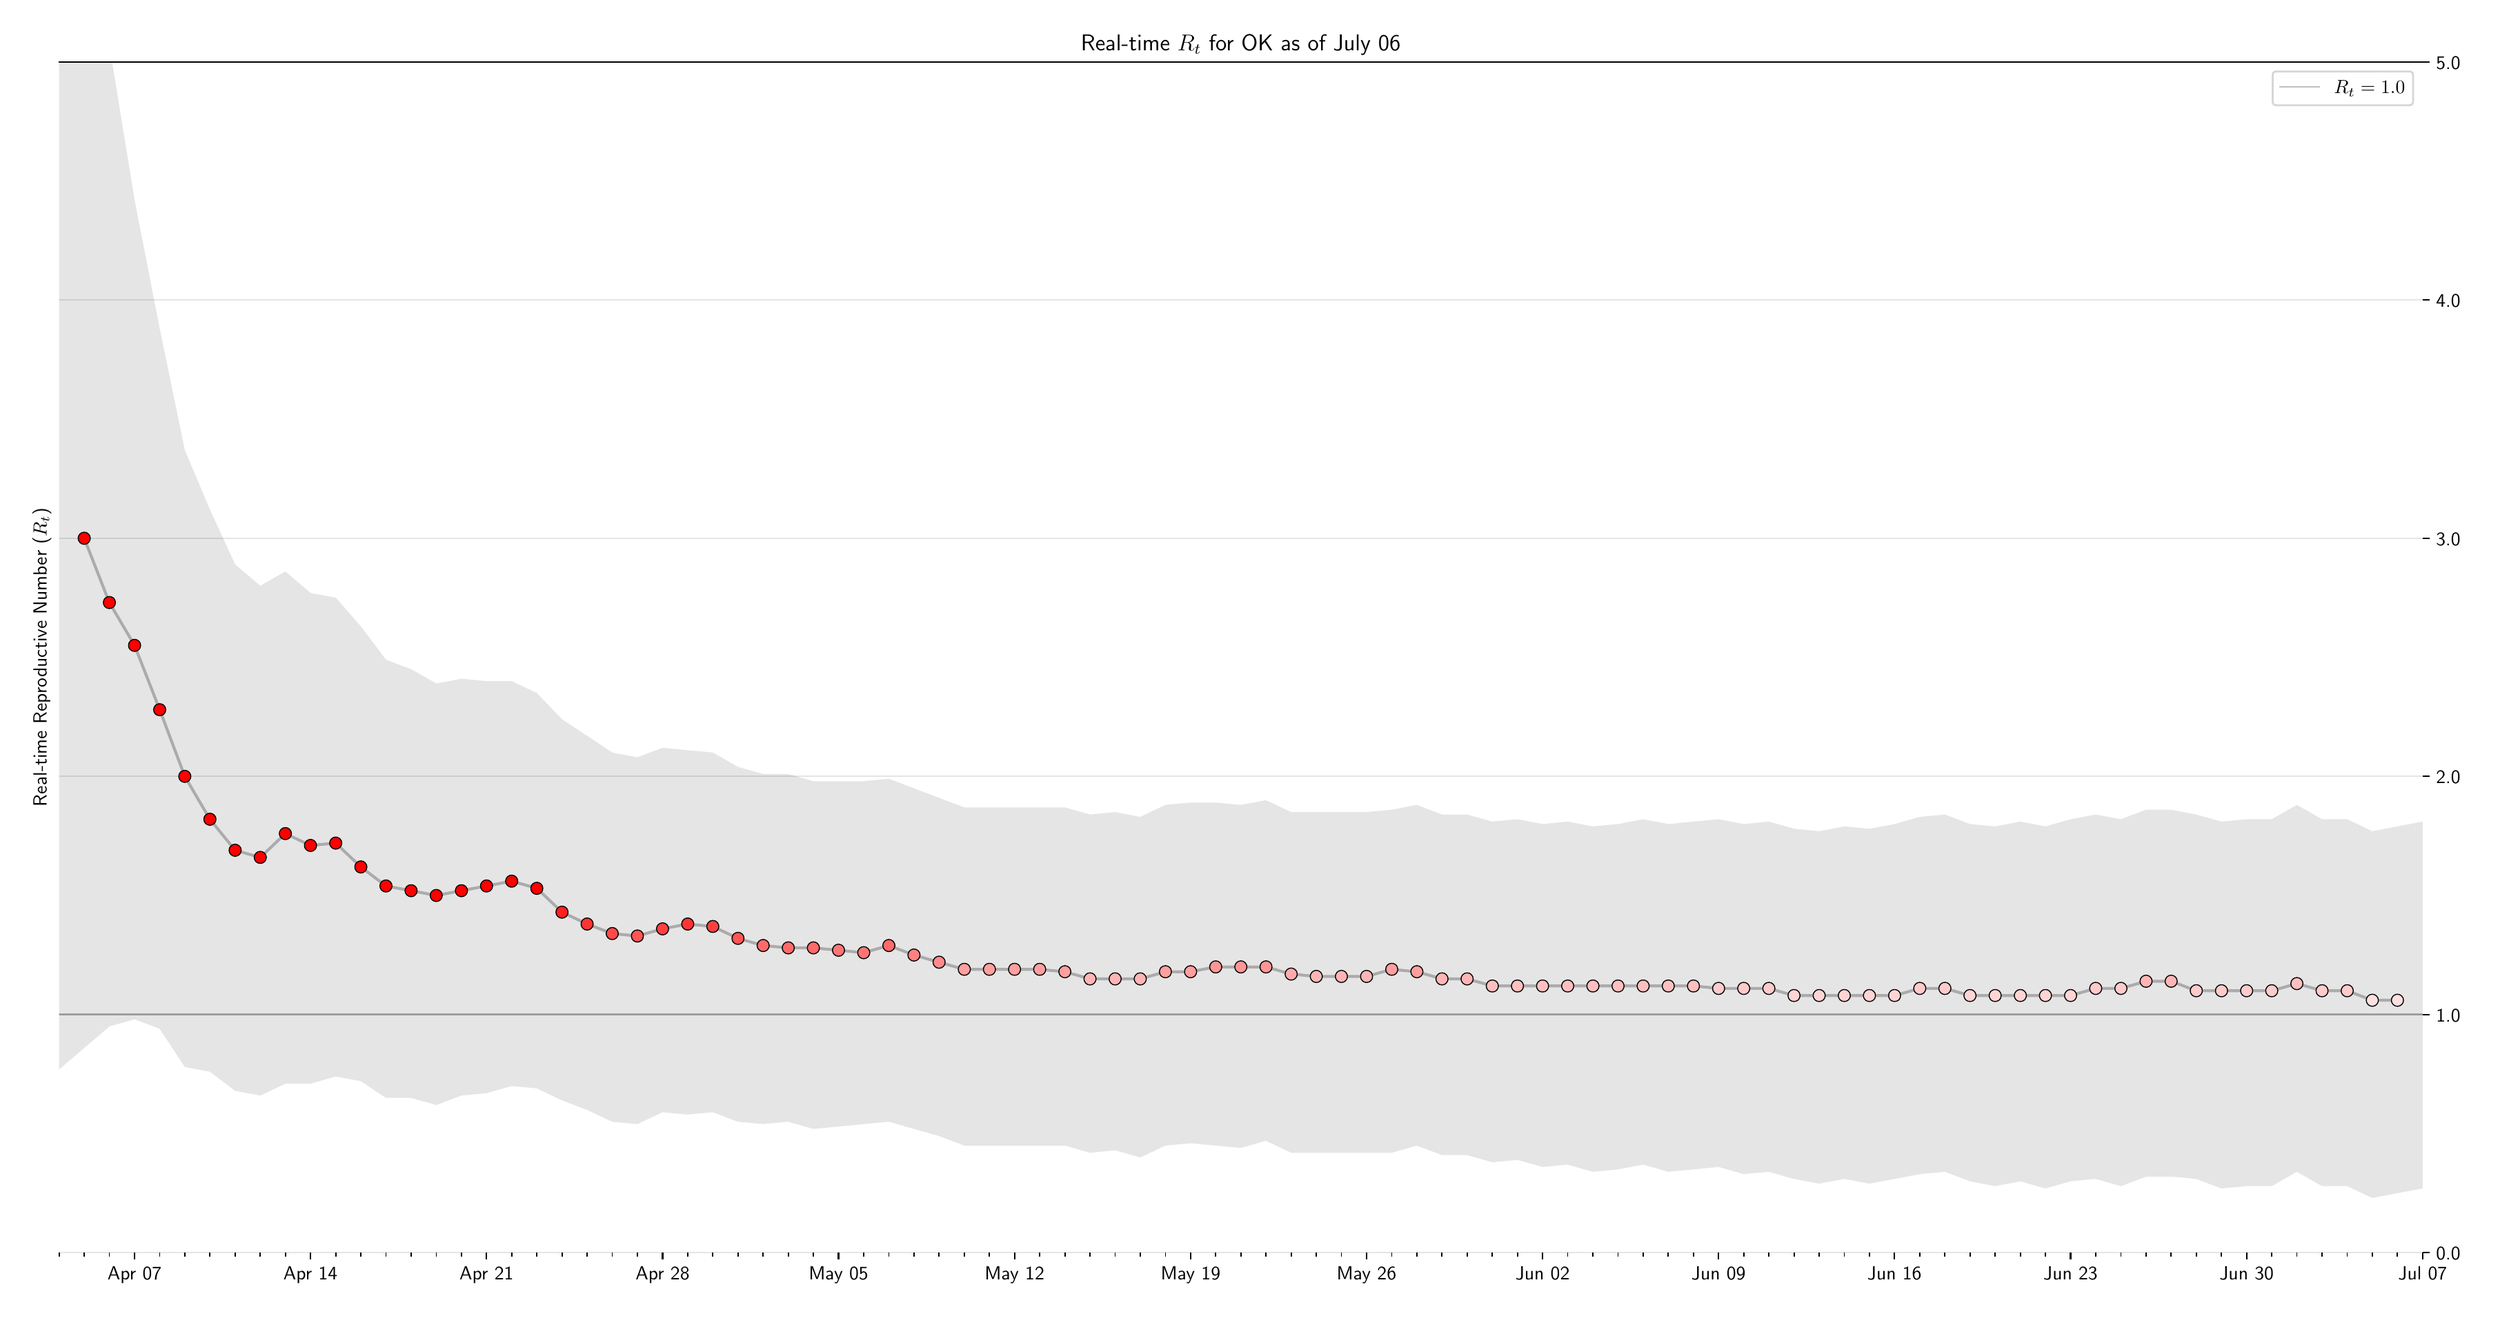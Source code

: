 \begingroup%
\makeatletter%
\begin{pgfpicture}%
\pgfpathrectangle{\pgfpointorigin}{\pgfqpoint{17.839in}{9.28in}}%
\pgfusepath{use as bounding box, clip}%
\begin{pgfscope}%
\pgfsetbuttcap%
\pgfsetmiterjoin%
\definecolor{currentfill}{rgb}{1.0,1.0,1.0}%
\pgfsetfillcolor{currentfill}%
\pgfsetlinewidth{0.0pt}%
\definecolor{currentstroke}{rgb}{1.0,1.0,1.0}%
\pgfsetstrokecolor{currentstroke}%
\pgfsetdash{}{0pt}%
\pgfpathmoveto{\pgfqpoint{0.0in}{-0.0in}}%
\pgfpathlineto{\pgfqpoint{17.839in}{-0.0in}}%
\pgfpathlineto{\pgfqpoint{17.839in}{9.28in}}%
\pgfpathlineto{\pgfqpoint{0.0in}{9.28in}}%
\pgfpathclose%
\pgfusepath{fill}%
\end{pgfscope}%
\begin{pgfscope}%
\pgfsetbuttcap%
\pgfsetmiterjoin%
\definecolor{currentfill}{rgb}{1.0,1.0,1.0}%
\pgfsetfillcolor{currentfill}%
\pgfsetlinewidth{0.0pt}%
\definecolor{currentstroke}{rgb}{0.0,0.0,0.0}%
\pgfsetstrokecolor{currentstroke}%
\pgfsetstrokeopacity{0.0}%
\pgfsetdash{}{0pt}%
\pgfpathmoveto{\pgfqpoint{0.29in}{0.332in}}%
\pgfpathlineto{\pgfqpoint{17.421in}{0.332in}}%
\pgfpathlineto{\pgfqpoint{17.421in}{8.97in}}%
\pgfpathlineto{\pgfqpoint{0.29in}{8.97in}}%
\pgfpathclose%
\pgfusepath{fill}%
\end{pgfscope}%
\begin{pgfscope}%
\pgfpathrectangle{\pgfqpoint{0.29in}{0.332in}}{\pgfqpoint{17.131in}{8.638in}}%
\pgfusepath{clip}%
\pgfsetbuttcap%
\pgfsetroundjoin%
\definecolor{currentfill}{rgb}{0.0,0.0,0.0}%
\pgfsetfillcolor{currentfill}%
\pgfsetfillopacity{0.1}%
\pgfsetlinewidth{0.0pt}%
\definecolor{currentstroke}{rgb}{0.0,0.0,0.0}%
\pgfsetstrokecolor{currentstroke}%
\pgfsetstrokeopacity{0.1}%
\pgfsetdash{}{0pt}%
\pgfpathmoveto{\pgfqpoint{0.29in}{15.206in}}%
\pgfpathlineto{\pgfqpoint{0.29in}{1.662in}}%
\pgfpathlineto{\pgfqpoint{0.472in}{1.817in}}%
\pgfpathlineto{\pgfqpoint{0.654in}{1.973in}}%
\pgfpathlineto{\pgfqpoint{0.837in}{2.025in}}%
\pgfpathlineto{\pgfqpoint{1.019in}{1.956in}}%
\pgfpathlineto{\pgfqpoint{1.201in}{1.679in}}%
\pgfpathlineto{\pgfqpoint{1.383in}{1.645in}}%
\pgfpathlineto{\pgfqpoint{1.566in}{1.506in}}%
\pgfpathlineto{\pgfqpoint{1.748in}{1.472in}}%
\pgfpathlineto{\pgfqpoint{1.93in}{1.558in}}%
\pgfpathlineto{\pgfqpoint{2.112in}{1.558in}}%
\pgfpathlineto{\pgfqpoint{2.295in}{1.61in}}%
\pgfpathlineto{\pgfqpoint{2.477in}{1.576in}}%
\pgfpathlineto{\pgfqpoint{2.659in}{1.455in}}%
\pgfpathlineto{\pgfqpoint{2.841in}{1.455in}}%
\pgfpathlineto{\pgfqpoint{3.024in}{1.403in}}%
\pgfpathlineto{\pgfqpoint{3.206in}{1.472in}}%
\pgfpathlineto{\pgfqpoint{3.388in}{1.489in}}%
\pgfpathlineto{\pgfqpoint{3.57in}{1.541in}}%
\pgfpathlineto{\pgfqpoint{3.753in}{1.524in}}%
\pgfpathlineto{\pgfqpoint{3.935in}{1.437in}}%
\pgfpathlineto{\pgfqpoint{4.117in}{1.368in}}%
\pgfpathlineto{\pgfqpoint{4.299in}{1.282in}}%
\pgfpathlineto{\pgfqpoint{4.481in}{1.265in}}%
\pgfpathlineto{\pgfqpoint{4.664in}{1.351in}}%
\pgfpathlineto{\pgfqpoint{4.846in}{1.334in}}%
\pgfpathlineto{\pgfqpoint{5.028in}{1.351in}}%
\pgfpathlineto{\pgfqpoint{5.21in}{1.282in}}%
\pgfpathlineto{\pgfqpoint{5.393in}{1.265in}}%
\pgfpathlineto{\pgfqpoint{5.575in}{1.282in}}%
\pgfpathlineto{\pgfqpoint{5.757in}{1.23in}}%
\pgfpathlineto{\pgfqpoint{5.939in}{1.247in}}%
\pgfpathlineto{\pgfqpoint{6.122in}{1.265in}}%
\pgfpathlineto{\pgfqpoint{6.304in}{1.282in}}%
\pgfpathlineto{\pgfqpoint{6.486in}{1.23in}}%
\pgfpathlineto{\pgfqpoint{6.668in}{1.178in}}%
\pgfpathlineto{\pgfqpoint{6.851in}{1.109in}}%
\pgfpathlineto{\pgfqpoint{7.033in}{1.109in}}%
\pgfpathlineto{\pgfqpoint{7.215in}{1.109in}}%
\pgfpathlineto{\pgfqpoint{7.397in}{1.109in}}%
\pgfpathlineto{\pgfqpoint{7.58in}{1.109in}}%
\pgfpathlineto{\pgfqpoint{7.762in}{1.057in}}%
\pgfpathlineto{\pgfqpoint{7.944in}{1.075in}}%
\pgfpathlineto{\pgfqpoint{8.126in}{1.023in}}%
\pgfpathlineto{\pgfqpoint{8.309in}{1.109in}}%
\pgfpathlineto{\pgfqpoint{8.491in}{1.126in}}%
\pgfpathlineto{\pgfqpoint{8.673in}{1.109in}}%
\pgfpathlineto{\pgfqpoint{8.855in}{1.092in}}%
\pgfpathlineto{\pgfqpoint{9.037in}{1.144in}}%
\pgfpathlineto{\pgfqpoint{9.22in}{1.057in}}%
\pgfpathlineto{\pgfqpoint{9.402in}{1.057in}}%
\pgfpathlineto{\pgfqpoint{9.584in}{1.057in}}%
\pgfpathlineto{\pgfqpoint{9.766in}{1.057in}}%
\pgfpathlineto{\pgfqpoint{9.949in}{1.057in}}%
\pgfpathlineto{\pgfqpoint{10.131in}{1.109in}}%
\pgfpathlineto{\pgfqpoint{10.313in}{1.04in}}%
\pgfpathlineto{\pgfqpoint{10.495in}{1.04in}}%
\pgfpathlineto{\pgfqpoint{10.678in}{0.988in}}%
\pgfpathlineto{\pgfqpoint{10.86in}{1.005in}}%
\pgfpathlineto{\pgfqpoint{11.042in}{0.954in}}%
\pgfpathlineto{\pgfqpoint{11.224in}{0.971in}}%
\pgfpathlineto{\pgfqpoint{11.407in}{0.919in}}%
\pgfpathlineto{\pgfqpoint{11.589in}{0.936in}}%
\pgfpathlineto{\pgfqpoint{11.771in}{0.971in}}%
\pgfpathlineto{\pgfqpoint{11.953in}{0.919in}}%
\pgfpathlineto{\pgfqpoint{12.136in}{0.936in}}%
\pgfpathlineto{\pgfqpoint{12.318in}{0.954in}}%
\pgfpathlineto{\pgfqpoint{12.5in}{0.902in}}%
\pgfpathlineto{\pgfqpoint{12.682in}{0.919in}}%
\pgfpathlineto{\pgfqpoint{12.865in}{0.867in}}%
\pgfpathlineto{\pgfqpoint{13.047in}{0.833in}}%
\pgfpathlineto{\pgfqpoint{13.229in}{0.867in}}%
\pgfpathlineto{\pgfqpoint{13.411in}{0.833in}}%
\pgfpathlineto{\pgfqpoint{13.593in}{0.867in}}%
\pgfpathlineto{\pgfqpoint{13.776in}{0.902in}}%
\pgfpathlineto{\pgfqpoint{13.958in}{0.919in}}%
\pgfpathlineto{\pgfqpoint{14.14in}{0.85in}}%
\pgfpathlineto{\pgfqpoint{14.322in}{0.815in}}%
\pgfpathlineto{\pgfqpoint{14.505in}{0.85in}}%
\pgfpathlineto{\pgfqpoint{14.687in}{0.798in}}%
\pgfpathlineto{\pgfqpoint{14.869in}{0.85in}}%
\pgfpathlineto{\pgfqpoint{15.051in}{0.867in}}%
\pgfpathlineto{\pgfqpoint{15.234in}{0.815in}}%
\pgfpathlineto{\pgfqpoint{15.416in}{0.884in}}%
\pgfpathlineto{\pgfqpoint{15.598in}{0.884in}}%
\pgfpathlineto{\pgfqpoint{15.78in}{0.867in}}%
\pgfpathlineto{\pgfqpoint{15.963in}{0.798in}}%
\pgfpathlineto{\pgfqpoint{16.145in}{0.815in}}%
\pgfpathlineto{\pgfqpoint{16.327in}{0.815in}}%
\pgfpathlineto{\pgfqpoint{16.509in}{0.919in}}%
\pgfpathlineto{\pgfqpoint{16.692in}{0.815in}}%
\pgfpathlineto{\pgfqpoint{16.874in}{0.815in}}%
\pgfpathlineto{\pgfqpoint{17.056in}{0.729in}}%
\pgfpathlineto{\pgfqpoint{17.238in}{0.764in}}%
\pgfpathlineto{\pgfqpoint{17.421in}{0.798in}}%
\pgfpathlineto{\pgfqpoint{17.421in}{3.459in}}%
\pgfpathlineto{\pgfqpoint{17.421in}{3.459in}}%
\pgfpathlineto{\pgfqpoint{17.238in}{3.424in}}%
\pgfpathlineto{\pgfqpoint{17.056in}{3.389in}}%
\pgfpathlineto{\pgfqpoint{16.874in}{3.476in}}%
\pgfpathlineto{\pgfqpoint{16.692in}{3.476in}}%
\pgfpathlineto{\pgfqpoint{16.509in}{3.58in}}%
\pgfpathlineto{\pgfqpoint{16.327in}{3.476in}}%
\pgfpathlineto{\pgfqpoint{16.145in}{3.476in}}%
\pgfpathlineto{\pgfqpoint{15.963in}{3.459in}}%
\pgfpathlineto{\pgfqpoint{15.78in}{3.51in}}%
\pgfpathlineto{\pgfqpoint{15.598in}{3.545in}}%
\pgfpathlineto{\pgfqpoint{15.416in}{3.545in}}%
\pgfpathlineto{\pgfqpoint{15.234in}{3.476in}}%
\pgfpathlineto{\pgfqpoint{15.051in}{3.51in}}%
\pgfpathlineto{\pgfqpoint{14.869in}{3.476in}}%
\pgfpathlineto{\pgfqpoint{14.687in}{3.424in}}%
\pgfpathlineto{\pgfqpoint{14.505in}{3.459in}}%
\pgfpathlineto{\pgfqpoint{14.322in}{3.424in}}%
\pgfpathlineto{\pgfqpoint{14.14in}{3.441in}}%
\pgfpathlineto{\pgfqpoint{13.958in}{3.51in}}%
\pgfpathlineto{\pgfqpoint{13.776in}{3.493in}}%
\pgfpathlineto{\pgfqpoint{13.593in}{3.441in}}%
\pgfpathlineto{\pgfqpoint{13.411in}{3.407in}}%
\pgfpathlineto{\pgfqpoint{13.229in}{3.424in}}%
\pgfpathlineto{\pgfqpoint{13.047in}{3.389in}}%
\pgfpathlineto{\pgfqpoint{12.865in}{3.407in}}%
\pgfpathlineto{\pgfqpoint{12.682in}{3.459in}}%
\pgfpathlineto{\pgfqpoint{12.5in}{3.441in}}%
\pgfpathlineto{\pgfqpoint{12.318in}{3.476in}}%
\pgfpathlineto{\pgfqpoint{12.136in}{3.459in}}%
\pgfpathlineto{\pgfqpoint{11.953in}{3.441in}}%
\pgfpathlineto{\pgfqpoint{11.771in}{3.476in}}%
\pgfpathlineto{\pgfqpoint{11.589in}{3.441in}}%
\pgfpathlineto{\pgfqpoint{11.407in}{3.424in}}%
\pgfpathlineto{\pgfqpoint{11.224in}{3.459in}}%
\pgfpathlineto{\pgfqpoint{11.042in}{3.441in}}%
\pgfpathlineto{\pgfqpoint{10.86in}{3.476in}}%
\pgfpathlineto{\pgfqpoint{10.678in}{3.459in}}%
\pgfpathlineto{\pgfqpoint{10.495in}{3.51in}}%
\pgfpathlineto{\pgfqpoint{10.313in}{3.51in}}%
\pgfpathlineto{\pgfqpoint{10.131in}{3.58in}}%
\pgfpathlineto{\pgfqpoint{9.949in}{3.545in}}%
\pgfpathlineto{\pgfqpoint{9.766in}{3.528in}}%
\pgfpathlineto{\pgfqpoint{9.584in}{3.528in}}%
\pgfpathlineto{\pgfqpoint{9.402in}{3.528in}}%
\pgfpathlineto{\pgfqpoint{9.22in}{3.528in}}%
\pgfpathlineto{\pgfqpoint{9.037in}{3.614in}}%
\pgfpathlineto{\pgfqpoint{8.855in}{3.58in}}%
\pgfpathlineto{\pgfqpoint{8.673in}{3.597in}}%
\pgfpathlineto{\pgfqpoint{8.491in}{3.597in}}%
\pgfpathlineto{\pgfqpoint{8.309in}{3.58in}}%
\pgfpathlineto{\pgfqpoint{8.126in}{3.493in}}%
\pgfpathlineto{\pgfqpoint{7.944in}{3.528in}}%
\pgfpathlineto{\pgfqpoint{7.762in}{3.51in}}%
\pgfpathlineto{\pgfqpoint{7.58in}{3.562in}}%
\pgfpathlineto{\pgfqpoint{7.397in}{3.562in}}%
\pgfpathlineto{\pgfqpoint{7.215in}{3.562in}}%
\pgfpathlineto{\pgfqpoint{7.033in}{3.562in}}%
\pgfpathlineto{\pgfqpoint{6.851in}{3.562in}}%
\pgfpathlineto{\pgfqpoint{6.668in}{3.631in}}%
\pgfpathlineto{\pgfqpoint{6.486in}{3.7in}}%
\pgfpathlineto{\pgfqpoint{6.304in}{3.77in}}%
\pgfpathlineto{\pgfqpoint{6.122in}{3.752in}}%
\pgfpathlineto{\pgfqpoint{5.939in}{3.752in}}%
\pgfpathlineto{\pgfqpoint{5.757in}{3.752in}}%
\pgfpathlineto{\pgfqpoint{5.575in}{3.804in}}%
\pgfpathlineto{\pgfqpoint{5.393in}{3.804in}}%
\pgfpathlineto{\pgfqpoint{5.21in}{3.856in}}%
\pgfpathlineto{\pgfqpoint{5.028in}{3.96in}}%
\pgfpathlineto{\pgfqpoint{4.846in}{3.977in}}%
\pgfpathlineto{\pgfqpoint{4.664in}{3.994in}}%
\pgfpathlineto{\pgfqpoint{4.481in}{3.925in}}%
\pgfpathlineto{\pgfqpoint{4.299in}{3.96in}}%
\pgfpathlineto{\pgfqpoint{4.117in}{4.081in}}%
\pgfpathlineto{\pgfqpoint{3.935in}{4.201in}}%
\pgfpathlineto{\pgfqpoint{3.753in}{4.391in}}%
\pgfpathlineto{\pgfqpoint{3.57in}{4.478in}}%
\pgfpathlineto{\pgfqpoint{3.388in}{4.478in}}%
\pgfpathlineto{\pgfqpoint{3.206in}{4.495in}}%
\pgfpathlineto{\pgfqpoint{3.024in}{4.461in}}%
\pgfpathlineto{\pgfqpoint{2.841in}{4.564in}}%
\pgfpathlineto{\pgfqpoint{2.659in}{4.633in}}%
\pgfpathlineto{\pgfqpoint{2.477in}{4.875in}}%
\pgfpathlineto{\pgfqpoint{2.295in}{5.083in}}%
\pgfpathlineto{\pgfqpoint{2.112in}{5.117in}}%
\pgfpathlineto{\pgfqpoint{1.93in}{5.273in}}%
\pgfpathlineto{\pgfqpoint{1.748in}{5.169in}}%
\pgfpathlineto{\pgfqpoint{1.566in}{5.324in}}%
\pgfpathlineto{\pgfqpoint{1.383in}{5.722in}}%
\pgfpathlineto{\pgfqpoint{1.201in}{6.154in}}%
\pgfpathlineto{\pgfqpoint{1.019in}{7.035in}}%
\pgfpathlineto{\pgfqpoint{0.837in}{7.968in}}%
\pgfpathlineto{\pgfqpoint{0.654in}{9.091in}}%
\pgfpathlineto{\pgfqpoint{0.472in}{12.148in}}%
\pgfpathlineto{\pgfqpoint{0.29in}{15.206in}}%
\pgfpathclose%
\pgfusepath{fill}%
\end{pgfscope}%
\begin{pgfscope}%
\pgfpathrectangle{\pgfqpoint{0.29in}{0.332in}}{\pgfqpoint{17.131in}{8.638in}}%
\pgfusepath{clip}%
\pgfsetrectcap%
\pgfsetroundjoin%
\pgfsetlinewidth{1.506pt}%
\definecolor{currentstroke}{rgb}{0.0,0.0,0.0}%
\pgfsetstrokecolor{currentstroke}%
\pgfsetstrokeopacity{0.25}%
\pgfsetdash{}{0pt}%
\pgfpathmoveto{\pgfqpoint{0.472in}{5.514in}}%
\pgfpathlineto{\pgfqpoint{0.654in}{5.048in}}%
\pgfpathlineto{\pgfqpoint{0.837in}{4.737in}}%
\pgfpathlineto{\pgfqpoint{1.019in}{4.271in}}%
\pgfpathlineto{\pgfqpoint{1.201in}{3.787in}}%
\pgfpathlineto{\pgfqpoint{1.383in}{3.476in}}%
\pgfpathlineto{\pgfqpoint{1.566in}{3.251in}}%
\pgfpathlineto{\pgfqpoint{1.748in}{3.199in}}%
\pgfpathlineto{\pgfqpoint{1.93in}{3.372in}}%
\pgfpathlineto{\pgfqpoint{2.112in}{3.286in}}%
\pgfpathlineto{\pgfqpoint{2.295in}{3.303in}}%
\pgfpathlineto{\pgfqpoint{2.477in}{3.13in}}%
\pgfpathlineto{\pgfqpoint{2.659in}{2.992in}}%
\pgfpathlineto{\pgfqpoint{2.841in}{2.958in}}%
\pgfpathlineto{\pgfqpoint{3.024in}{2.923in}}%
\pgfpathlineto{\pgfqpoint{3.206in}{2.958in}}%
\pgfpathlineto{\pgfqpoint{3.388in}{2.992in}}%
\pgfpathlineto{\pgfqpoint{3.57in}{3.027in}}%
\pgfpathlineto{\pgfqpoint{3.753in}{2.975in}}%
\pgfpathlineto{\pgfqpoint{3.935in}{2.802in}}%
\pgfpathlineto{\pgfqpoint{4.117in}{2.716in}}%
\pgfpathlineto{\pgfqpoint{4.299in}{2.647in}}%
\pgfpathlineto{\pgfqpoint{4.481in}{2.629in}}%
\pgfpathlineto{\pgfqpoint{4.664in}{2.681in}}%
\pgfpathlineto{\pgfqpoint{4.846in}{2.716in}}%
\pgfpathlineto{\pgfqpoint{5.028in}{2.698in}}%
\pgfpathlineto{\pgfqpoint{5.21in}{2.612in}}%
\pgfpathlineto{\pgfqpoint{5.393in}{2.56in}}%
\pgfpathlineto{\pgfqpoint{5.575in}{2.543in}}%
\pgfpathlineto{\pgfqpoint{5.757in}{2.543in}}%
\pgfpathlineto{\pgfqpoint{5.939in}{2.526in}}%
\pgfpathlineto{\pgfqpoint{6.122in}{2.508in}}%
\pgfpathlineto{\pgfqpoint{6.304in}{2.56in}}%
\pgfpathlineto{\pgfqpoint{6.486in}{2.491in}}%
\pgfpathlineto{\pgfqpoint{6.668in}{2.439in}}%
\pgfpathlineto{\pgfqpoint{6.851in}{2.387in}}%
\pgfpathlineto{\pgfqpoint{7.033in}{2.387in}}%
\pgfpathlineto{\pgfqpoint{7.215in}{2.387in}}%
\pgfpathlineto{\pgfqpoint{7.397in}{2.387in}}%
\pgfpathlineto{\pgfqpoint{7.58in}{2.37in}}%
\pgfpathlineto{\pgfqpoint{7.762in}{2.318in}}%
\pgfpathlineto{\pgfqpoint{7.944in}{2.318in}}%
\pgfpathlineto{\pgfqpoint{8.126in}{2.318in}}%
\pgfpathlineto{\pgfqpoint{8.309in}{2.37in}}%
\pgfpathlineto{\pgfqpoint{8.491in}{2.37in}}%
\pgfpathlineto{\pgfqpoint{8.673in}{2.405in}}%
\pgfpathlineto{\pgfqpoint{8.855in}{2.405in}}%
\pgfpathlineto{\pgfqpoint{9.037in}{2.405in}}%
\pgfpathlineto{\pgfqpoint{9.22in}{2.353in}}%
\pgfpathlineto{\pgfqpoint{9.402in}{2.336in}}%
\pgfpathlineto{\pgfqpoint{9.584in}{2.336in}}%
\pgfpathlineto{\pgfqpoint{9.766in}{2.336in}}%
\pgfpathlineto{\pgfqpoint{9.949in}{2.387in}}%
\pgfpathlineto{\pgfqpoint{10.131in}{2.37in}}%
\pgfpathlineto{\pgfqpoint{10.313in}{2.318in}}%
\pgfpathlineto{\pgfqpoint{10.495in}{2.318in}}%
\pgfpathlineto{\pgfqpoint{10.678in}{2.267in}}%
\pgfpathlineto{\pgfqpoint{10.86in}{2.267in}}%
\pgfpathlineto{\pgfqpoint{11.042in}{2.267in}}%
\pgfpathlineto{\pgfqpoint{11.224in}{2.267in}}%
\pgfpathlineto{\pgfqpoint{11.407in}{2.267in}}%
\pgfpathlineto{\pgfqpoint{11.589in}{2.267in}}%
\pgfpathlineto{\pgfqpoint{11.771in}{2.267in}}%
\pgfpathlineto{\pgfqpoint{11.953in}{2.267in}}%
\pgfpathlineto{\pgfqpoint{12.136in}{2.267in}}%
\pgfpathlineto{\pgfqpoint{12.318in}{2.249in}}%
\pgfpathlineto{\pgfqpoint{12.5in}{2.249in}}%
\pgfpathlineto{\pgfqpoint{12.682in}{2.249in}}%
\pgfpathlineto{\pgfqpoint{12.865in}{2.197in}}%
\pgfpathlineto{\pgfqpoint{13.047in}{2.197in}}%
\pgfpathlineto{\pgfqpoint{13.229in}{2.197in}}%
\pgfpathlineto{\pgfqpoint{13.411in}{2.197in}}%
\pgfpathlineto{\pgfqpoint{13.593in}{2.197in}}%
\pgfpathlineto{\pgfqpoint{13.776in}{2.249in}}%
\pgfpathlineto{\pgfqpoint{13.958in}{2.249in}}%
\pgfpathlineto{\pgfqpoint{14.14in}{2.197in}}%
\pgfpathlineto{\pgfqpoint{14.322in}{2.197in}}%
\pgfpathlineto{\pgfqpoint{14.505in}{2.197in}}%
\pgfpathlineto{\pgfqpoint{14.687in}{2.197in}}%
\pgfpathlineto{\pgfqpoint{14.869in}{2.197in}}%
\pgfpathlineto{\pgfqpoint{15.051in}{2.249in}}%
\pgfpathlineto{\pgfqpoint{15.234in}{2.249in}}%
\pgfpathlineto{\pgfqpoint{15.416in}{2.301in}}%
\pgfpathlineto{\pgfqpoint{15.598in}{2.301in}}%
\pgfpathlineto{\pgfqpoint{15.78in}{2.232in}}%
\pgfpathlineto{\pgfqpoint{15.963in}{2.232in}}%
\pgfpathlineto{\pgfqpoint{16.145in}{2.232in}}%
\pgfpathlineto{\pgfqpoint{16.327in}{2.232in}}%
\pgfpathlineto{\pgfqpoint{16.509in}{2.284in}}%
\pgfpathlineto{\pgfqpoint{16.692in}{2.232in}}%
\pgfpathlineto{\pgfqpoint{16.874in}{2.232in}}%
\pgfpathlineto{\pgfqpoint{17.056in}{2.163in}}%
\pgfpathlineto{\pgfqpoint{17.238in}{2.163in}}%
\pgfusepath{stroke}%
\end{pgfscope}%
\begin{pgfscope}%
\pgfsetbuttcap%
\pgfsetroundjoin%
\definecolor{currentfill}{rgb}{0.0,0.0,0.0}%
\pgfsetfillcolor{currentfill}%
\pgfsetlinewidth{0.803pt}%
\definecolor{currentstroke}{rgb}{0.0,0.0,0.0}%
\pgfsetstrokecolor{currentstroke}%
\pgfsetdash{}{0pt}%
\pgfsys@defobject{currentmarker}{\pgfqpoint{0.0in}{-0.049in}}{\pgfqpoint{0.0in}{0.0in}}{%
\pgfpathmoveto{\pgfqpoint{0.0in}{0.0in}}%
\pgfpathlineto{\pgfqpoint{0.0in}{-0.049in}}%
\pgfusepath{stroke,fill}%
}%
\begin{pgfscope}%
\pgfsys@transformshift{0.837in}{0.332in}%
\pgfsys@useobject{currentmarker}{}%
\end{pgfscope}%
\end{pgfscope}%
\begin{pgfscope}%
\definecolor{textcolor}{rgb}{0.0,0.0,0.0}%
\pgfsetstrokecolor{textcolor}%
\pgfsetfillcolor{textcolor}%
\pgftext[x=0.837in,y=0.234in,,top]{\color{textcolor}\sffamily\fontsize{10.0}{12.0}\selectfont Apr 07}%
\end{pgfscope}%
\begin{pgfscope}%
\pgfsetbuttcap%
\pgfsetroundjoin%
\definecolor{currentfill}{rgb}{0.0,0.0,0.0}%
\pgfsetfillcolor{currentfill}%
\pgfsetlinewidth{0.803pt}%
\definecolor{currentstroke}{rgb}{0.0,0.0,0.0}%
\pgfsetstrokecolor{currentstroke}%
\pgfsetdash{}{0pt}%
\pgfsys@defobject{currentmarker}{\pgfqpoint{0.0in}{-0.049in}}{\pgfqpoint{0.0in}{0.0in}}{%
\pgfpathmoveto{\pgfqpoint{0.0in}{0.0in}}%
\pgfpathlineto{\pgfqpoint{0.0in}{-0.049in}}%
\pgfusepath{stroke,fill}%
}%
\begin{pgfscope}%
\pgfsys@transformshift{2.112in}{0.332in}%
\pgfsys@useobject{currentmarker}{}%
\end{pgfscope}%
\end{pgfscope}%
\begin{pgfscope}%
\definecolor{textcolor}{rgb}{0.0,0.0,0.0}%
\pgfsetstrokecolor{textcolor}%
\pgfsetfillcolor{textcolor}%
\pgftext[x=2.112in,y=0.234in,,top]{\color{textcolor}\sffamily\fontsize{10.0}{12.0}\selectfont Apr 14}%
\end{pgfscope}%
\begin{pgfscope}%
\pgfsetbuttcap%
\pgfsetroundjoin%
\definecolor{currentfill}{rgb}{0.0,0.0,0.0}%
\pgfsetfillcolor{currentfill}%
\pgfsetlinewidth{0.803pt}%
\definecolor{currentstroke}{rgb}{0.0,0.0,0.0}%
\pgfsetstrokecolor{currentstroke}%
\pgfsetdash{}{0pt}%
\pgfsys@defobject{currentmarker}{\pgfqpoint{0.0in}{-0.049in}}{\pgfqpoint{0.0in}{0.0in}}{%
\pgfpathmoveto{\pgfqpoint{0.0in}{0.0in}}%
\pgfpathlineto{\pgfqpoint{0.0in}{-0.049in}}%
\pgfusepath{stroke,fill}%
}%
\begin{pgfscope}%
\pgfsys@transformshift{3.388in}{0.332in}%
\pgfsys@useobject{currentmarker}{}%
\end{pgfscope}%
\end{pgfscope}%
\begin{pgfscope}%
\definecolor{textcolor}{rgb}{0.0,0.0,0.0}%
\pgfsetstrokecolor{textcolor}%
\pgfsetfillcolor{textcolor}%
\pgftext[x=3.388in,y=0.234in,,top]{\color{textcolor}\sffamily\fontsize{10.0}{12.0}\selectfont Apr 21}%
\end{pgfscope}%
\begin{pgfscope}%
\pgfsetbuttcap%
\pgfsetroundjoin%
\definecolor{currentfill}{rgb}{0.0,0.0,0.0}%
\pgfsetfillcolor{currentfill}%
\pgfsetlinewidth{0.803pt}%
\definecolor{currentstroke}{rgb}{0.0,0.0,0.0}%
\pgfsetstrokecolor{currentstroke}%
\pgfsetdash{}{0pt}%
\pgfsys@defobject{currentmarker}{\pgfqpoint{0.0in}{-0.049in}}{\pgfqpoint{0.0in}{0.0in}}{%
\pgfpathmoveto{\pgfqpoint{0.0in}{0.0in}}%
\pgfpathlineto{\pgfqpoint{0.0in}{-0.049in}}%
\pgfusepath{stroke,fill}%
}%
\begin{pgfscope}%
\pgfsys@transformshift{4.664in}{0.332in}%
\pgfsys@useobject{currentmarker}{}%
\end{pgfscope}%
\end{pgfscope}%
\begin{pgfscope}%
\definecolor{textcolor}{rgb}{0.0,0.0,0.0}%
\pgfsetstrokecolor{textcolor}%
\pgfsetfillcolor{textcolor}%
\pgftext[x=4.664in,y=0.234in,,top]{\color{textcolor}\sffamily\fontsize{10.0}{12.0}\selectfont Apr 28}%
\end{pgfscope}%
\begin{pgfscope}%
\pgfsetbuttcap%
\pgfsetroundjoin%
\definecolor{currentfill}{rgb}{0.0,0.0,0.0}%
\pgfsetfillcolor{currentfill}%
\pgfsetlinewidth{0.803pt}%
\definecolor{currentstroke}{rgb}{0.0,0.0,0.0}%
\pgfsetstrokecolor{currentstroke}%
\pgfsetdash{}{0pt}%
\pgfsys@defobject{currentmarker}{\pgfqpoint{0.0in}{-0.049in}}{\pgfqpoint{0.0in}{0.0in}}{%
\pgfpathmoveto{\pgfqpoint{0.0in}{0.0in}}%
\pgfpathlineto{\pgfqpoint{0.0in}{-0.049in}}%
\pgfusepath{stroke,fill}%
}%
\begin{pgfscope}%
\pgfsys@transformshift{5.939in}{0.332in}%
\pgfsys@useobject{currentmarker}{}%
\end{pgfscope}%
\end{pgfscope}%
\begin{pgfscope}%
\definecolor{textcolor}{rgb}{0.0,0.0,0.0}%
\pgfsetstrokecolor{textcolor}%
\pgfsetfillcolor{textcolor}%
\pgftext[x=5.939in,y=0.234in,,top]{\color{textcolor}\sffamily\fontsize{10.0}{12.0}\selectfont May 05}%
\end{pgfscope}%
\begin{pgfscope}%
\pgfsetbuttcap%
\pgfsetroundjoin%
\definecolor{currentfill}{rgb}{0.0,0.0,0.0}%
\pgfsetfillcolor{currentfill}%
\pgfsetlinewidth{0.803pt}%
\definecolor{currentstroke}{rgb}{0.0,0.0,0.0}%
\pgfsetstrokecolor{currentstroke}%
\pgfsetdash{}{0pt}%
\pgfsys@defobject{currentmarker}{\pgfqpoint{0.0in}{-0.049in}}{\pgfqpoint{0.0in}{0.0in}}{%
\pgfpathmoveto{\pgfqpoint{0.0in}{0.0in}}%
\pgfpathlineto{\pgfqpoint{0.0in}{-0.049in}}%
\pgfusepath{stroke,fill}%
}%
\begin{pgfscope}%
\pgfsys@transformshift{7.215in}{0.332in}%
\pgfsys@useobject{currentmarker}{}%
\end{pgfscope}%
\end{pgfscope}%
\begin{pgfscope}%
\definecolor{textcolor}{rgb}{0.0,0.0,0.0}%
\pgfsetstrokecolor{textcolor}%
\pgfsetfillcolor{textcolor}%
\pgftext[x=7.215in,y=0.234in,,top]{\color{textcolor}\sffamily\fontsize{10.0}{12.0}\selectfont May 12}%
\end{pgfscope}%
\begin{pgfscope}%
\pgfsetbuttcap%
\pgfsetroundjoin%
\definecolor{currentfill}{rgb}{0.0,0.0,0.0}%
\pgfsetfillcolor{currentfill}%
\pgfsetlinewidth{0.803pt}%
\definecolor{currentstroke}{rgb}{0.0,0.0,0.0}%
\pgfsetstrokecolor{currentstroke}%
\pgfsetdash{}{0pt}%
\pgfsys@defobject{currentmarker}{\pgfqpoint{0.0in}{-0.049in}}{\pgfqpoint{0.0in}{0.0in}}{%
\pgfpathmoveto{\pgfqpoint{0.0in}{0.0in}}%
\pgfpathlineto{\pgfqpoint{0.0in}{-0.049in}}%
\pgfusepath{stroke,fill}%
}%
\begin{pgfscope}%
\pgfsys@transformshift{8.491in}{0.332in}%
\pgfsys@useobject{currentmarker}{}%
\end{pgfscope}%
\end{pgfscope}%
\begin{pgfscope}%
\definecolor{textcolor}{rgb}{0.0,0.0,0.0}%
\pgfsetstrokecolor{textcolor}%
\pgfsetfillcolor{textcolor}%
\pgftext[x=8.491in,y=0.234in,,top]{\color{textcolor}\sffamily\fontsize{10.0}{12.0}\selectfont May 19}%
\end{pgfscope}%
\begin{pgfscope}%
\pgfsetbuttcap%
\pgfsetroundjoin%
\definecolor{currentfill}{rgb}{0.0,0.0,0.0}%
\pgfsetfillcolor{currentfill}%
\pgfsetlinewidth{0.803pt}%
\definecolor{currentstroke}{rgb}{0.0,0.0,0.0}%
\pgfsetstrokecolor{currentstroke}%
\pgfsetdash{}{0pt}%
\pgfsys@defobject{currentmarker}{\pgfqpoint{0.0in}{-0.049in}}{\pgfqpoint{0.0in}{0.0in}}{%
\pgfpathmoveto{\pgfqpoint{0.0in}{0.0in}}%
\pgfpathlineto{\pgfqpoint{0.0in}{-0.049in}}%
\pgfusepath{stroke,fill}%
}%
\begin{pgfscope}%
\pgfsys@transformshift{9.766in}{0.332in}%
\pgfsys@useobject{currentmarker}{}%
\end{pgfscope}%
\end{pgfscope}%
\begin{pgfscope}%
\definecolor{textcolor}{rgb}{0.0,0.0,0.0}%
\pgfsetstrokecolor{textcolor}%
\pgfsetfillcolor{textcolor}%
\pgftext[x=9.766in,y=0.234in,,top]{\color{textcolor}\sffamily\fontsize{10.0}{12.0}\selectfont May 26}%
\end{pgfscope}%
\begin{pgfscope}%
\pgfsetbuttcap%
\pgfsetroundjoin%
\definecolor{currentfill}{rgb}{0.0,0.0,0.0}%
\pgfsetfillcolor{currentfill}%
\pgfsetlinewidth{0.803pt}%
\definecolor{currentstroke}{rgb}{0.0,0.0,0.0}%
\pgfsetstrokecolor{currentstroke}%
\pgfsetdash{}{0pt}%
\pgfsys@defobject{currentmarker}{\pgfqpoint{0.0in}{-0.049in}}{\pgfqpoint{0.0in}{0.0in}}{%
\pgfpathmoveto{\pgfqpoint{0.0in}{0.0in}}%
\pgfpathlineto{\pgfqpoint{0.0in}{-0.049in}}%
\pgfusepath{stroke,fill}%
}%
\begin{pgfscope}%
\pgfsys@transformshift{11.042in}{0.332in}%
\pgfsys@useobject{currentmarker}{}%
\end{pgfscope}%
\end{pgfscope}%
\begin{pgfscope}%
\definecolor{textcolor}{rgb}{0.0,0.0,0.0}%
\pgfsetstrokecolor{textcolor}%
\pgfsetfillcolor{textcolor}%
\pgftext[x=11.042in,y=0.234in,,top]{\color{textcolor}\sffamily\fontsize{10.0}{12.0}\selectfont Jun 02}%
\end{pgfscope}%
\begin{pgfscope}%
\pgfsetbuttcap%
\pgfsetroundjoin%
\definecolor{currentfill}{rgb}{0.0,0.0,0.0}%
\pgfsetfillcolor{currentfill}%
\pgfsetlinewidth{0.803pt}%
\definecolor{currentstroke}{rgb}{0.0,0.0,0.0}%
\pgfsetstrokecolor{currentstroke}%
\pgfsetdash{}{0pt}%
\pgfsys@defobject{currentmarker}{\pgfqpoint{0.0in}{-0.049in}}{\pgfqpoint{0.0in}{0.0in}}{%
\pgfpathmoveto{\pgfqpoint{0.0in}{0.0in}}%
\pgfpathlineto{\pgfqpoint{0.0in}{-0.049in}}%
\pgfusepath{stroke,fill}%
}%
\begin{pgfscope}%
\pgfsys@transformshift{12.318in}{0.332in}%
\pgfsys@useobject{currentmarker}{}%
\end{pgfscope}%
\end{pgfscope}%
\begin{pgfscope}%
\definecolor{textcolor}{rgb}{0.0,0.0,0.0}%
\pgfsetstrokecolor{textcolor}%
\pgfsetfillcolor{textcolor}%
\pgftext[x=12.318in,y=0.234in,,top]{\color{textcolor}\sffamily\fontsize{10.0}{12.0}\selectfont Jun 09}%
\end{pgfscope}%
\begin{pgfscope}%
\pgfsetbuttcap%
\pgfsetroundjoin%
\definecolor{currentfill}{rgb}{0.0,0.0,0.0}%
\pgfsetfillcolor{currentfill}%
\pgfsetlinewidth{0.803pt}%
\definecolor{currentstroke}{rgb}{0.0,0.0,0.0}%
\pgfsetstrokecolor{currentstroke}%
\pgfsetdash{}{0pt}%
\pgfsys@defobject{currentmarker}{\pgfqpoint{0.0in}{-0.049in}}{\pgfqpoint{0.0in}{0.0in}}{%
\pgfpathmoveto{\pgfqpoint{0.0in}{0.0in}}%
\pgfpathlineto{\pgfqpoint{0.0in}{-0.049in}}%
\pgfusepath{stroke,fill}%
}%
\begin{pgfscope}%
\pgfsys@transformshift{13.593in}{0.332in}%
\pgfsys@useobject{currentmarker}{}%
\end{pgfscope}%
\end{pgfscope}%
\begin{pgfscope}%
\definecolor{textcolor}{rgb}{0.0,0.0,0.0}%
\pgfsetstrokecolor{textcolor}%
\pgfsetfillcolor{textcolor}%
\pgftext[x=13.593in,y=0.234in,,top]{\color{textcolor}\sffamily\fontsize{10.0}{12.0}\selectfont Jun 16}%
\end{pgfscope}%
\begin{pgfscope}%
\pgfsetbuttcap%
\pgfsetroundjoin%
\definecolor{currentfill}{rgb}{0.0,0.0,0.0}%
\pgfsetfillcolor{currentfill}%
\pgfsetlinewidth{0.803pt}%
\definecolor{currentstroke}{rgb}{0.0,0.0,0.0}%
\pgfsetstrokecolor{currentstroke}%
\pgfsetdash{}{0pt}%
\pgfsys@defobject{currentmarker}{\pgfqpoint{0.0in}{-0.049in}}{\pgfqpoint{0.0in}{0.0in}}{%
\pgfpathmoveto{\pgfqpoint{0.0in}{0.0in}}%
\pgfpathlineto{\pgfqpoint{0.0in}{-0.049in}}%
\pgfusepath{stroke,fill}%
}%
\begin{pgfscope}%
\pgfsys@transformshift{14.869in}{0.332in}%
\pgfsys@useobject{currentmarker}{}%
\end{pgfscope}%
\end{pgfscope}%
\begin{pgfscope}%
\definecolor{textcolor}{rgb}{0.0,0.0,0.0}%
\pgfsetstrokecolor{textcolor}%
\pgfsetfillcolor{textcolor}%
\pgftext[x=14.869in,y=0.234in,,top]{\color{textcolor}\sffamily\fontsize{10.0}{12.0}\selectfont Jun 23}%
\end{pgfscope}%
\begin{pgfscope}%
\pgfsetbuttcap%
\pgfsetroundjoin%
\definecolor{currentfill}{rgb}{0.0,0.0,0.0}%
\pgfsetfillcolor{currentfill}%
\pgfsetlinewidth{0.803pt}%
\definecolor{currentstroke}{rgb}{0.0,0.0,0.0}%
\pgfsetstrokecolor{currentstroke}%
\pgfsetdash{}{0pt}%
\pgfsys@defobject{currentmarker}{\pgfqpoint{0.0in}{-0.049in}}{\pgfqpoint{0.0in}{0.0in}}{%
\pgfpathmoveto{\pgfqpoint{0.0in}{0.0in}}%
\pgfpathlineto{\pgfqpoint{0.0in}{-0.049in}}%
\pgfusepath{stroke,fill}%
}%
\begin{pgfscope}%
\pgfsys@transformshift{16.145in}{0.332in}%
\pgfsys@useobject{currentmarker}{}%
\end{pgfscope}%
\end{pgfscope}%
\begin{pgfscope}%
\definecolor{textcolor}{rgb}{0.0,0.0,0.0}%
\pgfsetstrokecolor{textcolor}%
\pgfsetfillcolor{textcolor}%
\pgftext[x=16.145in,y=0.234in,,top]{\color{textcolor}\sffamily\fontsize{10.0}{12.0}\selectfont Jun 30}%
\end{pgfscope}%
\begin{pgfscope}%
\pgfsetbuttcap%
\pgfsetroundjoin%
\definecolor{currentfill}{rgb}{0.0,0.0,0.0}%
\pgfsetfillcolor{currentfill}%
\pgfsetlinewidth{0.803pt}%
\definecolor{currentstroke}{rgb}{0.0,0.0,0.0}%
\pgfsetstrokecolor{currentstroke}%
\pgfsetdash{}{0pt}%
\pgfsys@defobject{currentmarker}{\pgfqpoint{0.0in}{-0.049in}}{\pgfqpoint{0.0in}{0.0in}}{%
\pgfpathmoveto{\pgfqpoint{0.0in}{0.0in}}%
\pgfpathlineto{\pgfqpoint{0.0in}{-0.049in}}%
\pgfusepath{stroke,fill}%
}%
\begin{pgfscope}%
\pgfsys@transformshift{17.421in}{0.332in}%
\pgfsys@useobject{currentmarker}{}%
\end{pgfscope}%
\end{pgfscope}%
\begin{pgfscope}%
\definecolor{textcolor}{rgb}{0.0,0.0,0.0}%
\pgfsetstrokecolor{textcolor}%
\pgfsetfillcolor{textcolor}%
\pgftext[x=17.421in,y=0.234in,,top]{\color{textcolor}\sffamily\fontsize{10.0}{12.0}\selectfont Jul 07}%
\end{pgfscope}%
\begin{pgfscope}%
\pgfsetbuttcap%
\pgfsetroundjoin%
\definecolor{currentfill}{rgb}{0.0,0.0,0.0}%
\pgfsetfillcolor{currentfill}%
\pgfsetlinewidth{0.602pt}%
\definecolor{currentstroke}{rgb}{0.0,0.0,0.0}%
\pgfsetstrokecolor{currentstroke}%
\pgfsetdash{}{0pt}%
\pgfsys@defobject{currentmarker}{\pgfqpoint{0.0in}{-0.028in}}{\pgfqpoint{0.0in}{0.0in}}{%
\pgfpathmoveto{\pgfqpoint{0.0in}{0.0in}}%
\pgfpathlineto{\pgfqpoint{0.0in}{-0.028in}}%
\pgfusepath{stroke,fill}%
}%
\begin{pgfscope}%
\pgfsys@transformshift{0.29in}{0.332in}%
\pgfsys@useobject{currentmarker}{}%
\end{pgfscope}%
\end{pgfscope}%
\begin{pgfscope}%
\pgfsetbuttcap%
\pgfsetroundjoin%
\definecolor{currentfill}{rgb}{0.0,0.0,0.0}%
\pgfsetfillcolor{currentfill}%
\pgfsetlinewidth{0.602pt}%
\definecolor{currentstroke}{rgb}{0.0,0.0,0.0}%
\pgfsetstrokecolor{currentstroke}%
\pgfsetdash{}{0pt}%
\pgfsys@defobject{currentmarker}{\pgfqpoint{0.0in}{-0.028in}}{\pgfqpoint{0.0in}{0.0in}}{%
\pgfpathmoveto{\pgfqpoint{0.0in}{0.0in}}%
\pgfpathlineto{\pgfqpoint{0.0in}{-0.028in}}%
\pgfusepath{stroke,fill}%
}%
\begin{pgfscope}%
\pgfsys@transformshift{0.472in}{0.332in}%
\pgfsys@useobject{currentmarker}{}%
\end{pgfscope}%
\end{pgfscope}%
\begin{pgfscope}%
\pgfsetbuttcap%
\pgfsetroundjoin%
\definecolor{currentfill}{rgb}{0.0,0.0,0.0}%
\pgfsetfillcolor{currentfill}%
\pgfsetlinewidth{0.602pt}%
\definecolor{currentstroke}{rgb}{0.0,0.0,0.0}%
\pgfsetstrokecolor{currentstroke}%
\pgfsetdash{}{0pt}%
\pgfsys@defobject{currentmarker}{\pgfqpoint{0.0in}{-0.028in}}{\pgfqpoint{0.0in}{0.0in}}{%
\pgfpathmoveto{\pgfqpoint{0.0in}{0.0in}}%
\pgfpathlineto{\pgfqpoint{0.0in}{-0.028in}}%
\pgfusepath{stroke,fill}%
}%
\begin{pgfscope}%
\pgfsys@transformshift{0.654in}{0.332in}%
\pgfsys@useobject{currentmarker}{}%
\end{pgfscope}%
\end{pgfscope}%
\begin{pgfscope}%
\pgfsetbuttcap%
\pgfsetroundjoin%
\definecolor{currentfill}{rgb}{0.0,0.0,0.0}%
\pgfsetfillcolor{currentfill}%
\pgfsetlinewidth{0.602pt}%
\definecolor{currentstroke}{rgb}{0.0,0.0,0.0}%
\pgfsetstrokecolor{currentstroke}%
\pgfsetdash{}{0pt}%
\pgfsys@defobject{currentmarker}{\pgfqpoint{0.0in}{-0.028in}}{\pgfqpoint{0.0in}{0.0in}}{%
\pgfpathmoveto{\pgfqpoint{0.0in}{0.0in}}%
\pgfpathlineto{\pgfqpoint{0.0in}{-0.028in}}%
\pgfusepath{stroke,fill}%
}%
\begin{pgfscope}%
\pgfsys@transformshift{1.019in}{0.332in}%
\pgfsys@useobject{currentmarker}{}%
\end{pgfscope}%
\end{pgfscope}%
\begin{pgfscope}%
\pgfsetbuttcap%
\pgfsetroundjoin%
\definecolor{currentfill}{rgb}{0.0,0.0,0.0}%
\pgfsetfillcolor{currentfill}%
\pgfsetlinewidth{0.602pt}%
\definecolor{currentstroke}{rgb}{0.0,0.0,0.0}%
\pgfsetstrokecolor{currentstroke}%
\pgfsetdash{}{0pt}%
\pgfsys@defobject{currentmarker}{\pgfqpoint{0.0in}{-0.028in}}{\pgfqpoint{0.0in}{0.0in}}{%
\pgfpathmoveto{\pgfqpoint{0.0in}{0.0in}}%
\pgfpathlineto{\pgfqpoint{0.0in}{-0.028in}}%
\pgfusepath{stroke,fill}%
}%
\begin{pgfscope}%
\pgfsys@transformshift{1.201in}{0.332in}%
\pgfsys@useobject{currentmarker}{}%
\end{pgfscope}%
\end{pgfscope}%
\begin{pgfscope}%
\pgfsetbuttcap%
\pgfsetroundjoin%
\definecolor{currentfill}{rgb}{0.0,0.0,0.0}%
\pgfsetfillcolor{currentfill}%
\pgfsetlinewidth{0.602pt}%
\definecolor{currentstroke}{rgb}{0.0,0.0,0.0}%
\pgfsetstrokecolor{currentstroke}%
\pgfsetdash{}{0pt}%
\pgfsys@defobject{currentmarker}{\pgfqpoint{0.0in}{-0.028in}}{\pgfqpoint{0.0in}{0.0in}}{%
\pgfpathmoveto{\pgfqpoint{0.0in}{0.0in}}%
\pgfpathlineto{\pgfqpoint{0.0in}{-0.028in}}%
\pgfusepath{stroke,fill}%
}%
\begin{pgfscope}%
\pgfsys@transformshift{1.383in}{0.332in}%
\pgfsys@useobject{currentmarker}{}%
\end{pgfscope}%
\end{pgfscope}%
\begin{pgfscope}%
\pgfsetbuttcap%
\pgfsetroundjoin%
\definecolor{currentfill}{rgb}{0.0,0.0,0.0}%
\pgfsetfillcolor{currentfill}%
\pgfsetlinewidth{0.602pt}%
\definecolor{currentstroke}{rgb}{0.0,0.0,0.0}%
\pgfsetstrokecolor{currentstroke}%
\pgfsetdash{}{0pt}%
\pgfsys@defobject{currentmarker}{\pgfqpoint{0.0in}{-0.028in}}{\pgfqpoint{0.0in}{0.0in}}{%
\pgfpathmoveto{\pgfqpoint{0.0in}{0.0in}}%
\pgfpathlineto{\pgfqpoint{0.0in}{-0.028in}}%
\pgfusepath{stroke,fill}%
}%
\begin{pgfscope}%
\pgfsys@transformshift{1.566in}{0.332in}%
\pgfsys@useobject{currentmarker}{}%
\end{pgfscope}%
\end{pgfscope}%
\begin{pgfscope}%
\pgfsetbuttcap%
\pgfsetroundjoin%
\definecolor{currentfill}{rgb}{0.0,0.0,0.0}%
\pgfsetfillcolor{currentfill}%
\pgfsetlinewidth{0.602pt}%
\definecolor{currentstroke}{rgb}{0.0,0.0,0.0}%
\pgfsetstrokecolor{currentstroke}%
\pgfsetdash{}{0pt}%
\pgfsys@defobject{currentmarker}{\pgfqpoint{0.0in}{-0.028in}}{\pgfqpoint{0.0in}{0.0in}}{%
\pgfpathmoveto{\pgfqpoint{0.0in}{0.0in}}%
\pgfpathlineto{\pgfqpoint{0.0in}{-0.028in}}%
\pgfusepath{stroke,fill}%
}%
\begin{pgfscope}%
\pgfsys@transformshift{1.748in}{0.332in}%
\pgfsys@useobject{currentmarker}{}%
\end{pgfscope}%
\end{pgfscope}%
\begin{pgfscope}%
\pgfsetbuttcap%
\pgfsetroundjoin%
\definecolor{currentfill}{rgb}{0.0,0.0,0.0}%
\pgfsetfillcolor{currentfill}%
\pgfsetlinewidth{0.602pt}%
\definecolor{currentstroke}{rgb}{0.0,0.0,0.0}%
\pgfsetstrokecolor{currentstroke}%
\pgfsetdash{}{0pt}%
\pgfsys@defobject{currentmarker}{\pgfqpoint{0.0in}{-0.028in}}{\pgfqpoint{0.0in}{0.0in}}{%
\pgfpathmoveto{\pgfqpoint{0.0in}{0.0in}}%
\pgfpathlineto{\pgfqpoint{0.0in}{-0.028in}}%
\pgfusepath{stroke,fill}%
}%
\begin{pgfscope}%
\pgfsys@transformshift{1.93in}{0.332in}%
\pgfsys@useobject{currentmarker}{}%
\end{pgfscope}%
\end{pgfscope}%
\begin{pgfscope}%
\pgfsetbuttcap%
\pgfsetroundjoin%
\definecolor{currentfill}{rgb}{0.0,0.0,0.0}%
\pgfsetfillcolor{currentfill}%
\pgfsetlinewidth{0.602pt}%
\definecolor{currentstroke}{rgb}{0.0,0.0,0.0}%
\pgfsetstrokecolor{currentstroke}%
\pgfsetdash{}{0pt}%
\pgfsys@defobject{currentmarker}{\pgfqpoint{0.0in}{-0.028in}}{\pgfqpoint{0.0in}{0.0in}}{%
\pgfpathmoveto{\pgfqpoint{0.0in}{0.0in}}%
\pgfpathlineto{\pgfqpoint{0.0in}{-0.028in}}%
\pgfusepath{stroke,fill}%
}%
\begin{pgfscope}%
\pgfsys@transformshift{2.295in}{0.332in}%
\pgfsys@useobject{currentmarker}{}%
\end{pgfscope}%
\end{pgfscope}%
\begin{pgfscope}%
\pgfsetbuttcap%
\pgfsetroundjoin%
\definecolor{currentfill}{rgb}{0.0,0.0,0.0}%
\pgfsetfillcolor{currentfill}%
\pgfsetlinewidth{0.602pt}%
\definecolor{currentstroke}{rgb}{0.0,0.0,0.0}%
\pgfsetstrokecolor{currentstroke}%
\pgfsetdash{}{0pt}%
\pgfsys@defobject{currentmarker}{\pgfqpoint{0.0in}{-0.028in}}{\pgfqpoint{0.0in}{0.0in}}{%
\pgfpathmoveto{\pgfqpoint{0.0in}{0.0in}}%
\pgfpathlineto{\pgfqpoint{0.0in}{-0.028in}}%
\pgfusepath{stroke,fill}%
}%
\begin{pgfscope}%
\pgfsys@transformshift{2.477in}{0.332in}%
\pgfsys@useobject{currentmarker}{}%
\end{pgfscope}%
\end{pgfscope}%
\begin{pgfscope}%
\pgfsetbuttcap%
\pgfsetroundjoin%
\definecolor{currentfill}{rgb}{0.0,0.0,0.0}%
\pgfsetfillcolor{currentfill}%
\pgfsetlinewidth{0.602pt}%
\definecolor{currentstroke}{rgb}{0.0,0.0,0.0}%
\pgfsetstrokecolor{currentstroke}%
\pgfsetdash{}{0pt}%
\pgfsys@defobject{currentmarker}{\pgfqpoint{0.0in}{-0.028in}}{\pgfqpoint{0.0in}{0.0in}}{%
\pgfpathmoveto{\pgfqpoint{0.0in}{0.0in}}%
\pgfpathlineto{\pgfqpoint{0.0in}{-0.028in}}%
\pgfusepath{stroke,fill}%
}%
\begin{pgfscope}%
\pgfsys@transformshift{2.659in}{0.332in}%
\pgfsys@useobject{currentmarker}{}%
\end{pgfscope}%
\end{pgfscope}%
\begin{pgfscope}%
\pgfsetbuttcap%
\pgfsetroundjoin%
\definecolor{currentfill}{rgb}{0.0,0.0,0.0}%
\pgfsetfillcolor{currentfill}%
\pgfsetlinewidth{0.602pt}%
\definecolor{currentstroke}{rgb}{0.0,0.0,0.0}%
\pgfsetstrokecolor{currentstroke}%
\pgfsetdash{}{0pt}%
\pgfsys@defobject{currentmarker}{\pgfqpoint{0.0in}{-0.028in}}{\pgfqpoint{0.0in}{0.0in}}{%
\pgfpathmoveto{\pgfqpoint{0.0in}{0.0in}}%
\pgfpathlineto{\pgfqpoint{0.0in}{-0.028in}}%
\pgfusepath{stroke,fill}%
}%
\begin{pgfscope}%
\pgfsys@transformshift{2.841in}{0.332in}%
\pgfsys@useobject{currentmarker}{}%
\end{pgfscope}%
\end{pgfscope}%
\begin{pgfscope}%
\pgfsetbuttcap%
\pgfsetroundjoin%
\definecolor{currentfill}{rgb}{0.0,0.0,0.0}%
\pgfsetfillcolor{currentfill}%
\pgfsetlinewidth{0.602pt}%
\definecolor{currentstroke}{rgb}{0.0,0.0,0.0}%
\pgfsetstrokecolor{currentstroke}%
\pgfsetdash{}{0pt}%
\pgfsys@defobject{currentmarker}{\pgfqpoint{0.0in}{-0.028in}}{\pgfqpoint{0.0in}{0.0in}}{%
\pgfpathmoveto{\pgfqpoint{0.0in}{0.0in}}%
\pgfpathlineto{\pgfqpoint{0.0in}{-0.028in}}%
\pgfusepath{stroke,fill}%
}%
\begin{pgfscope}%
\pgfsys@transformshift{3.024in}{0.332in}%
\pgfsys@useobject{currentmarker}{}%
\end{pgfscope}%
\end{pgfscope}%
\begin{pgfscope}%
\pgfsetbuttcap%
\pgfsetroundjoin%
\definecolor{currentfill}{rgb}{0.0,0.0,0.0}%
\pgfsetfillcolor{currentfill}%
\pgfsetlinewidth{0.602pt}%
\definecolor{currentstroke}{rgb}{0.0,0.0,0.0}%
\pgfsetstrokecolor{currentstroke}%
\pgfsetdash{}{0pt}%
\pgfsys@defobject{currentmarker}{\pgfqpoint{0.0in}{-0.028in}}{\pgfqpoint{0.0in}{0.0in}}{%
\pgfpathmoveto{\pgfqpoint{0.0in}{0.0in}}%
\pgfpathlineto{\pgfqpoint{0.0in}{-0.028in}}%
\pgfusepath{stroke,fill}%
}%
\begin{pgfscope}%
\pgfsys@transformshift{3.206in}{0.332in}%
\pgfsys@useobject{currentmarker}{}%
\end{pgfscope}%
\end{pgfscope}%
\begin{pgfscope}%
\pgfsetbuttcap%
\pgfsetroundjoin%
\definecolor{currentfill}{rgb}{0.0,0.0,0.0}%
\pgfsetfillcolor{currentfill}%
\pgfsetlinewidth{0.602pt}%
\definecolor{currentstroke}{rgb}{0.0,0.0,0.0}%
\pgfsetstrokecolor{currentstroke}%
\pgfsetdash{}{0pt}%
\pgfsys@defobject{currentmarker}{\pgfqpoint{0.0in}{-0.028in}}{\pgfqpoint{0.0in}{0.0in}}{%
\pgfpathmoveto{\pgfqpoint{0.0in}{0.0in}}%
\pgfpathlineto{\pgfqpoint{0.0in}{-0.028in}}%
\pgfusepath{stroke,fill}%
}%
\begin{pgfscope}%
\pgfsys@transformshift{3.57in}{0.332in}%
\pgfsys@useobject{currentmarker}{}%
\end{pgfscope}%
\end{pgfscope}%
\begin{pgfscope}%
\pgfsetbuttcap%
\pgfsetroundjoin%
\definecolor{currentfill}{rgb}{0.0,0.0,0.0}%
\pgfsetfillcolor{currentfill}%
\pgfsetlinewidth{0.602pt}%
\definecolor{currentstroke}{rgb}{0.0,0.0,0.0}%
\pgfsetstrokecolor{currentstroke}%
\pgfsetdash{}{0pt}%
\pgfsys@defobject{currentmarker}{\pgfqpoint{0.0in}{-0.028in}}{\pgfqpoint{0.0in}{0.0in}}{%
\pgfpathmoveto{\pgfqpoint{0.0in}{0.0in}}%
\pgfpathlineto{\pgfqpoint{0.0in}{-0.028in}}%
\pgfusepath{stroke,fill}%
}%
\begin{pgfscope}%
\pgfsys@transformshift{3.753in}{0.332in}%
\pgfsys@useobject{currentmarker}{}%
\end{pgfscope}%
\end{pgfscope}%
\begin{pgfscope}%
\pgfsetbuttcap%
\pgfsetroundjoin%
\definecolor{currentfill}{rgb}{0.0,0.0,0.0}%
\pgfsetfillcolor{currentfill}%
\pgfsetlinewidth{0.602pt}%
\definecolor{currentstroke}{rgb}{0.0,0.0,0.0}%
\pgfsetstrokecolor{currentstroke}%
\pgfsetdash{}{0pt}%
\pgfsys@defobject{currentmarker}{\pgfqpoint{0.0in}{-0.028in}}{\pgfqpoint{0.0in}{0.0in}}{%
\pgfpathmoveto{\pgfqpoint{0.0in}{0.0in}}%
\pgfpathlineto{\pgfqpoint{0.0in}{-0.028in}}%
\pgfusepath{stroke,fill}%
}%
\begin{pgfscope}%
\pgfsys@transformshift{3.935in}{0.332in}%
\pgfsys@useobject{currentmarker}{}%
\end{pgfscope}%
\end{pgfscope}%
\begin{pgfscope}%
\pgfsetbuttcap%
\pgfsetroundjoin%
\definecolor{currentfill}{rgb}{0.0,0.0,0.0}%
\pgfsetfillcolor{currentfill}%
\pgfsetlinewidth{0.602pt}%
\definecolor{currentstroke}{rgb}{0.0,0.0,0.0}%
\pgfsetstrokecolor{currentstroke}%
\pgfsetdash{}{0pt}%
\pgfsys@defobject{currentmarker}{\pgfqpoint{0.0in}{-0.028in}}{\pgfqpoint{0.0in}{0.0in}}{%
\pgfpathmoveto{\pgfqpoint{0.0in}{0.0in}}%
\pgfpathlineto{\pgfqpoint{0.0in}{-0.028in}}%
\pgfusepath{stroke,fill}%
}%
\begin{pgfscope}%
\pgfsys@transformshift{4.117in}{0.332in}%
\pgfsys@useobject{currentmarker}{}%
\end{pgfscope}%
\end{pgfscope}%
\begin{pgfscope}%
\pgfsetbuttcap%
\pgfsetroundjoin%
\definecolor{currentfill}{rgb}{0.0,0.0,0.0}%
\pgfsetfillcolor{currentfill}%
\pgfsetlinewidth{0.602pt}%
\definecolor{currentstroke}{rgb}{0.0,0.0,0.0}%
\pgfsetstrokecolor{currentstroke}%
\pgfsetdash{}{0pt}%
\pgfsys@defobject{currentmarker}{\pgfqpoint{0.0in}{-0.028in}}{\pgfqpoint{0.0in}{0.0in}}{%
\pgfpathmoveto{\pgfqpoint{0.0in}{0.0in}}%
\pgfpathlineto{\pgfqpoint{0.0in}{-0.028in}}%
\pgfusepath{stroke,fill}%
}%
\begin{pgfscope}%
\pgfsys@transformshift{4.299in}{0.332in}%
\pgfsys@useobject{currentmarker}{}%
\end{pgfscope}%
\end{pgfscope}%
\begin{pgfscope}%
\pgfsetbuttcap%
\pgfsetroundjoin%
\definecolor{currentfill}{rgb}{0.0,0.0,0.0}%
\pgfsetfillcolor{currentfill}%
\pgfsetlinewidth{0.602pt}%
\definecolor{currentstroke}{rgb}{0.0,0.0,0.0}%
\pgfsetstrokecolor{currentstroke}%
\pgfsetdash{}{0pt}%
\pgfsys@defobject{currentmarker}{\pgfqpoint{0.0in}{-0.028in}}{\pgfqpoint{0.0in}{0.0in}}{%
\pgfpathmoveto{\pgfqpoint{0.0in}{0.0in}}%
\pgfpathlineto{\pgfqpoint{0.0in}{-0.028in}}%
\pgfusepath{stroke,fill}%
}%
\begin{pgfscope}%
\pgfsys@transformshift{4.481in}{0.332in}%
\pgfsys@useobject{currentmarker}{}%
\end{pgfscope}%
\end{pgfscope}%
\begin{pgfscope}%
\pgfsetbuttcap%
\pgfsetroundjoin%
\definecolor{currentfill}{rgb}{0.0,0.0,0.0}%
\pgfsetfillcolor{currentfill}%
\pgfsetlinewidth{0.602pt}%
\definecolor{currentstroke}{rgb}{0.0,0.0,0.0}%
\pgfsetstrokecolor{currentstroke}%
\pgfsetdash{}{0pt}%
\pgfsys@defobject{currentmarker}{\pgfqpoint{0.0in}{-0.028in}}{\pgfqpoint{0.0in}{0.0in}}{%
\pgfpathmoveto{\pgfqpoint{0.0in}{0.0in}}%
\pgfpathlineto{\pgfqpoint{0.0in}{-0.028in}}%
\pgfusepath{stroke,fill}%
}%
\begin{pgfscope}%
\pgfsys@transformshift{4.846in}{0.332in}%
\pgfsys@useobject{currentmarker}{}%
\end{pgfscope}%
\end{pgfscope}%
\begin{pgfscope}%
\pgfsetbuttcap%
\pgfsetroundjoin%
\definecolor{currentfill}{rgb}{0.0,0.0,0.0}%
\pgfsetfillcolor{currentfill}%
\pgfsetlinewidth{0.602pt}%
\definecolor{currentstroke}{rgb}{0.0,0.0,0.0}%
\pgfsetstrokecolor{currentstroke}%
\pgfsetdash{}{0pt}%
\pgfsys@defobject{currentmarker}{\pgfqpoint{0.0in}{-0.028in}}{\pgfqpoint{0.0in}{0.0in}}{%
\pgfpathmoveto{\pgfqpoint{0.0in}{0.0in}}%
\pgfpathlineto{\pgfqpoint{0.0in}{-0.028in}}%
\pgfusepath{stroke,fill}%
}%
\begin{pgfscope}%
\pgfsys@transformshift{5.028in}{0.332in}%
\pgfsys@useobject{currentmarker}{}%
\end{pgfscope}%
\end{pgfscope}%
\begin{pgfscope}%
\pgfsetbuttcap%
\pgfsetroundjoin%
\definecolor{currentfill}{rgb}{0.0,0.0,0.0}%
\pgfsetfillcolor{currentfill}%
\pgfsetlinewidth{0.602pt}%
\definecolor{currentstroke}{rgb}{0.0,0.0,0.0}%
\pgfsetstrokecolor{currentstroke}%
\pgfsetdash{}{0pt}%
\pgfsys@defobject{currentmarker}{\pgfqpoint{0.0in}{-0.028in}}{\pgfqpoint{0.0in}{0.0in}}{%
\pgfpathmoveto{\pgfqpoint{0.0in}{0.0in}}%
\pgfpathlineto{\pgfqpoint{0.0in}{-0.028in}}%
\pgfusepath{stroke,fill}%
}%
\begin{pgfscope}%
\pgfsys@transformshift{5.21in}{0.332in}%
\pgfsys@useobject{currentmarker}{}%
\end{pgfscope}%
\end{pgfscope}%
\begin{pgfscope}%
\pgfsetbuttcap%
\pgfsetroundjoin%
\definecolor{currentfill}{rgb}{0.0,0.0,0.0}%
\pgfsetfillcolor{currentfill}%
\pgfsetlinewidth{0.602pt}%
\definecolor{currentstroke}{rgb}{0.0,0.0,0.0}%
\pgfsetstrokecolor{currentstroke}%
\pgfsetdash{}{0pt}%
\pgfsys@defobject{currentmarker}{\pgfqpoint{0.0in}{-0.028in}}{\pgfqpoint{0.0in}{0.0in}}{%
\pgfpathmoveto{\pgfqpoint{0.0in}{0.0in}}%
\pgfpathlineto{\pgfqpoint{0.0in}{-0.028in}}%
\pgfusepath{stroke,fill}%
}%
\begin{pgfscope}%
\pgfsys@transformshift{5.393in}{0.332in}%
\pgfsys@useobject{currentmarker}{}%
\end{pgfscope}%
\end{pgfscope}%
\begin{pgfscope}%
\pgfsetbuttcap%
\pgfsetroundjoin%
\definecolor{currentfill}{rgb}{0.0,0.0,0.0}%
\pgfsetfillcolor{currentfill}%
\pgfsetlinewidth{0.602pt}%
\definecolor{currentstroke}{rgb}{0.0,0.0,0.0}%
\pgfsetstrokecolor{currentstroke}%
\pgfsetdash{}{0pt}%
\pgfsys@defobject{currentmarker}{\pgfqpoint{0.0in}{-0.028in}}{\pgfqpoint{0.0in}{0.0in}}{%
\pgfpathmoveto{\pgfqpoint{0.0in}{0.0in}}%
\pgfpathlineto{\pgfqpoint{0.0in}{-0.028in}}%
\pgfusepath{stroke,fill}%
}%
\begin{pgfscope}%
\pgfsys@transformshift{5.575in}{0.332in}%
\pgfsys@useobject{currentmarker}{}%
\end{pgfscope}%
\end{pgfscope}%
\begin{pgfscope}%
\pgfsetbuttcap%
\pgfsetroundjoin%
\definecolor{currentfill}{rgb}{0.0,0.0,0.0}%
\pgfsetfillcolor{currentfill}%
\pgfsetlinewidth{0.602pt}%
\definecolor{currentstroke}{rgb}{0.0,0.0,0.0}%
\pgfsetstrokecolor{currentstroke}%
\pgfsetdash{}{0pt}%
\pgfsys@defobject{currentmarker}{\pgfqpoint{0.0in}{-0.028in}}{\pgfqpoint{0.0in}{0.0in}}{%
\pgfpathmoveto{\pgfqpoint{0.0in}{0.0in}}%
\pgfpathlineto{\pgfqpoint{0.0in}{-0.028in}}%
\pgfusepath{stroke,fill}%
}%
\begin{pgfscope}%
\pgfsys@transformshift{5.757in}{0.332in}%
\pgfsys@useobject{currentmarker}{}%
\end{pgfscope}%
\end{pgfscope}%
\begin{pgfscope}%
\pgfsetbuttcap%
\pgfsetroundjoin%
\definecolor{currentfill}{rgb}{0.0,0.0,0.0}%
\pgfsetfillcolor{currentfill}%
\pgfsetlinewidth{0.602pt}%
\definecolor{currentstroke}{rgb}{0.0,0.0,0.0}%
\pgfsetstrokecolor{currentstroke}%
\pgfsetdash{}{0pt}%
\pgfsys@defobject{currentmarker}{\pgfqpoint{0.0in}{-0.028in}}{\pgfqpoint{0.0in}{0.0in}}{%
\pgfpathmoveto{\pgfqpoint{0.0in}{0.0in}}%
\pgfpathlineto{\pgfqpoint{0.0in}{-0.028in}}%
\pgfusepath{stroke,fill}%
}%
\begin{pgfscope}%
\pgfsys@transformshift{6.122in}{0.332in}%
\pgfsys@useobject{currentmarker}{}%
\end{pgfscope}%
\end{pgfscope}%
\begin{pgfscope}%
\pgfsetbuttcap%
\pgfsetroundjoin%
\definecolor{currentfill}{rgb}{0.0,0.0,0.0}%
\pgfsetfillcolor{currentfill}%
\pgfsetlinewidth{0.602pt}%
\definecolor{currentstroke}{rgb}{0.0,0.0,0.0}%
\pgfsetstrokecolor{currentstroke}%
\pgfsetdash{}{0pt}%
\pgfsys@defobject{currentmarker}{\pgfqpoint{0.0in}{-0.028in}}{\pgfqpoint{0.0in}{0.0in}}{%
\pgfpathmoveto{\pgfqpoint{0.0in}{0.0in}}%
\pgfpathlineto{\pgfqpoint{0.0in}{-0.028in}}%
\pgfusepath{stroke,fill}%
}%
\begin{pgfscope}%
\pgfsys@transformshift{6.304in}{0.332in}%
\pgfsys@useobject{currentmarker}{}%
\end{pgfscope}%
\end{pgfscope}%
\begin{pgfscope}%
\pgfsetbuttcap%
\pgfsetroundjoin%
\definecolor{currentfill}{rgb}{0.0,0.0,0.0}%
\pgfsetfillcolor{currentfill}%
\pgfsetlinewidth{0.602pt}%
\definecolor{currentstroke}{rgb}{0.0,0.0,0.0}%
\pgfsetstrokecolor{currentstroke}%
\pgfsetdash{}{0pt}%
\pgfsys@defobject{currentmarker}{\pgfqpoint{0.0in}{-0.028in}}{\pgfqpoint{0.0in}{0.0in}}{%
\pgfpathmoveto{\pgfqpoint{0.0in}{0.0in}}%
\pgfpathlineto{\pgfqpoint{0.0in}{-0.028in}}%
\pgfusepath{stroke,fill}%
}%
\begin{pgfscope}%
\pgfsys@transformshift{6.486in}{0.332in}%
\pgfsys@useobject{currentmarker}{}%
\end{pgfscope}%
\end{pgfscope}%
\begin{pgfscope}%
\pgfsetbuttcap%
\pgfsetroundjoin%
\definecolor{currentfill}{rgb}{0.0,0.0,0.0}%
\pgfsetfillcolor{currentfill}%
\pgfsetlinewidth{0.602pt}%
\definecolor{currentstroke}{rgb}{0.0,0.0,0.0}%
\pgfsetstrokecolor{currentstroke}%
\pgfsetdash{}{0pt}%
\pgfsys@defobject{currentmarker}{\pgfqpoint{0.0in}{-0.028in}}{\pgfqpoint{0.0in}{0.0in}}{%
\pgfpathmoveto{\pgfqpoint{0.0in}{0.0in}}%
\pgfpathlineto{\pgfqpoint{0.0in}{-0.028in}}%
\pgfusepath{stroke,fill}%
}%
\begin{pgfscope}%
\pgfsys@transformshift{6.668in}{0.332in}%
\pgfsys@useobject{currentmarker}{}%
\end{pgfscope}%
\end{pgfscope}%
\begin{pgfscope}%
\pgfsetbuttcap%
\pgfsetroundjoin%
\definecolor{currentfill}{rgb}{0.0,0.0,0.0}%
\pgfsetfillcolor{currentfill}%
\pgfsetlinewidth{0.602pt}%
\definecolor{currentstroke}{rgb}{0.0,0.0,0.0}%
\pgfsetstrokecolor{currentstroke}%
\pgfsetdash{}{0pt}%
\pgfsys@defobject{currentmarker}{\pgfqpoint{0.0in}{-0.028in}}{\pgfqpoint{0.0in}{0.0in}}{%
\pgfpathmoveto{\pgfqpoint{0.0in}{0.0in}}%
\pgfpathlineto{\pgfqpoint{0.0in}{-0.028in}}%
\pgfusepath{stroke,fill}%
}%
\begin{pgfscope}%
\pgfsys@transformshift{6.851in}{0.332in}%
\pgfsys@useobject{currentmarker}{}%
\end{pgfscope}%
\end{pgfscope}%
\begin{pgfscope}%
\pgfsetbuttcap%
\pgfsetroundjoin%
\definecolor{currentfill}{rgb}{0.0,0.0,0.0}%
\pgfsetfillcolor{currentfill}%
\pgfsetlinewidth{0.602pt}%
\definecolor{currentstroke}{rgb}{0.0,0.0,0.0}%
\pgfsetstrokecolor{currentstroke}%
\pgfsetdash{}{0pt}%
\pgfsys@defobject{currentmarker}{\pgfqpoint{0.0in}{-0.028in}}{\pgfqpoint{0.0in}{0.0in}}{%
\pgfpathmoveto{\pgfqpoint{0.0in}{0.0in}}%
\pgfpathlineto{\pgfqpoint{0.0in}{-0.028in}}%
\pgfusepath{stroke,fill}%
}%
\begin{pgfscope}%
\pgfsys@transformshift{7.033in}{0.332in}%
\pgfsys@useobject{currentmarker}{}%
\end{pgfscope}%
\end{pgfscope}%
\begin{pgfscope}%
\pgfsetbuttcap%
\pgfsetroundjoin%
\definecolor{currentfill}{rgb}{0.0,0.0,0.0}%
\pgfsetfillcolor{currentfill}%
\pgfsetlinewidth{0.602pt}%
\definecolor{currentstroke}{rgb}{0.0,0.0,0.0}%
\pgfsetstrokecolor{currentstroke}%
\pgfsetdash{}{0pt}%
\pgfsys@defobject{currentmarker}{\pgfqpoint{0.0in}{-0.028in}}{\pgfqpoint{0.0in}{0.0in}}{%
\pgfpathmoveto{\pgfqpoint{0.0in}{0.0in}}%
\pgfpathlineto{\pgfqpoint{0.0in}{-0.028in}}%
\pgfusepath{stroke,fill}%
}%
\begin{pgfscope}%
\pgfsys@transformshift{7.397in}{0.332in}%
\pgfsys@useobject{currentmarker}{}%
\end{pgfscope}%
\end{pgfscope}%
\begin{pgfscope}%
\pgfsetbuttcap%
\pgfsetroundjoin%
\definecolor{currentfill}{rgb}{0.0,0.0,0.0}%
\pgfsetfillcolor{currentfill}%
\pgfsetlinewidth{0.602pt}%
\definecolor{currentstroke}{rgb}{0.0,0.0,0.0}%
\pgfsetstrokecolor{currentstroke}%
\pgfsetdash{}{0pt}%
\pgfsys@defobject{currentmarker}{\pgfqpoint{0.0in}{-0.028in}}{\pgfqpoint{0.0in}{0.0in}}{%
\pgfpathmoveto{\pgfqpoint{0.0in}{0.0in}}%
\pgfpathlineto{\pgfqpoint{0.0in}{-0.028in}}%
\pgfusepath{stroke,fill}%
}%
\begin{pgfscope}%
\pgfsys@transformshift{7.58in}{0.332in}%
\pgfsys@useobject{currentmarker}{}%
\end{pgfscope}%
\end{pgfscope}%
\begin{pgfscope}%
\pgfsetbuttcap%
\pgfsetroundjoin%
\definecolor{currentfill}{rgb}{0.0,0.0,0.0}%
\pgfsetfillcolor{currentfill}%
\pgfsetlinewidth{0.602pt}%
\definecolor{currentstroke}{rgb}{0.0,0.0,0.0}%
\pgfsetstrokecolor{currentstroke}%
\pgfsetdash{}{0pt}%
\pgfsys@defobject{currentmarker}{\pgfqpoint{0.0in}{-0.028in}}{\pgfqpoint{0.0in}{0.0in}}{%
\pgfpathmoveto{\pgfqpoint{0.0in}{0.0in}}%
\pgfpathlineto{\pgfqpoint{0.0in}{-0.028in}}%
\pgfusepath{stroke,fill}%
}%
\begin{pgfscope}%
\pgfsys@transformshift{7.762in}{0.332in}%
\pgfsys@useobject{currentmarker}{}%
\end{pgfscope}%
\end{pgfscope}%
\begin{pgfscope}%
\pgfsetbuttcap%
\pgfsetroundjoin%
\definecolor{currentfill}{rgb}{0.0,0.0,0.0}%
\pgfsetfillcolor{currentfill}%
\pgfsetlinewidth{0.602pt}%
\definecolor{currentstroke}{rgb}{0.0,0.0,0.0}%
\pgfsetstrokecolor{currentstroke}%
\pgfsetdash{}{0pt}%
\pgfsys@defobject{currentmarker}{\pgfqpoint{0.0in}{-0.028in}}{\pgfqpoint{0.0in}{0.0in}}{%
\pgfpathmoveto{\pgfqpoint{0.0in}{0.0in}}%
\pgfpathlineto{\pgfqpoint{0.0in}{-0.028in}}%
\pgfusepath{stroke,fill}%
}%
\begin{pgfscope}%
\pgfsys@transformshift{7.944in}{0.332in}%
\pgfsys@useobject{currentmarker}{}%
\end{pgfscope}%
\end{pgfscope}%
\begin{pgfscope}%
\pgfsetbuttcap%
\pgfsetroundjoin%
\definecolor{currentfill}{rgb}{0.0,0.0,0.0}%
\pgfsetfillcolor{currentfill}%
\pgfsetlinewidth{0.602pt}%
\definecolor{currentstroke}{rgb}{0.0,0.0,0.0}%
\pgfsetstrokecolor{currentstroke}%
\pgfsetdash{}{0pt}%
\pgfsys@defobject{currentmarker}{\pgfqpoint{0.0in}{-0.028in}}{\pgfqpoint{0.0in}{0.0in}}{%
\pgfpathmoveto{\pgfqpoint{0.0in}{0.0in}}%
\pgfpathlineto{\pgfqpoint{0.0in}{-0.028in}}%
\pgfusepath{stroke,fill}%
}%
\begin{pgfscope}%
\pgfsys@transformshift{8.126in}{0.332in}%
\pgfsys@useobject{currentmarker}{}%
\end{pgfscope}%
\end{pgfscope}%
\begin{pgfscope}%
\pgfsetbuttcap%
\pgfsetroundjoin%
\definecolor{currentfill}{rgb}{0.0,0.0,0.0}%
\pgfsetfillcolor{currentfill}%
\pgfsetlinewidth{0.602pt}%
\definecolor{currentstroke}{rgb}{0.0,0.0,0.0}%
\pgfsetstrokecolor{currentstroke}%
\pgfsetdash{}{0pt}%
\pgfsys@defobject{currentmarker}{\pgfqpoint{0.0in}{-0.028in}}{\pgfqpoint{0.0in}{0.0in}}{%
\pgfpathmoveto{\pgfqpoint{0.0in}{0.0in}}%
\pgfpathlineto{\pgfqpoint{0.0in}{-0.028in}}%
\pgfusepath{stroke,fill}%
}%
\begin{pgfscope}%
\pgfsys@transformshift{8.309in}{0.332in}%
\pgfsys@useobject{currentmarker}{}%
\end{pgfscope}%
\end{pgfscope}%
\begin{pgfscope}%
\pgfsetbuttcap%
\pgfsetroundjoin%
\definecolor{currentfill}{rgb}{0.0,0.0,0.0}%
\pgfsetfillcolor{currentfill}%
\pgfsetlinewidth{0.602pt}%
\definecolor{currentstroke}{rgb}{0.0,0.0,0.0}%
\pgfsetstrokecolor{currentstroke}%
\pgfsetdash{}{0pt}%
\pgfsys@defobject{currentmarker}{\pgfqpoint{0.0in}{-0.028in}}{\pgfqpoint{0.0in}{0.0in}}{%
\pgfpathmoveto{\pgfqpoint{0.0in}{0.0in}}%
\pgfpathlineto{\pgfqpoint{0.0in}{-0.028in}}%
\pgfusepath{stroke,fill}%
}%
\begin{pgfscope}%
\pgfsys@transformshift{8.673in}{0.332in}%
\pgfsys@useobject{currentmarker}{}%
\end{pgfscope}%
\end{pgfscope}%
\begin{pgfscope}%
\pgfsetbuttcap%
\pgfsetroundjoin%
\definecolor{currentfill}{rgb}{0.0,0.0,0.0}%
\pgfsetfillcolor{currentfill}%
\pgfsetlinewidth{0.602pt}%
\definecolor{currentstroke}{rgb}{0.0,0.0,0.0}%
\pgfsetstrokecolor{currentstroke}%
\pgfsetdash{}{0pt}%
\pgfsys@defobject{currentmarker}{\pgfqpoint{0.0in}{-0.028in}}{\pgfqpoint{0.0in}{0.0in}}{%
\pgfpathmoveto{\pgfqpoint{0.0in}{0.0in}}%
\pgfpathlineto{\pgfqpoint{0.0in}{-0.028in}}%
\pgfusepath{stroke,fill}%
}%
\begin{pgfscope}%
\pgfsys@transformshift{8.855in}{0.332in}%
\pgfsys@useobject{currentmarker}{}%
\end{pgfscope}%
\end{pgfscope}%
\begin{pgfscope}%
\pgfsetbuttcap%
\pgfsetroundjoin%
\definecolor{currentfill}{rgb}{0.0,0.0,0.0}%
\pgfsetfillcolor{currentfill}%
\pgfsetlinewidth{0.602pt}%
\definecolor{currentstroke}{rgb}{0.0,0.0,0.0}%
\pgfsetstrokecolor{currentstroke}%
\pgfsetdash{}{0pt}%
\pgfsys@defobject{currentmarker}{\pgfqpoint{0.0in}{-0.028in}}{\pgfqpoint{0.0in}{0.0in}}{%
\pgfpathmoveto{\pgfqpoint{0.0in}{0.0in}}%
\pgfpathlineto{\pgfqpoint{0.0in}{-0.028in}}%
\pgfusepath{stroke,fill}%
}%
\begin{pgfscope}%
\pgfsys@transformshift{9.037in}{0.332in}%
\pgfsys@useobject{currentmarker}{}%
\end{pgfscope}%
\end{pgfscope}%
\begin{pgfscope}%
\pgfsetbuttcap%
\pgfsetroundjoin%
\definecolor{currentfill}{rgb}{0.0,0.0,0.0}%
\pgfsetfillcolor{currentfill}%
\pgfsetlinewidth{0.602pt}%
\definecolor{currentstroke}{rgb}{0.0,0.0,0.0}%
\pgfsetstrokecolor{currentstroke}%
\pgfsetdash{}{0pt}%
\pgfsys@defobject{currentmarker}{\pgfqpoint{0.0in}{-0.028in}}{\pgfqpoint{0.0in}{0.0in}}{%
\pgfpathmoveto{\pgfqpoint{0.0in}{0.0in}}%
\pgfpathlineto{\pgfqpoint{0.0in}{-0.028in}}%
\pgfusepath{stroke,fill}%
}%
\begin{pgfscope}%
\pgfsys@transformshift{9.22in}{0.332in}%
\pgfsys@useobject{currentmarker}{}%
\end{pgfscope}%
\end{pgfscope}%
\begin{pgfscope}%
\pgfsetbuttcap%
\pgfsetroundjoin%
\definecolor{currentfill}{rgb}{0.0,0.0,0.0}%
\pgfsetfillcolor{currentfill}%
\pgfsetlinewidth{0.602pt}%
\definecolor{currentstroke}{rgb}{0.0,0.0,0.0}%
\pgfsetstrokecolor{currentstroke}%
\pgfsetdash{}{0pt}%
\pgfsys@defobject{currentmarker}{\pgfqpoint{0.0in}{-0.028in}}{\pgfqpoint{0.0in}{0.0in}}{%
\pgfpathmoveto{\pgfqpoint{0.0in}{0.0in}}%
\pgfpathlineto{\pgfqpoint{0.0in}{-0.028in}}%
\pgfusepath{stroke,fill}%
}%
\begin{pgfscope}%
\pgfsys@transformshift{9.402in}{0.332in}%
\pgfsys@useobject{currentmarker}{}%
\end{pgfscope}%
\end{pgfscope}%
\begin{pgfscope}%
\pgfsetbuttcap%
\pgfsetroundjoin%
\definecolor{currentfill}{rgb}{0.0,0.0,0.0}%
\pgfsetfillcolor{currentfill}%
\pgfsetlinewidth{0.602pt}%
\definecolor{currentstroke}{rgb}{0.0,0.0,0.0}%
\pgfsetstrokecolor{currentstroke}%
\pgfsetdash{}{0pt}%
\pgfsys@defobject{currentmarker}{\pgfqpoint{0.0in}{-0.028in}}{\pgfqpoint{0.0in}{0.0in}}{%
\pgfpathmoveto{\pgfqpoint{0.0in}{0.0in}}%
\pgfpathlineto{\pgfqpoint{0.0in}{-0.028in}}%
\pgfusepath{stroke,fill}%
}%
\begin{pgfscope}%
\pgfsys@transformshift{9.584in}{0.332in}%
\pgfsys@useobject{currentmarker}{}%
\end{pgfscope}%
\end{pgfscope}%
\begin{pgfscope}%
\pgfsetbuttcap%
\pgfsetroundjoin%
\definecolor{currentfill}{rgb}{0.0,0.0,0.0}%
\pgfsetfillcolor{currentfill}%
\pgfsetlinewidth{0.602pt}%
\definecolor{currentstroke}{rgb}{0.0,0.0,0.0}%
\pgfsetstrokecolor{currentstroke}%
\pgfsetdash{}{0pt}%
\pgfsys@defobject{currentmarker}{\pgfqpoint{0.0in}{-0.028in}}{\pgfqpoint{0.0in}{0.0in}}{%
\pgfpathmoveto{\pgfqpoint{0.0in}{0.0in}}%
\pgfpathlineto{\pgfqpoint{0.0in}{-0.028in}}%
\pgfusepath{stroke,fill}%
}%
\begin{pgfscope}%
\pgfsys@transformshift{9.949in}{0.332in}%
\pgfsys@useobject{currentmarker}{}%
\end{pgfscope}%
\end{pgfscope}%
\begin{pgfscope}%
\pgfsetbuttcap%
\pgfsetroundjoin%
\definecolor{currentfill}{rgb}{0.0,0.0,0.0}%
\pgfsetfillcolor{currentfill}%
\pgfsetlinewidth{0.602pt}%
\definecolor{currentstroke}{rgb}{0.0,0.0,0.0}%
\pgfsetstrokecolor{currentstroke}%
\pgfsetdash{}{0pt}%
\pgfsys@defobject{currentmarker}{\pgfqpoint{0.0in}{-0.028in}}{\pgfqpoint{0.0in}{0.0in}}{%
\pgfpathmoveto{\pgfqpoint{0.0in}{0.0in}}%
\pgfpathlineto{\pgfqpoint{0.0in}{-0.028in}}%
\pgfusepath{stroke,fill}%
}%
\begin{pgfscope}%
\pgfsys@transformshift{10.131in}{0.332in}%
\pgfsys@useobject{currentmarker}{}%
\end{pgfscope}%
\end{pgfscope}%
\begin{pgfscope}%
\pgfsetbuttcap%
\pgfsetroundjoin%
\definecolor{currentfill}{rgb}{0.0,0.0,0.0}%
\pgfsetfillcolor{currentfill}%
\pgfsetlinewidth{0.602pt}%
\definecolor{currentstroke}{rgb}{0.0,0.0,0.0}%
\pgfsetstrokecolor{currentstroke}%
\pgfsetdash{}{0pt}%
\pgfsys@defobject{currentmarker}{\pgfqpoint{0.0in}{-0.028in}}{\pgfqpoint{0.0in}{0.0in}}{%
\pgfpathmoveto{\pgfqpoint{0.0in}{0.0in}}%
\pgfpathlineto{\pgfqpoint{0.0in}{-0.028in}}%
\pgfusepath{stroke,fill}%
}%
\begin{pgfscope}%
\pgfsys@transformshift{10.313in}{0.332in}%
\pgfsys@useobject{currentmarker}{}%
\end{pgfscope}%
\end{pgfscope}%
\begin{pgfscope}%
\pgfsetbuttcap%
\pgfsetroundjoin%
\definecolor{currentfill}{rgb}{0.0,0.0,0.0}%
\pgfsetfillcolor{currentfill}%
\pgfsetlinewidth{0.602pt}%
\definecolor{currentstroke}{rgb}{0.0,0.0,0.0}%
\pgfsetstrokecolor{currentstroke}%
\pgfsetdash{}{0pt}%
\pgfsys@defobject{currentmarker}{\pgfqpoint{0.0in}{-0.028in}}{\pgfqpoint{0.0in}{0.0in}}{%
\pgfpathmoveto{\pgfqpoint{0.0in}{0.0in}}%
\pgfpathlineto{\pgfqpoint{0.0in}{-0.028in}}%
\pgfusepath{stroke,fill}%
}%
\begin{pgfscope}%
\pgfsys@transformshift{10.495in}{0.332in}%
\pgfsys@useobject{currentmarker}{}%
\end{pgfscope}%
\end{pgfscope}%
\begin{pgfscope}%
\pgfsetbuttcap%
\pgfsetroundjoin%
\definecolor{currentfill}{rgb}{0.0,0.0,0.0}%
\pgfsetfillcolor{currentfill}%
\pgfsetlinewidth{0.602pt}%
\definecolor{currentstroke}{rgb}{0.0,0.0,0.0}%
\pgfsetstrokecolor{currentstroke}%
\pgfsetdash{}{0pt}%
\pgfsys@defobject{currentmarker}{\pgfqpoint{0.0in}{-0.028in}}{\pgfqpoint{0.0in}{0.0in}}{%
\pgfpathmoveto{\pgfqpoint{0.0in}{0.0in}}%
\pgfpathlineto{\pgfqpoint{0.0in}{-0.028in}}%
\pgfusepath{stroke,fill}%
}%
\begin{pgfscope}%
\pgfsys@transformshift{10.678in}{0.332in}%
\pgfsys@useobject{currentmarker}{}%
\end{pgfscope}%
\end{pgfscope}%
\begin{pgfscope}%
\pgfsetbuttcap%
\pgfsetroundjoin%
\definecolor{currentfill}{rgb}{0.0,0.0,0.0}%
\pgfsetfillcolor{currentfill}%
\pgfsetlinewidth{0.602pt}%
\definecolor{currentstroke}{rgb}{0.0,0.0,0.0}%
\pgfsetstrokecolor{currentstroke}%
\pgfsetdash{}{0pt}%
\pgfsys@defobject{currentmarker}{\pgfqpoint{0.0in}{-0.028in}}{\pgfqpoint{0.0in}{0.0in}}{%
\pgfpathmoveto{\pgfqpoint{0.0in}{0.0in}}%
\pgfpathlineto{\pgfqpoint{0.0in}{-0.028in}}%
\pgfusepath{stroke,fill}%
}%
\begin{pgfscope}%
\pgfsys@transformshift{10.86in}{0.332in}%
\pgfsys@useobject{currentmarker}{}%
\end{pgfscope}%
\end{pgfscope}%
\begin{pgfscope}%
\pgfsetbuttcap%
\pgfsetroundjoin%
\definecolor{currentfill}{rgb}{0.0,0.0,0.0}%
\pgfsetfillcolor{currentfill}%
\pgfsetlinewidth{0.602pt}%
\definecolor{currentstroke}{rgb}{0.0,0.0,0.0}%
\pgfsetstrokecolor{currentstroke}%
\pgfsetdash{}{0pt}%
\pgfsys@defobject{currentmarker}{\pgfqpoint{0.0in}{-0.028in}}{\pgfqpoint{0.0in}{0.0in}}{%
\pgfpathmoveto{\pgfqpoint{0.0in}{0.0in}}%
\pgfpathlineto{\pgfqpoint{0.0in}{-0.028in}}%
\pgfusepath{stroke,fill}%
}%
\begin{pgfscope}%
\pgfsys@transformshift{11.224in}{0.332in}%
\pgfsys@useobject{currentmarker}{}%
\end{pgfscope}%
\end{pgfscope}%
\begin{pgfscope}%
\pgfsetbuttcap%
\pgfsetroundjoin%
\definecolor{currentfill}{rgb}{0.0,0.0,0.0}%
\pgfsetfillcolor{currentfill}%
\pgfsetlinewidth{0.602pt}%
\definecolor{currentstroke}{rgb}{0.0,0.0,0.0}%
\pgfsetstrokecolor{currentstroke}%
\pgfsetdash{}{0pt}%
\pgfsys@defobject{currentmarker}{\pgfqpoint{0.0in}{-0.028in}}{\pgfqpoint{0.0in}{0.0in}}{%
\pgfpathmoveto{\pgfqpoint{0.0in}{0.0in}}%
\pgfpathlineto{\pgfqpoint{0.0in}{-0.028in}}%
\pgfusepath{stroke,fill}%
}%
\begin{pgfscope}%
\pgfsys@transformshift{11.407in}{0.332in}%
\pgfsys@useobject{currentmarker}{}%
\end{pgfscope}%
\end{pgfscope}%
\begin{pgfscope}%
\pgfsetbuttcap%
\pgfsetroundjoin%
\definecolor{currentfill}{rgb}{0.0,0.0,0.0}%
\pgfsetfillcolor{currentfill}%
\pgfsetlinewidth{0.602pt}%
\definecolor{currentstroke}{rgb}{0.0,0.0,0.0}%
\pgfsetstrokecolor{currentstroke}%
\pgfsetdash{}{0pt}%
\pgfsys@defobject{currentmarker}{\pgfqpoint{0.0in}{-0.028in}}{\pgfqpoint{0.0in}{0.0in}}{%
\pgfpathmoveto{\pgfqpoint{0.0in}{0.0in}}%
\pgfpathlineto{\pgfqpoint{0.0in}{-0.028in}}%
\pgfusepath{stroke,fill}%
}%
\begin{pgfscope}%
\pgfsys@transformshift{11.589in}{0.332in}%
\pgfsys@useobject{currentmarker}{}%
\end{pgfscope}%
\end{pgfscope}%
\begin{pgfscope}%
\pgfsetbuttcap%
\pgfsetroundjoin%
\definecolor{currentfill}{rgb}{0.0,0.0,0.0}%
\pgfsetfillcolor{currentfill}%
\pgfsetlinewidth{0.602pt}%
\definecolor{currentstroke}{rgb}{0.0,0.0,0.0}%
\pgfsetstrokecolor{currentstroke}%
\pgfsetdash{}{0pt}%
\pgfsys@defobject{currentmarker}{\pgfqpoint{0.0in}{-0.028in}}{\pgfqpoint{0.0in}{0.0in}}{%
\pgfpathmoveto{\pgfqpoint{0.0in}{0.0in}}%
\pgfpathlineto{\pgfqpoint{0.0in}{-0.028in}}%
\pgfusepath{stroke,fill}%
}%
\begin{pgfscope}%
\pgfsys@transformshift{11.771in}{0.332in}%
\pgfsys@useobject{currentmarker}{}%
\end{pgfscope}%
\end{pgfscope}%
\begin{pgfscope}%
\pgfsetbuttcap%
\pgfsetroundjoin%
\definecolor{currentfill}{rgb}{0.0,0.0,0.0}%
\pgfsetfillcolor{currentfill}%
\pgfsetlinewidth{0.602pt}%
\definecolor{currentstroke}{rgb}{0.0,0.0,0.0}%
\pgfsetstrokecolor{currentstroke}%
\pgfsetdash{}{0pt}%
\pgfsys@defobject{currentmarker}{\pgfqpoint{0.0in}{-0.028in}}{\pgfqpoint{0.0in}{0.0in}}{%
\pgfpathmoveto{\pgfqpoint{0.0in}{0.0in}}%
\pgfpathlineto{\pgfqpoint{0.0in}{-0.028in}}%
\pgfusepath{stroke,fill}%
}%
\begin{pgfscope}%
\pgfsys@transformshift{11.953in}{0.332in}%
\pgfsys@useobject{currentmarker}{}%
\end{pgfscope}%
\end{pgfscope}%
\begin{pgfscope}%
\pgfsetbuttcap%
\pgfsetroundjoin%
\definecolor{currentfill}{rgb}{0.0,0.0,0.0}%
\pgfsetfillcolor{currentfill}%
\pgfsetlinewidth{0.602pt}%
\definecolor{currentstroke}{rgb}{0.0,0.0,0.0}%
\pgfsetstrokecolor{currentstroke}%
\pgfsetdash{}{0pt}%
\pgfsys@defobject{currentmarker}{\pgfqpoint{0.0in}{-0.028in}}{\pgfqpoint{0.0in}{0.0in}}{%
\pgfpathmoveto{\pgfqpoint{0.0in}{0.0in}}%
\pgfpathlineto{\pgfqpoint{0.0in}{-0.028in}}%
\pgfusepath{stroke,fill}%
}%
\begin{pgfscope}%
\pgfsys@transformshift{12.136in}{0.332in}%
\pgfsys@useobject{currentmarker}{}%
\end{pgfscope}%
\end{pgfscope}%
\begin{pgfscope}%
\pgfsetbuttcap%
\pgfsetroundjoin%
\definecolor{currentfill}{rgb}{0.0,0.0,0.0}%
\pgfsetfillcolor{currentfill}%
\pgfsetlinewidth{0.602pt}%
\definecolor{currentstroke}{rgb}{0.0,0.0,0.0}%
\pgfsetstrokecolor{currentstroke}%
\pgfsetdash{}{0pt}%
\pgfsys@defobject{currentmarker}{\pgfqpoint{0.0in}{-0.028in}}{\pgfqpoint{0.0in}{0.0in}}{%
\pgfpathmoveto{\pgfqpoint{0.0in}{0.0in}}%
\pgfpathlineto{\pgfqpoint{0.0in}{-0.028in}}%
\pgfusepath{stroke,fill}%
}%
\begin{pgfscope}%
\pgfsys@transformshift{12.5in}{0.332in}%
\pgfsys@useobject{currentmarker}{}%
\end{pgfscope}%
\end{pgfscope}%
\begin{pgfscope}%
\pgfsetbuttcap%
\pgfsetroundjoin%
\definecolor{currentfill}{rgb}{0.0,0.0,0.0}%
\pgfsetfillcolor{currentfill}%
\pgfsetlinewidth{0.602pt}%
\definecolor{currentstroke}{rgb}{0.0,0.0,0.0}%
\pgfsetstrokecolor{currentstroke}%
\pgfsetdash{}{0pt}%
\pgfsys@defobject{currentmarker}{\pgfqpoint{0.0in}{-0.028in}}{\pgfqpoint{0.0in}{0.0in}}{%
\pgfpathmoveto{\pgfqpoint{0.0in}{0.0in}}%
\pgfpathlineto{\pgfqpoint{0.0in}{-0.028in}}%
\pgfusepath{stroke,fill}%
}%
\begin{pgfscope}%
\pgfsys@transformshift{12.682in}{0.332in}%
\pgfsys@useobject{currentmarker}{}%
\end{pgfscope}%
\end{pgfscope}%
\begin{pgfscope}%
\pgfsetbuttcap%
\pgfsetroundjoin%
\definecolor{currentfill}{rgb}{0.0,0.0,0.0}%
\pgfsetfillcolor{currentfill}%
\pgfsetlinewidth{0.602pt}%
\definecolor{currentstroke}{rgb}{0.0,0.0,0.0}%
\pgfsetstrokecolor{currentstroke}%
\pgfsetdash{}{0pt}%
\pgfsys@defobject{currentmarker}{\pgfqpoint{0.0in}{-0.028in}}{\pgfqpoint{0.0in}{0.0in}}{%
\pgfpathmoveto{\pgfqpoint{0.0in}{0.0in}}%
\pgfpathlineto{\pgfqpoint{0.0in}{-0.028in}}%
\pgfusepath{stroke,fill}%
}%
\begin{pgfscope}%
\pgfsys@transformshift{12.865in}{0.332in}%
\pgfsys@useobject{currentmarker}{}%
\end{pgfscope}%
\end{pgfscope}%
\begin{pgfscope}%
\pgfsetbuttcap%
\pgfsetroundjoin%
\definecolor{currentfill}{rgb}{0.0,0.0,0.0}%
\pgfsetfillcolor{currentfill}%
\pgfsetlinewidth{0.602pt}%
\definecolor{currentstroke}{rgb}{0.0,0.0,0.0}%
\pgfsetstrokecolor{currentstroke}%
\pgfsetdash{}{0pt}%
\pgfsys@defobject{currentmarker}{\pgfqpoint{0.0in}{-0.028in}}{\pgfqpoint{0.0in}{0.0in}}{%
\pgfpathmoveto{\pgfqpoint{0.0in}{0.0in}}%
\pgfpathlineto{\pgfqpoint{0.0in}{-0.028in}}%
\pgfusepath{stroke,fill}%
}%
\begin{pgfscope}%
\pgfsys@transformshift{13.047in}{0.332in}%
\pgfsys@useobject{currentmarker}{}%
\end{pgfscope}%
\end{pgfscope}%
\begin{pgfscope}%
\pgfsetbuttcap%
\pgfsetroundjoin%
\definecolor{currentfill}{rgb}{0.0,0.0,0.0}%
\pgfsetfillcolor{currentfill}%
\pgfsetlinewidth{0.602pt}%
\definecolor{currentstroke}{rgb}{0.0,0.0,0.0}%
\pgfsetstrokecolor{currentstroke}%
\pgfsetdash{}{0pt}%
\pgfsys@defobject{currentmarker}{\pgfqpoint{0.0in}{-0.028in}}{\pgfqpoint{0.0in}{0.0in}}{%
\pgfpathmoveto{\pgfqpoint{0.0in}{0.0in}}%
\pgfpathlineto{\pgfqpoint{0.0in}{-0.028in}}%
\pgfusepath{stroke,fill}%
}%
\begin{pgfscope}%
\pgfsys@transformshift{13.229in}{0.332in}%
\pgfsys@useobject{currentmarker}{}%
\end{pgfscope}%
\end{pgfscope}%
\begin{pgfscope}%
\pgfsetbuttcap%
\pgfsetroundjoin%
\definecolor{currentfill}{rgb}{0.0,0.0,0.0}%
\pgfsetfillcolor{currentfill}%
\pgfsetlinewidth{0.602pt}%
\definecolor{currentstroke}{rgb}{0.0,0.0,0.0}%
\pgfsetstrokecolor{currentstroke}%
\pgfsetdash{}{0pt}%
\pgfsys@defobject{currentmarker}{\pgfqpoint{0.0in}{-0.028in}}{\pgfqpoint{0.0in}{0.0in}}{%
\pgfpathmoveto{\pgfqpoint{0.0in}{0.0in}}%
\pgfpathlineto{\pgfqpoint{0.0in}{-0.028in}}%
\pgfusepath{stroke,fill}%
}%
\begin{pgfscope}%
\pgfsys@transformshift{13.411in}{0.332in}%
\pgfsys@useobject{currentmarker}{}%
\end{pgfscope}%
\end{pgfscope}%
\begin{pgfscope}%
\pgfsetbuttcap%
\pgfsetroundjoin%
\definecolor{currentfill}{rgb}{0.0,0.0,0.0}%
\pgfsetfillcolor{currentfill}%
\pgfsetlinewidth{0.602pt}%
\definecolor{currentstroke}{rgb}{0.0,0.0,0.0}%
\pgfsetstrokecolor{currentstroke}%
\pgfsetdash{}{0pt}%
\pgfsys@defobject{currentmarker}{\pgfqpoint{0.0in}{-0.028in}}{\pgfqpoint{0.0in}{0.0in}}{%
\pgfpathmoveto{\pgfqpoint{0.0in}{0.0in}}%
\pgfpathlineto{\pgfqpoint{0.0in}{-0.028in}}%
\pgfusepath{stroke,fill}%
}%
\begin{pgfscope}%
\pgfsys@transformshift{13.776in}{0.332in}%
\pgfsys@useobject{currentmarker}{}%
\end{pgfscope}%
\end{pgfscope}%
\begin{pgfscope}%
\pgfsetbuttcap%
\pgfsetroundjoin%
\definecolor{currentfill}{rgb}{0.0,0.0,0.0}%
\pgfsetfillcolor{currentfill}%
\pgfsetlinewidth{0.602pt}%
\definecolor{currentstroke}{rgb}{0.0,0.0,0.0}%
\pgfsetstrokecolor{currentstroke}%
\pgfsetdash{}{0pt}%
\pgfsys@defobject{currentmarker}{\pgfqpoint{0.0in}{-0.028in}}{\pgfqpoint{0.0in}{0.0in}}{%
\pgfpathmoveto{\pgfqpoint{0.0in}{0.0in}}%
\pgfpathlineto{\pgfqpoint{0.0in}{-0.028in}}%
\pgfusepath{stroke,fill}%
}%
\begin{pgfscope}%
\pgfsys@transformshift{13.958in}{0.332in}%
\pgfsys@useobject{currentmarker}{}%
\end{pgfscope}%
\end{pgfscope}%
\begin{pgfscope}%
\pgfsetbuttcap%
\pgfsetroundjoin%
\definecolor{currentfill}{rgb}{0.0,0.0,0.0}%
\pgfsetfillcolor{currentfill}%
\pgfsetlinewidth{0.602pt}%
\definecolor{currentstroke}{rgb}{0.0,0.0,0.0}%
\pgfsetstrokecolor{currentstroke}%
\pgfsetdash{}{0pt}%
\pgfsys@defobject{currentmarker}{\pgfqpoint{0.0in}{-0.028in}}{\pgfqpoint{0.0in}{0.0in}}{%
\pgfpathmoveto{\pgfqpoint{0.0in}{0.0in}}%
\pgfpathlineto{\pgfqpoint{0.0in}{-0.028in}}%
\pgfusepath{stroke,fill}%
}%
\begin{pgfscope}%
\pgfsys@transformshift{14.14in}{0.332in}%
\pgfsys@useobject{currentmarker}{}%
\end{pgfscope}%
\end{pgfscope}%
\begin{pgfscope}%
\pgfsetbuttcap%
\pgfsetroundjoin%
\definecolor{currentfill}{rgb}{0.0,0.0,0.0}%
\pgfsetfillcolor{currentfill}%
\pgfsetlinewidth{0.602pt}%
\definecolor{currentstroke}{rgb}{0.0,0.0,0.0}%
\pgfsetstrokecolor{currentstroke}%
\pgfsetdash{}{0pt}%
\pgfsys@defobject{currentmarker}{\pgfqpoint{0.0in}{-0.028in}}{\pgfqpoint{0.0in}{0.0in}}{%
\pgfpathmoveto{\pgfqpoint{0.0in}{0.0in}}%
\pgfpathlineto{\pgfqpoint{0.0in}{-0.028in}}%
\pgfusepath{stroke,fill}%
}%
\begin{pgfscope}%
\pgfsys@transformshift{14.322in}{0.332in}%
\pgfsys@useobject{currentmarker}{}%
\end{pgfscope}%
\end{pgfscope}%
\begin{pgfscope}%
\pgfsetbuttcap%
\pgfsetroundjoin%
\definecolor{currentfill}{rgb}{0.0,0.0,0.0}%
\pgfsetfillcolor{currentfill}%
\pgfsetlinewidth{0.602pt}%
\definecolor{currentstroke}{rgb}{0.0,0.0,0.0}%
\pgfsetstrokecolor{currentstroke}%
\pgfsetdash{}{0pt}%
\pgfsys@defobject{currentmarker}{\pgfqpoint{0.0in}{-0.028in}}{\pgfqpoint{0.0in}{0.0in}}{%
\pgfpathmoveto{\pgfqpoint{0.0in}{0.0in}}%
\pgfpathlineto{\pgfqpoint{0.0in}{-0.028in}}%
\pgfusepath{stroke,fill}%
}%
\begin{pgfscope}%
\pgfsys@transformshift{14.505in}{0.332in}%
\pgfsys@useobject{currentmarker}{}%
\end{pgfscope}%
\end{pgfscope}%
\begin{pgfscope}%
\pgfsetbuttcap%
\pgfsetroundjoin%
\definecolor{currentfill}{rgb}{0.0,0.0,0.0}%
\pgfsetfillcolor{currentfill}%
\pgfsetlinewidth{0.602pt}%
\definecolor{currentstroke}{rgb}{0.0,0.0,0.0}%
\pgfsetstrokecolor{currentstroke}%
\pgfsetdash{}{0pt}%
\pgfsys@defobject{currentmarker}{\pgfqpoint{0.0in}{-0.028in}}{\pgfqpoint{0.0in}{0.0in}}{%
\pgfpathmoveto{\pgfqpoint{0.0in}{0.0in}}%
\pgfpathlineto{\pgfqpoint{0.0in}{-0.028in}}%
\pgfusepath{stroke,fill}%
}%
\begin{pgfscope}%
\pgfsys@transformshift{14.687in}{0.332in}%
\pgfsys@useobject{currentmarker}{}%
\end{pgfscope}%
\end{pgfscope}%
\begin{pgfscope}%
\pgfsetbuttcap%
\pgfsetroundjoin%
\definecolor{currentfill}{rgb}{0.0,0.0,0.0}%
\pgfsetfillcolor{currentfill}%
\pgfsetlinewidth{0.602pt}%
\definecolor{currentstroke}{rgb}{0.0,0.0,0.0}%
\pgfsetstrokecolor{currentstroke}%
\pgfsetdash{}{0pt}%
\pgfsys@defobject{currentmarker}{\pgfqpoint{0.0in}{-0.028in}}{\pgfqpoint{0.0in}{0.0in}}{%
\pgfpathmoveto{\pgfqpoint{0.0in}{0.0in}}%
\pgfpathlineto{\pgfqpoint{0.0in}{-0.028in}}%
\pgfusepath{stroke,fill}%
}%
\begin{pgfscope}%
\pgfsys@transformshift{15.051in}{0.332in}%
\pgfsys@useobject{currentmarker}{}%
\end{pgfscope}%
\end{pgfscope}%
\begin{pgfscope}%
\pgfsetbuttcap%
\pgfsetroundjoin%
\definecolor{currentfill}{rgb}{0.0,0.0,0.0}%
\pgfsetfillcolor{currentfill}%
\pgfsetlinewidth{0.602pt}%
\definecolor{currentstroke}{rgb}{0.0,0.0,0.0}%
\pgfsetstrokecolor{currentstroke}%
\pgfsetdash{}{0pt}%
\pgfsys@defobject{currentmarker}{\pgfqpoint{0.0in}{-0.028in}}{\pgfqpoint{0.0in}{0.0in}}{%
\pgfpathmoveto{\pgfqpoint{0.0in}{0.0in}}%
\pgfpathlineto{\pgfqpoint{0.0in}{-0.028in}}%
\pgfusepath{stroke,fill}%
}%
\begin{pgfscope}%
\pgfsys@transformshift{15.234in}{0.332in}%
\pgfsys@useobject{currentmarker}{}%
\end{pgfscope}%
\end{pgfscope}%
\begin{pgfscope}%
\pgfsetbuttcap%
\pgfsetroundjoin%
\definecolor{currentfill}{rgb}{0.0,0.0,0.0}%
\pgfsetfillcolor{currentfill}%
\pgfsetlinewidth{0.602pt}%
\definecolor{currentstroke}{rgb}{0.0,0.0,0.0}%
\pgfsetstrokecolor{currentstroke}%
\pgfsetdash{}{0pt}%
\pgfsys@defobject{currentmarker}{\pgfqpoint{0.0in}{-0.028in}}{\pgfqpoint{0.0in}{0.0in}}{%
\pgfpathmoveto{\pgfqpoint{0.0in}{0.0in}}%
\pgfpathlineto{\pgfqpoint{0.0in}{-0.028in}}%
\pgfusepath{stroke,fill}%
}%
\begin{pgfscope}%
\pgfsys@transformshift{15.416in}{0.332in}%
\pgfsys@useobject{currentmarker}{}%
\end{pgfscope}%
\end{pgfscope}%
\begin{pgfscope}%
\pgfsetbuttcap%
\pgfsetroundjoin%
\definecolor{currentfill}{rgb}{0.0,0.0,0.0}%
\pgfsetfillcolor{currentfill}%
\pgfsetlinewidth{0.602pt}%
\definecolor{currentstroke}{rgb}{0.0,0.0,0.0}%
\pgfsetstrokecolor{currentstroke}%
\pgfsetdash{}{0pt}%
\pgfsys@defobject{currentmarker}{\pgfqpoint{0.0in}{-0.028in}}{\pgfqpoint{0.0in}{0.0in}}{%
\pgfpathmoveto{\pgfqpoint{0.0in}{0.0in}}%
\pgfpathlineto{\pgfqpoint{0.0in}{-0.028in}}%
\pgfusepath{stroke,fill}%
}%
\begin{pgfscope}%
\pgfsys@transformshift{15.598in}{0.332in}%
\pgfsys@useobject{currentmarker}{}%
\end{pgfscope}%
\end{pgfscope}%
\begin{pgfscope}%
\pgfsetbuttcap%
\pgfsetroundjoin%
\definecolor{currentfill}{rgb}{0.0,0.0,0.0}%
\pgfsetfillcolor{currentfill}%
\pgfsetlinewidth{0.602pt}%
\definecolor{currentstroke}{rgb}{0.0,0.0,0.0}%
\pgfsetstrokecolor{currentstroke}%
\pgfsetdash{}{0pt}%
\pgfsys@defobject{currentmarker}{\pgfqpoint{0.0in}{-0.028in}}{\pgfqpoint{0.0in}{0.0in}}{%
\pgfpathmoveto{\pgfqpoint{0.0in}{0.0in}}%
\pgfpathlineto{\pgfqpoint{0.0in}{-0.028in}}%
\pgfusepath{stroke,fill}%
}%
\begin{pgfscope}%
\pgfsys@transformshift{15.78in}{0.332in}%
\pgfsys@useobject{currentmarker}{}%
\end{pgfscope}%
\end{pgfscope}%
\begin{pgfscope}%
\pgfsetbuttcap%
\pgfsetroundjoin%
\definecolor{currentfill}{rgb}{0.0,0.0,0.0}%
\pgfsetfillcolor{currentfill}%
\pgfsetlinewidth{0.602pt}%
\definecolor{currentstroke}{rgb}{0.0,0.0,0.0}%
\pgfsetstrokecolor{currentstroke}%
\pgfsetdash{}{0pt}%
\pgfsys@defobject{currentmarker}{\pgfqpoint{0.0in}{-0.028in}}{\pgfqpoint{0.0in}{0.0in}}{%
\pgfpathmoveto{\pgfqpoint{0.0in}{0.0in}}%
\pgfpathlineto{\pgfqpoint{0.0in}{-0.028in}}%
\pgfusepath{stroke,fill}%
}%
\begin{pgfscope}%
\pgfsys@transformshift{15.963in}{0.332in}%
\pgfsys@useobject{currentmarker}{}%
\end{pgfscope}%
\end{pgfscope}%
\begin{pgfscope}%
\pgfsetbuttcap%
\pgfsetroundjoin%
\definecolor{currentfill}{rgb}{0.0,0.0,0.0}%
\pgfsetfillcolor{currentfill}%
\pgfsetlinewidth{0.602pt}%
\definecolor{currentstroke}{rgb}{0.0,0.0,0.0}%
\pgfsetstrokecolor{currentstroke}%
\pgfsetdash{}{0pt}%
\pgfsys@defobject{currentmarker}{\pgfqpoint{0.0in}{-0.028in}}{\pgfqpoint{0.0in}{0.0in}}{%
\pgfpathmoveto{\pgfqpoint{0.0in}{0.0in}}%
\pgfpathlineto{\pgfqpoint{0.0in}{-0.028in}}%
\pgfusepath{stroke,fill}%
}%
\begin{pgfscope}%
\pgfsys@transformshift{16.327in}{0.332in}%
\pgfsys@useobject{currentmarker}{}%
\end{pgfscope}%
\end{pgfscope}%
\begin{pgfscope}%
\pgfsetbuttcap%
\pgfsetroundjoin%
\definecolor{currentfill}{rgb}{0.0,0.0,0.0}%
\pgfsetfillcolor{currentfill}%
\pgfsetlinewidth{0.602pt}%
\definecolor{currentstroke}{rgb}{0.0,0.0,0.0}%
\pgfsetstrokecolor{currentstroke}%
\pgfsetdash{}{0pt}%
\pgfsys@defobject{currentmarker}{\pgfqpoint{0.0in}{-0.028in}}{\pgfqpoint{0.0in}{0.0in}}{%
\pgfpathmoveto{\pgfqpoint{0.0in}{0.0in}}%
\pgfpathlineto{\pgfqpoint{0.0in}{-0.028in}}%
\pgfusepath{stroke,fill}%
}%
\begin{pgfscope}%
\pgfsys@transformshift{16.509in}{0.332in}%
\pgfsys@useobject{currentmarker}{}%
\end{pgfscope}%
\end{pgfscope}%
\begin{pgfscope}%
\pgfsetbuttcap%
\pgfsetroundjoin%
\definecolor{currentfill}{rgb}{0.0,0.0,0.0}%
\pgfsetfillcolor{currentfill}%
\pgfsetlinewidth{0.602pt}%
\definecolor{currentstroke}{rgb}{0.0,0.0,0.0}%
\pgfsetstrokecolor{currentstroke}%
\pgfsetdash{}{0pt}%
\pgfsys@defobject{currentmarker}{\pgfqpoint{0.0in}{-0.028in}}{\pgfqpoint{0.0in}{0.0in}}{%
\pgfpathmoveto{\pgfqpoint{0.0in}{0.0in}}%
\pgfpathlineto{\pgfqpoint{0.0in}{-0.028in}}%
\pgfusepath{stroke,fill}%
}%
\begin{pgfscope}%
\pgfsys@transformshift{16.692in}{0.332in}%
\pgfsys@useobject{currentmarker}{}%
\end{pgfscope}%
\end{pgfscope}%
\begin{pgfscope}%
\pgfsetbuttcap%
\pgfsetroundjoin%
\definecolor{currentfill}{rgb}{0.0,0.0,0.0}%
\pgfsetfillcolor{currentfill}%
\pgfsetlinewidth{0.602pt}%
\definecolor{currentstroke}{rgb}{0.0,0.0,0.0}%
\pgfsetstrokecolor{currentstroke}%
\pgfsetdash{}{0pt}%
\pgfsys@defobject{currentmarker}{\pgfqpoint{0.0in}{-0.028in}}{\pgfqpoint{0.0in}{0.0in}}{%
\pgfpathmoveto{\pgfqpoint{0.0in}{0.0in}}%
\pgfpathlineto{\pgfqpoint{0.0in}{-0.028in}}%
\pgfusepath{stroke,fill}%
}%
\begin{pgfscope}%
\pgfsys@transformshift{16.874in}{0.332in}%
\pgfsys@useobject{currentmarker}{}%
\end{pgfscope}%
\end{pgfscope}%
\begin{pgfscope}%
\pgfsetbuttcap%
\pgfsetroundjoin%
\definecolor{currentfill}{rgb}{0.0,0.0,0.0}%
\pgfsetfillcolor{currentfill}%
\pgfsetlinewidth{0.602pt}%
\definecolor{currentstroke}{rgb}{0.0,0.0,0.0}%
\pgfsetstrokecolor{currentstroke}%
\pgfsetdash{}{0pt}%
\pgfsys@defobject{currentmarker}{\pgfqpoint{0.0in}{-0.028in}}{\pgfqpoint{0.0in}{0.0in}}{%
\pgfpathmoveto{\pgfqpoint{0.0in}{0.0in}}%
\pgfpathlineto{\pgfqpoint{0.0in}{-0.028in}}%
\pgfusepath{stroke,fill}%
}%
\begin{pgfscope}%
\pgfsys@transformshift{17.056in}{0.332in}%
\pgfsys@useobject{currentmarker}{}%
\end{pgfscope}%
\end{pgfscope}%
\begin{pgfscope}%
\pgfsetbuttcap%
\pgfsetroundjoin%
\definecolor{currentfill}{rgb}{0.0,0.0,0.0}%
\pgfsetfillcolor{currentfill}%
\pgfsetlinewidth{0.602pt}%
\definecolor{currentstroke}{rgb}{0.0,0.0,0.0}%
\pgfsetstrokecolor{currentstroke}%
\pgfsetdash{}{0pt}%
\pgfsys@defobject{currentmarker}{\pgfqpoint{0.0in}{-0.028in}}{\pgfqpoint{0.0in}{0.0in}}{%
\pgfpathmoveto{\pgfqpoint{0.0in}{0.0in}}%
\pgfpathlineto{\pgfqpoint{0.0in}{-0.028in}}%
\pgfusepath{stroke,fill}%
}%
\begin{pgfscope}%
\pgfsys@transformshift{17.238in}{0.332in}%
\pgfsys@useobject{currentmarker}{}%
\end{pgfscope}%
\end{pgfscope}%
\begin{pgfscope}%
\pgfpathrectangle{\pgfqpoint{0.29in}{0.332in}}{\pgfqpoint{17.131in}{8.638in}}%
\pgfusepath{clip}%
\pgfsetrectcap%
\pgfsetroundjoin%
\pgfsetlinewidth{0.803pt}%
\definecolor{currentstroke}{rgb}{0.0,0.0,0.0}%
\pgfsetstrokecolor{currentstroke}%
\pgfsetstrokeopacity{0.1}%
\pgfsetdash{}{0pt}%
\pgfpathmoveto{\pgfqpoint{0.29in}{0.332in}}%
\pgfpathlineto{\pgfqpoint{17.421in}{0.332in}}%
\pgfusepath{stroke}%
\end{pgfscope}%
\begin{pgfscope}%
\pgfsetbuttcap%
\pgfsetroundjoin%
\definecolor{currentfill}{rgb}{0.0,0.0,0.0}%
\pgfsetfillcolor{currentfill}%
\pgfsetlinewidth{0.803pt}%
\definecolor{currentstroke}{rgb}{0.0,0.0,0.0}%
\pgfsetstrokecolor{currentstroke}%
\pgfsetdash{}{0pt}%
\pgfsys@defobject{currentmarker}{\pgfqpoint{0.0in}{0.0in}}{\pgfqpoint{0.049in}{0.0in}}{%
\pgfpathmoveto{\pgfqpoint{0.0in}{0.0in}}%
\pgfpathlineto{\pgfqpoint{0.049in}{0.0in}}%
\pgfusepath{stroke,fill}%
}%
\begin{pgfscope}%
\pgfsys@transformshift{17.421in}{0.332in}%
\pgfsys@useobject{currentmarker}{}%
\end{pgfscope}%
\end{pgfscope}%
\begin{pgfscope}%
\definecolor{textcolor}{rgb}{0.0,0.0,0.0}%
\pgfsetstrokecolor{textcolor}%
\pgfsetfillcolor{textcolor}%
\pgftext[x=17.518in, y=0.279in, left, base]{\color{textcolor}\sffamily\fontsize{10.0}{12.0}\selectfont 0.0}%
\end{pgfscope}%
\begin{pgfscope}%
\pgfpathrectangle{\pgfqpoint{0.29in}{0.332in}}{\pgfqpoint{17.131in}{8.638in}}%
\pgfusepath{clip}%
\pgfsetrectcap%
\pgfsetroundjoin%
\pgfsetlinewidth{0.803pt}%
\definecolor{currentstroke}{rgb}{0.0,0.0,0.0}%
\pgfsetstrokecolor{currentstroke}%
\pgfsetstrokeopacity{0.1}%
\pgfsetdash{}{0pt}%
\pgfpathmoveto{\pgfqpoint{0.29in}{2.059in}}%
\pgfpathlineto{\pgfqpoint{17.421in}{2.059in}}%
\pgfusepath{stroke}%
\end{pgfscope}%
\begin{pgfscope}%
\pgfsetbuttcap%
\pgfsetroundjoin%
\definecolor{currentfill}{rgb}{0.0,0.0,0.0}%
\pgfsetfillcolor{currentfill}%
\pgfsetlinewidth{0.803pt}%
\definecolor{currentstroke}{rgb}{0.0,0.0,0.0}%
\pgfsetstrokecolor{currentstroke}%
\pgfsetdash{}{0pt}%
\pgfsys@defobject{currentmarker}{\pgfqpoint{0.0in}{0.0in}}{\pgfqpoint{0.049in}{0.0in}}{%
\pgfpathmoveto{\pgfqpoint{0.0in}{0.0in}}%
\pgfpathlineto{\pgfqpoint{0.049in}{0.0in}}%
\pgfusepath{stroke,fill}%
}%
\begin{pgfscope}%
\pgfsys@transformshift{17.421in}{2.059in}%
\pgfsys@useobject{currentmarker}{}%
\end{pgfscope}%
\end{pgfscope}%
\begin{pgfscope}%
\definecolor{textcolor}{rgb}{0.0,0.0,0.0}%
\pgfsetstrokecolor{textcolor}%
\pgfsetfillcolor{textcolor}%
\pgftext[x=17.518in, y=2.006in, left, base]{\color{textcolor}\sffamily\fontsize{10.0}{12.0}\selectfont 1.0}%
\end{pgfscope}%
\begin{pgfscope}%
\pgfpathrectangle{\pgfqpoint{0.29in}{0.332in}}{\pgfqpoint{17.131in}{8.638in}}%
\pgfusepath{clip}%
\pgfsetrectcap%
\pgfsetroundjoin%
\pgfsetlinewidth{0.803pt}%
\definecolor{currentstroke}{rgb}{0.0,0.0,0.0}%
\pgfsetstrokecolor{currentstroke}%
\pgfsetstrokeopacity{0.1}%
\pgfsetdash{}{0pt}%
\pgfpathmoveto{\pgfqpoint{0.29in}{3.787in}}%
\pgfpathlineto{\pgfqpoint{17.421in}{3.787in}}%
\pgfusepath{stroke}%
\end{pgfscope}%
\begin{pgfscope}%
\pgfsetbuttcap%
\pgfsetroundjoin%
\definecolor{currentfill}{rgb}{0.0,0.0,0.0}%
\pgfsetfillcolor{currentfill}%
\pgfsetlinewidth{0.803pt}%
\definecolor{currentstroke}{rgb}{0.0,0.0,0.0}%
\pgfsetstrokecolor{currentstroke}%
\pgfsetdash{}{0pt}%
\pgfsys@defobject{currentmarker}{\pgfqpoint{0.0in}{0.0in}}{\pgfqpoint{0.049in}{0.0in}}{%
\pgfpathmoveto{\pgfqpoint{0.0in}{0.0in}}%
\pgfpathlineto{\pgfqpoint{0.049in}{0.0in}}%
\pgfusepath{stroke,fill}%
}%
\begin{pgfscope}%
\pgfsys@transformshift{17.421in}{3.787in}%
\pgfsys@useobject{currentmarker}{}%
\end{pgfscope}%
\end{pgfscope}%
\begin{pgfscope}%
\definecolor{textcolor}{rgb}{0.0,0.0,0.0}%
\pgfsetstrokecolor{textcolor}%
\pgfsetfillcolor{textcolor}%
\pgftext[x=17.518in, y=3.734in, left, base]{\color{textcolor}\sffamily\fontsize{10.0}{12.0}\selectfont 2.0}%
\end{pgfscope}%
\begin{pgfscope}%
\pgfpathrectangle{\pgfqpoint{0.29in}{0.332in}}{\pgfqpoint{17.131in}{8.638in}}%
\pgfusepath{clip}%
\pgfsetrectcap%
\pgfsetroundjoin%
\pgfsetlinewidth{0.803pt}%
\definecolor{currentstroke}{rgb}{0.0,0.0,0.0}%
\pgfsetstrokecolor{currentstroke}%
\pgfsetstrokeopacity{0.1}%
\pgfsetdash{}{0pt}%
\pgfpathmoveto{\pgfqpoint{0.29in}{5.514in}}%
\pgfpathlineto{\pgfqpoint{17.421in}{5.514in}}%
\pgfusepath{stroke}%
\end{pgfscope}%
\begin{pgfscope}%
\pgfsetbuttcap%
\pgfsetroundjoin%
\definecolor{currentfill}{rgb}{0.0,0.0,0.0}%
\pgfsetfillcolor{currentfill}%
\pgfsetlinewidth{0.803pt}%
\definecolor{currentstroke}{rgb}{0.0,0.0,0.0}%
\pgfsetstrokecolor{currentstroke}%
\pgfsetdash{}{0pt}%
\pgfsys@defobject{currentmarker}{\pgfqpoint{0.0in}{0.0in}}{\pgfqpoint{0.049in}{0.0in}}{%
\pgfpathmoveto{\pgfqpoint{0.0in}{0.0in}}%
\pgfpathlineto{\pgfqpoint{0.049in}{0.0in}}%
\pgfusepath{stroke,fill}%
}%
\begin{pgfscope}%
\pgfsys@transformshift{17.421in}{5.514in}%
\pgfsys@useobject{currentmarker}{}%
\end{pgfscope}%
\end{pgfscope}%
\begin{pgfscope}%
\definecolor{textcolor}{rgb}{0.0,0.0,0.0}%
\pgfsetstrokecolor{textcolor}%
\pgfsetfillcolor{textcolor}%
\pgftext[x=17.518in, y=5.462in, left, base]{\color{textcolor}\sffamily\fontsize{10.0}{12.0}\selectfont 3.0}%
\end{pgfscope}%
\begin{pgfscope}%
\pgfpathrectangle{\pgfqpoint{0.29in}{0.332in}}{\pgfqpoint{17.131in}{8.638in}}%
\pgfusepath{clip}%
\pgfsetrectcap%
\pgfsetroundjoin%
\pgfsetlinewidth{0.803pt}%
\definecolor{currentstroke}{rgb}{0.0,0.0,0.0}%
\pgfsetstrokecolor{currentstroke}%
\pgfsetstrokeopacity{0.1}%
\pgfsetdash{}{0pt}%
\pgfpathmoveto{\pgfqpoint{0.29in}{7.242in}}%
\pgfpathlineto{\pgfqpoint{17.421in}{7.242in}}%
\pgfusepath{stroke}%
\end{pgfscope}%
\begin{pgfscope}%
\pgfsetbuttcap%
\pgfsetroundjoin%
\definecolor{currentfill}{rgb}{0.0,0.0,0.0}%
\pgfsetfillcolor{currentfill}%
\pgfsetlinewidth{0.803pt}%
\definecolor{currentstroke}{rgb}{0.0,0.0,0.0}%
\pgfsetstrokecolor{currentstroke}%
\pgfsetdash{}{0pt}%
\pgfsys@defobject{currentmarker}{\pgfqpoint{0.0in}{0.0in}}{\pgfqpoint{0.049in}{0.0in}}{%
\pgfpathmoveto{\pgfqpoint{0.0in}{0.0in}}%
\pgfpathlineto{\pgfqpoint{0.049in}{0.0in}}%
\pgfusepath{stroke,fill}%
}%
\begin{pgfscope}%
\pgfsys@transformshift{17.421in}{7.242in}%
\pgfsys@useobject{currentmarker}{}%
\end{pgfscope}%
\end{pgfscope}%
\begin{pgfscope}%
\definecolor{textcolor}{rgb}{0.0,0.0,0.0}%
\pgfsetstrokecolor{textcolor}%
\pgfsetfillcolor{textcolor}%
\pgftext[x=17.518in, y=7.189in, left, base]{\color{textcolor}\sffamily\fontsize{10.0}{12.0}\selectfont 4.0}%
\end{pgfscope}%
\begin{pgfscope}%
\pgfpathrectangle{\pgfqpoint{0.29in}{0.332in}}{\pgfqpoint{17.131in}{8.638in}}%
\pgfusepath{clip}%
\pgfsetrectcap%
\pgfsetroundjoin%
\pgfsetlinewidth{0.803pt}%
\definecolor{currentstroke}{rgb}{0.0,0.0,0.0}%
\pgfsetstrokecolor{currentstroke}%
\pgfsetstrokeopacity{0.1}%
\pgfsetdash{}{0pt}%
\pgfpathmoveto{\pgfqpoint{0.29in}{8.97in}}%
\pgfpathlineto{\pgfqpoint{17.421in}{8.97in}}%
\pgfusepath{stroke}%
\end{pgfscope}%
\begin{pgfscope}%
\pgfsetbuttcap%
\pgfsetroundjoin%
\definecolor{currentfill}{rgb}{0.0,0.0,0.0}%
\pgfsetfillcolor{currentfill}%
\pgfsetlinewidth{0.803pt}%
\definecolor{currentstroke}{rgb}{0.0,0.0,0.0}%
\pgfsetstrokecolor{currentstroke}%
\pgfsetdash{}{0pt}%
\pgfsys@defobject{currentmarker}{\pgfqpoint{0.0in}{0.0in}}{\pgfqpoint{0.049in}{0.0in}}{%
\pgfpathmoveto{\pgfqpoint{0.0in}{0.0in}}%
\pgfpathlineto{\pgfqpoint{0.049in}{0.0in}}%
\pgfusepath{stroke,fill}%
}%
\begin{pgfscope}%
\pgfsys@transformshift{17.421in}{8.97in}%
\pgfsys@useobject{currentmarker}{}%
\end{pgfscope}%
\end{pgfscope}%
\begin{pgfscope}%
\definecolor{textcolor}{rgb}{0.0,0.0,0.0}%
\pgfsetstrokecolor{textcolor}%
\pgfsetfillcolor{textcolor}%
\pgftext[x=17.518in, y=8.917in, left, base]{\color{textcolor}\sffamily\fontsize{10.0}{12.0}\selectfont 5.0}%
\end{pgfscope}%
\begin{pgfscope}%
\definecolor{textcolor}{rgb}{0.0,0.0,0.0}%
\pgfsetstrokecolor{textcolor}%
\pgfsetfillcolor{textcolor}%
\pgftext[x=0.234in,y=4.651in,,bottom,rotate=90.0]{\color{textcolor}\sffamily\fontsize{10.0}{12.0}\selectfont Real-time Reproductive Number (\(\displaystyle R_t\))}%
\end{pgfscope}%
\begin{pgfscope}%
\pgfpathrectangle{\pgfqpoint{0.29in}{0.332in}}{\pgfqpoint{17.131in}{8.638in}}%
\pgfusepath{clip}%
\pgfsetbuttcap%
\pgfsetroundjoin%
\definecolor{currentfill}{rgb}{1.0,0.0,0.0}%
\pgfsetfillcolor{currentfill}%
\pgfsetlinewidth{0.502pt}%
\definecolor{currentstroke}{rgb}{0.0,0.0,0.0}%
\pgfsetstrokecolor{currentstroke}%
\pgfsetdash{}{0pt}%
\pgfpathmoveto{\pgfqpoint{0.472in}{5.47in}}%
\pgfpathcurveto{\pgfqpoint{0.484in}{5.47in}}{\pgfqpoint{0.495in}{5.475in}}{\pgfqpoint{0.503in}{5.483in}}%
\pgfpathcurveto{\pgfqpoint{0.512in}{5.492in}}{\pgfqpoint{0.516in}{5.503in}}{\pgfqpoint{0.516in}{5.514in}}%
\pgfpathcurveto{\pgfqpoint{0.516in}{5.526in}}{\pgfqpoint{0.512in}{5.537in}}{\pgfqpoint{0.503in}{5.545in}}%
\pgfpathcurveto{\pgfqpoint{0.495in}{5.554in}}{\pgfqpoint{0.484in}{5.558in}}{\pgfqpoint{0.472in}{5.558in}}%
\pgfpathcurveto{\pgfqpoint{0.461in}{5.558in}}{\pgfqpoint{0.449in}{5.554in}}{\pgfqpoint{0.441in}{5.545in}}%
\pgfpathcurveto{\pgfqpoint{0.433in}{5.537in}}{\pgfqpoint{0.428in}{5.526in}}{\pgfqpoint{0.428in}{5.514in}}%
\pgfpathcurveto{\pgfqpoint{0.428in}{5.503in}}{\pgfqpoint{0.433in}{5.492in}}{\pgfqpoint{0.441in}{5.483in}}%
\pgfpathcurveto{\pgfqpoint{0.449in}{5.475in}}{\pgfqpoint{0.461in}{5.47in}}{\pgfqpoint{0.472in}{5.47in}}%
\pgfpathclose%
\pgfusepath{stroke,fill}%
\end{pgfscope}%
\begin{pgfscope}%
\pgfpathrectangle{\pgfqpoint{0.29in}{0.332in}}{\pgfqpoint{17.131in}{8.638in}}%
\pgfusepath{clip}%
\pgfsetbuttcap%
\pgfsetroundjoin%
\definecolor{currentfill}{rgb}{1.0,0.0,0.0}%
\pgfsetfillcolor{currentfill}%
\pgfsetlinewidth{0.502pt}%
\definecolor{currentstroke}{rgb}{0.0,0.0,0.0}%
\pgfsetstrokecolor{currentstroke}%
\pgfsetdash{}{0pt}%
\pgfpathmoveto{\pgfqpoint{0.654in}{5.004in}}%
\pgfpathcurveto{\pgfqpoint{0.666in}{5.004in}}{\pgfqpoint{0.677in}{5.009in}}{\pgfqpoint{0.686in}{5.017in}}%
\pgfpathcurveto{\pgfqpoint{0.694in}{5.025in}}{\pgfqpoint{0.698in}{5.036in}}{\pgfqpoint{0.698in}{5.048in}}%
\pgfpathcurveto{\pgfqpoint{0.698in}{5.06in}}{\pgfqpoint{0.694in}{5.071in}}{\pgfqpoint{0.686in}{5.079in}}%
\pgfpathcurveto{\pgfqpoint{0.677in}{5.087in}}{\pgfqpoint{0.666in}{5.092in}}{\pgfqpoint{0.654in}{5.092in}}%
\pgfpathcurveto{\pgfqpoint{0.643in}{5.092in}}{\pgfqpoint{0.632in}{5.087in}}{\pgfqpoint{0.623in}{5.079in}}%
\pgfpathcurveto{\pgfqpoint{0.615in}{5.071in}}{\pgfqpoint{0.611in}{5.06in}}{\pgfqpoint{0.611in}{5.048in}}%
\pgfpathcurveto{\pgfqpoint{0.611in}{5.036in}}{\pgfqpoint{0.615in}{5.025in}}{\pgfqpoint{0.623in}{5.017in}}%
\pgfpathcurveto{\pgfqpoint{0.632in}{5.009in}}{\pgfqpoint{0.643in}{5.004in}}{\pgfqpoint{0.654in}{5.004in}}%
\pgfpathclose%
\pgfusepath{stroke,fill}%
\end{pgfscope}%
\begin{pgfscope}%
\pgfpathrectangle{\pgfqpoint{0.29in}{0.332in}}{\pgfqpoint{17.131in}{8.638in}}%
\pgfusepath{clip}%
\pgfsetbuttcap%
\pgfsetroundjoin%
\definecolor{currentfill}{rgb}{1.0,0.0,0.0}%
\pgfsetfillcolor{currentfill}%
\pgfsetlinewidth{0.502pt}%
\definecolor{currentstroke}{rgb}{0.0,0.0,0.0}%
\pgfsetstrokecolor{currentstroke}%
\pgfsetdash{}{0pt}%
\pgfpathmoveto{\pgfqpoint{0.837in}{4.693in}}%
\pgfpathcurveto{\pgfqpoint{0.848in}{4.693in}}{\pgfqpoint{0.86in}{4.698in}}{\pgfqpoint{0.868in}{4.706in}}%
\pgfpathcurveto{\pgfqpoint{0.876in}{4.714in}}{\pgfqpoint{0.881in}{4.725in}}{\pgfqpoint{0.881in}{4.737in}}%
\pgfpathcurveto{\pgfqpoint{0.881in}{4.749in}}{\pgfqpoint{0.876in}{4.76in}}{\pgfqpoint{0.868in}{4.768in}}%
\pgfpathcurveto{\pgfqpoint{0.86in}{4.776in}}{\pgfqpoint{0.848in}{4.781in}}{\pgfqpoint{0.837in}{4.781in}}%
\pgfpathcurveto{\pgfqpoint{0.825in}{4.781in}}{\pgfqpoint{0.814in}{4.776in}}{\pgfqpoint{0.806in}{4.768in}}%
\pgfpathcurveto{\pgfqpoint{0.797in}{4.76in}}{\pgfqpoint{0.793in}{4.749in}}{\pgfqpoint{0.793in}{4.737in}}%
\pgfpathcurveto{\pgfqpoint{0.793in}{4.725in}}{\pgfqpoint{0.797in}{4.714in}}{\pgfqpoint{0.806in}{4.706in}}%
\pgfpathcurveto{\pgfqpoint{0.814in}{4.698in}}{\pgfqpoint{0.825in}{4.693in}}{\pgfqpoint{0.837in}{4.693in}}%
\pgfpathclose%
\pgfusepath{stroke,fill}%
\end{pgfscope}%
\begin{pgfscope}%
\pgfpathrectangle{\pgfqpoint{0.29in}{0.332in}}{\pgfqpoint{17.131in}{8.638in}}%
\pgfusepath{clip}%
\pgfsetbuttcap%
\pgfsetroundjoin%
\definecolor{currentfill}{rgb}{1.0,0.0,0.0}%
\pgfsetfillcolor{currentfill}%
\pgfsetlinewidth{0.502pt}%
\definecolor{currentstroke}{rgb}{0.0,0.0,0.0}%
\pgfsetstrokecolor{currentstroke}%
\pgfsetdash{}{0pt}%
\pgfpathmoveto{\pgfqpoint{1.019in}{4.227in}}%
\pgfpathcurveto{\pgfqpoint{1.031in}{4.227in}}{\pgfqpoint{1.042in}{4.231in}}{\pgfqpoint{1.05in}{4.239in}}%
\pgfpathcurveto{\pgfqpoint{1.058in}{4.248in}}{\pgfqpoint{1.063in}{4.259in}}{\pgfqpoint{1.063in}{4.271in}}%
\pgfpathcurveto{\pgfqpoint{1.063in}{4.282in}}{\pgfqpoint{1.058in}{4.293in}}{\pgfqpoint{1.05in}{4.302in}}%
\pgfpathcurveto{\pgfqpoint{1.042in}{4.31in}}{\pgfqpoint{1.031in}{4.314in}}{\pgfqpoint{1.019in}{4.314in}}%
\pgfpathcurveto{\pgfqpoint{1.007in}{4.314in}}{\pgfqpoint{0.996in}{4.31in}}{\pgfqpoint{0.988in}{4.302in}}%
\pgfpathcurveto{\pgfqpoint{0.98in}{4.293in}}{\pgfqpoint{0.975in}{4.282in}}{\pgfqpoint{0.975in}{4.271in}}%
\pgfpathcurveto{\pgfqpoint{0.975in}{4.259in}}{\pgfqpoint{0.98in}{4.248in}}{\pgfqpoint{0.988in}{4.239in}}%
\pgfpathcurveto{\pgfqpoint{0.996in}{4.231in}}{\pgfqpoint{1.007in}{4.227in}}{\pgfqpoint{1.019in}{4.227in}}%
\pgfpathclose%
\pgfusepath{stroke,fill}%
\end{pgfscope}%
\begin{pgfscope}%
\pgfpathrectangle{\pgfqpoint{0.29in}{0.332in}}{\pgfqpoint{17.131in}{8.638in}}%
\pgfusepath{clip}%
\pgfsetbuttcap%
\pgfsetroundjoin%
\definecolor{currentfill}{rgb}{1.0,0.0,0.0}%
\pgfsetfillcolor{currentfill}%
\pgfsetlinewidth{0.502pt}%
\definecolor{currentstroke}{rgb}{0.0,0.0,0.0}%
\pgfsetstrokecolor{currentstroke}%
\pgfsetdash{}{0pt}%
\pgfpathmoveto{\pgfqpoint{1.201in}{3.743in}}%
\pgfpathcurveto{\pgfqpoint{1.213in}{3.743in}}{\pgfqpoint{1.224in}{3.748in}}{\pgfqpoint{1.232in}{3.756in}}%
\pgfpathcurveto{\pgfqpoint{1.24in}{3.764in}}{\pgfqpoint{1.245in}{3.775in}}{\pgfqpoint{1.245in}{3.787in}}%
\pgfpathcurveto{\pgfqpoint{1.245in}{3.798in}}{\pgfqpoint{1.24in}{3.81in}}{\pgfqpoint{1.232in}{3.818in}}%
\pgfpathcurveto{\pgfqpoint{1.224in}{3.826in}}{\pgfqpoint{1.213in}{3.831in}}{\pgfqpoint{1.201in}{3.831in}}%
\pgfpathcurveto{\pgfqpoint{1.19in}{3.831in}}{\pgfqpoint{1.178in}{3.826in}}{\pgfqpoint{1.17in}{3.818in}}%
\pgfpathcurveto{\pgfqpoint{1.162in}{3.81in}}{\pgfqpoint{1.157in}{3.798in}}{\pgfqpoint{1.157in}{3.787in}}%
\pgfpathcurveto{\pgfqpoint{1.157in}{3.775in}}{\pgfqpoint{1.162in}{3.764in}}{\pgfqpoint{1.17in}{3.756in}}%
\pgfpathcurveto{\pgfqpoint{1.178in}{3.748in}}{\pgfqpoint{1.19in}{3.743in}}{\pgfqpoint{1.201in}{3.743in}}%
\pgfpathclose%
\pgfusepath{stroke,fill}%
\end{pgfscope}%
\begin{pgfscope}%
\pgfpathrectangle{\pgfqpoint{0.29in}{0.332in}}{\pgfqpoint{17.131in}{8.638in}}%
\pgfusepath{clip}%
\pgfsetbuttcap%
\pgfsetroundjoin%
\definecolor{currentfill}{rgb}{1.0,0.0,0.0}%
\pgfsetfillcolor{currentfill}%
\pgfsetlinewidth{0.502pt}%
\definecolor{currentstroke}{rgb}{0.0,0.0,0.0}%
\pgfsetstrokecolor{currentstroke}%
\pgfsetdash{}{0pt}%
\pgfpathmoveto{\pgfqpoint{1.383in}{3.432in}}%
\pgfpathcurveto{\pgfqpoint{1.395in}{3.432in}}{\pgfqpoint{1.406in}{3.437in}}{\pgfqpoint{1.414in}{3.445in}}%
\pgfpathcurveto{\pgfqpoint{1.423in}{3.453in}}{\pgfqpoint{1.427in}{3.464in}}{\pgfqpoint{1.427in}{3.476in}}%
\pgfpathcurveto{\pgfqpoint{1.427in}{3.488in}}{\pgfqpoint{1.423in}{3.499in}}{\pgfqpoint{1.414in}{3.507in}}%
\pgfpathcurveto{\pgfqpoint{1.406in}{3.515in}}{\pgfqpoint{1.395in}{3.52in}}{\pgfqpoint{1.383in}{3.52in}}%
\pgfpathcurveto{\pgfqpoint{1.372in}{3.52in}}{\pgfqpoint{1.361in}{3.515in}}{\pgfqpoint{1.352in}{3.507in}}%
\pgfpathcurveto{\pgfqpoint{1.344in}{3.499in}}{\pgfqpoint{1.339in}{3.488in}}{\pgfqpoint{1.339in}{3.476in}}%
\pgfpathcurveto{\pgfqpoint{1.339in}{3.464in}}{\pgfqpoint{1.344in}{3.453in}}{\pgfqpoint{1.352in}{3.445in}}%
\pgfpathcurveto{\pgfqpoint{1.361in}{3.437in}}{\pgfqpoint{1.372in}{3.432in}}{\pgfqpoint{1.383in}{3.432in}}%
\pgfpathclose%
\pgfusepath{stroke,fill}%
\end{pgfscope}%
\begin{pgfscope}%
\pgfpathrectangle{\pgfqpoint{0.29in}{0.332in}}{\pgfqpoint{17.131in}{8.638in}}%
\pgfusepath{clip}%
\pgfsetbuttcap%
\pgfsetroundjoin%
\definecolor{currentfill}{rgb}{1.0,0.0,0.0}%
\pgfsetfillcolor{currentfill}%
\pgfsetlinewidth{0.502pt}%
\definecolor{currentstroke}{rgb}{0.0,0.0,0.0}%
\pgfsetstrokecolor{currentstroke}%
\pgfsetdash{}{0pt}%
\pgfpathmoveto{\pgfqpoint{1.566in}{3.207in}}%
\pgfpathcurveto{\pgfqpoint{1.577in}{3.207in}}{\pgfqpoint{1.588in}{3.212in}}{\pgfqpoint{1.597in}{3.22in}}%
\pgfpathcurveto{\pgfqpoint{1.605in}{3.228in}}{\pgfqpoint{1.61in}{3.24in}}{\pgfqpoint{1.61in}{3.251in}}%
\pgfpathcurveto{\pgfqpoint{1.61in}{3.263in}}{\pgfqpoint{1.605in}{3.274in}}{\pgfqpoint{1.597in}{3.282in}}%
\pgfpathcurveto{\pgfqpoint{1.588in}{3.291in}}{\pgfqpoint{1.577in}{3.295in}}{\pgfqpoint{1.566in}{3.295in}}%
\pgfpathcurveto{\pgfqpoint{1.554in}{3.295in}}{\pgfqpoint{1.543in}{3.291in}}{\pgfqpoint{1.535in}{3.282in}}%
\pgfpathcurveto{\pgfqpoint{1.526in}{3.274in}}{\pgfqpoint{1.522in}{3.263in}}{\pgfqpoint{1.522in}{3.251in}}%
\pgfpathcurveto{\pgfqpoint{1.522in}{3.24in}}{\pgfqpoint{1.526in}{3.228in}}{\pgfqpoint{1.535in}{3.22in}}%
\pgfpathcurveto{\pgfqpoint{1.543in}{3.212in}}{\pgfqpoint{1.554in}{3.207in}}{\pgfqpoint{1.566in}{3.207in}}%
\pgfpathclose%
\pgfusepath{stroke,fill}%
\end{pgfscope}%
\begin{pgfscope}%
\pgfpathrectangle{\pgfqpoint{0.29in}{0.332in}}{\pgfqpoint{17.131in}{8.638in}}%
\pgfusepath{clip}%
\pgfsetbuttcap%
\pgfsetroundjoin%
\definecolor{currentfill}{rgb}{1.0,0.0,0.0}%
\pgfsetfillcolor{currentfill}%
\pgfsetlinewidth{0.502pt}%
\definecolor{currentstroke}{rgb}{0.0,0.0,0.0}%
\pgfsetstrokecolor{currentstroke}%
\pgfsetdash{}{0pt}%
\pgfpathmoveto{\pgfqpoint{1.748in}{3.156in}}%
\pgfpathcurveto{\pgfqpoint{1.76in}{3.156in}}{\pgfqpoint{1.771in}{3.16in}}{\pgfqpoint{1.779in}{3.168in}}%
\pgfpathcurveto{\pgfqpoint{1.787in}{3.177in}}{\pgfqpoint{1.792in}{3.188in}}{\pgfqpoint{1.792in}{3.199in}}%
\pgfpathcurveto{\pgfqpoint{1.792in}{3.211in}}{\pgfqpoint{1.787in}{3.222in}}{\pgfqpoint{1.779in}{3.23in}}%
\pgfpathcurveto{\pgfqpoint{1.771in}{3.239in}}{\pgfqpoint{1.76in}{3.243in}}{\pgfqpoint{1.748in}{3.243in}}%
\pgfpathcurveto{\pgfqpoint{1.736in}{3.243in}}{\pgfqpoint{1.725in}{3.239in}}{\pgfqpoint{1.717in}{3.23in}}%
\pgfpathcurveto{\pgfqpoint{1.709in}{3.222in}}{\pgfqpoint{1.704in}{3.211in}}{\pgfqpoint{1.704in}{3.199in}}%
\pgfpathcurveto{\pgfqpoint{1.704in}{3.188in}}{\pgfqpoint{1.709in}{3.177in}}{\pgfqpoint{1.717in}{3.168in}}%
\pgfpathcurveto{\pgfqpoint{1.725in}{3.16in}}{\pgfqpoint{1.736in}{3.156in}}{\pgfqpoint{1.748in}{3.156in}}%
\pgfpathclose%
\pgfusepath{stroke,fill}%
\end{pgfscope}%
\begin{pgfscope}%
\pgfpathrectangle{\pgfqpoint{0.29in}{0.332in}}{\pgfqpoint{17.131in}{8.638in}}%
\pgfusepath{clip}%
\pgfsetbuttcap%
\pgfsetroundjoin%
\definecolor{currentfill}{rgb}{1.0,0.0,0.0}%
\pgfsetfillcolor{currentfill}%
\pgfsetlinewidth{0.502pt}%
\definecolor{currentstroke}{rgb}{0.0,0.0,0.0}%
\pgfsetstrokecolor{currentstroke}%
\pgfsetdash{}{0pt}%
\pgfpathmoveto{\pgfqpoint{1.93in}{3.328in}}%
\pgfpathcurveto{\pgfqpoint{1.942in}{3.328in}}{\pgfqpoint{1.953in}{3.333in}}{\pgfqpoint{1.961in}{3.341in}}%
\pgfpathcurveto{\pgfqpoint{1.969in}{3.349in}}{\pgfqpoint{1.974in}{3.361in}}{\pgfqpoint{1.974in}{3.372in}}%
\pgfpathcurveto{\pgfqpoint{1.974in}{3.384in}}{\pgfqpoint{1.969in}{3.395in}}{\pgfqpoint{1.961in}{3.403in}}%
\pgfpathcurveto{\pgfqpoint{1.953in}{3.411in}}{\pgfqpoint{1.942in}{3.416in}}{\pgfqpoint{1.93in}{3.416in}}%
\pgfpathcurveto{\pgfqpoint{1.918in}{3.416in}}{\pgfqpoint{1.907in}{3.411in}}{\pgfqpoint{1.899in}{3.403in}}%
\pgfpathcurveto{\pgfqpoint{1.891in}{3.395in}}{\pgfqpoint{1.886in}{3.384in}}{\pgfqpoint{1.886in}{3.372in}}%
\pgfpathcurveto{\pgfqpoint{1.886in}{3.361in}}{\pgfqpoint{1.891in}{3.349in}}{\pgfqpoint{1.899in}{3.341in}}%
\pgfpathcurveto{\pgfqpoint{1.907in}{3.333in}}{\pgfqpoint{1.918in}{3.328in}}{\pgfqpoint{1.93in}{3.328in}}%
\pgfpathclose%
\pgfusepath{stroke,fill}%
\end{pgfscope}%
\begin{pgfscope}%
\pgfpathrectangle{\pgfqpoint{0.29in}{0.332in}}{\pgfqpoint{17.131in}{8.638in}}%
\pgfusepath{clip}%
\pgfsetbuttcap%
\pgfsetroundjoin%
\definecolor{currentfill}{rgb}{1.0,0.0,0.0}%
\pgfsetfillcolor{currentfill}%
\pgfsetlinewidth{0.502pt}%
\definecolor{currentstroke}{rgb}{0.0,0.0,0.0}%
\pgfsetstrokecolor{currentstroke}%
\pgfsetdash{}{0pt}%
\pgfpathmoveto{\pgfqpoint{2.112in}{3.242in}}%
\pgfpathcurveto{\pgfqpoint{2.124in}{3.242in}}{\pgfqpoint{2.135in}{3.247in}}{\pgfqpoint{2.143in}{3.255in}}%
\pgfpathcurveto{\pgfqpoint{2.152in}{3.263in}}{\pgfqpoint{2.156in}{3.274in}}{\pgfqpoint{2.156in}{3.286in}}%
\pgfpathcurveto{\pgfqpoint{2.156in}{3.297in}}{\pgfqpoint{2.152in}{3.309in}}{\pgfqpoint{2.143in}{3.317in}}%
\pgfpathcurveto{\pgfqpoint{2.135in}{3.325in}}{\pgfqpoint{2.124in}{3.33in}}{\pgfqpoint{2.112in}{3.33in}}%
\pgfpathcurveto{\pgfqpoint{2.101in}{3.33in}}{\pgfqpoint{2.09in}{3.325in}}{\pgfqpoint{2.081in}{3.317in}}%
\pgfpathcurveto{\pgfqpoint{2.073in}{3.309in}}{\pgfqpoint{2.068in}{3.297in}}{\pgfqpoint{2.068in}{3.286in}}%
\pgfpathcurveto{\pgfqpoint{2.068in}{3.274in}}{\pgfqpoint{2.073in}{3.263in}}{\pgfqpoint{2.081in}{3.255in}}%
\pgfpathcurveto{\pgfqpoint{2.09in}{3.247in}}{\pgfqpoint{2.101in}{3.242in}}{\pgfqpoint{2.112in}{3.242in}}%
\pgfpathclose%
\pgfusepath{stroke,fill}%
\end{pgfscope}%
\begin{pgfscope}%
\pgfpathrectangle{\pgfqpoint{0.29in}{0.332in}}{\pgfqpoint{17.131in}{8.638in}}%
\pgfusepath{clip}%
\pgfsetbuttcap%
\pgfsetroundjoin%
\definecolor{currentfill}{rgb}{1.0,0.0,0.0}%
\pgfsetfillcolor{currentfill}%
\pgfsetlinewidth{0.502pt}%
\definecolor{currentstroke}{rgb}{0.0,0.0,0.0}%
\pgfsetstrokecolor{currentstroke}%
\pgfsetdash{}{0pt}%
\pgfpathmoveto{\pgfqpoint{2.295in}{3.259in}}%
\pgfpathcurveto{\pgfqpoint{2.306in}{3.259in}}{\pgfqpoint{2.317in}{3.264in}}{\pgfqpoint{2.326in}{3.272in}}%
\pgfpathcurveto{\pgfqpoint{2.334in}{3.28in}}{\pgfqpoint{2.339in}{3.291in}}{\pgfqpoint{2.339in}{3.303in}}%
\pgfpathcurveto{\pgfqpoint{2.339in}{3.315in}}{\pgfqpoint{2.334in}{3.326in}}{\pgfqpoint{2.326in}{3.334in}}%
\pgfpathcurveto{\pgfqpoint{2.317in}{3.342in}}{\pgfqpoint{2.306in}{3.347in}}{\pgfqpoint{2.295in}{3.347in}}%
\pgfpathcurveto{\pgfqpoint{2.283in}{3.347in}}{\pgfqpoint{2.272in}{3.342in}}{\pgfqpoint{2.264in}{3.334in}}%
\pgfpathcurveto{\pgfqpoint{2.255in}{3.326in}}{\pgfqpoint{2.251in}{3.315in}}{\pgfqpoint{2.251in}{3.303in}}%
\pgfpathcurveto{\pgfqpoint{2.251in}{3.291in}}{\pgfqpoint{2.255in}{3.28in}}{\pgfqpoint{2.264in}{3.272in}}%
\pgfpathcurveto{\pgfqpoint{2.272in}{3.264in}}{\pgfqpoint{2.283in}{3.259in}}{\pgfqpoint{2.295in}{3.259in}}%
\pgfpathclose%
\pgfusepath{stroke,fill}%
\end{pgfscope}%
\begin{pgfscope}%
\pgfpathrectangle{\pgfqpoint{0.29in}{0.332in}}{\pgfqpoint{17.131in}{8.638in}}%
\pgfusepath{clip}%
\pgfsetbuttcap%
\pgfsetroundjoin%
\definecolor{currentfill}{rgb}{1.0,0.0,0.0}%
\pgfsetfillcolor{currentfill}%
\pgfsetlinewidth{0.502pt}%
\definecolor{currentstroke}{rgb}{0.0,0.0,0.0}%
\pgfsetstrokecolor{currentstroke}%
\pgfsetdash{}{0pt}%
\pgfpathmoveto{\pgfqpoint{2.477in}{3.086in}}%
\pgfpathcurveto{\pgfqpoint{2.488in}{3.086in}}{\pgfqpoint{2.5in}{3.091in}}{\pgfqpoint{2.508in}{3.099in}}%
\pgfpathcurveto{\pgfqpoint{2.516in}{3.108in}}{\pgfqpoint{2.521in}{3.119in}}{\pgfqpoint{2.521in}{3.13in}}%
\pgfpathcurveto{\pgfqpoint{2.521in}{3.142in}}{\pgfqpoint{2.516in}{3.153in}}{\pgfqpoint{2.508in}{3.161in}}%
\pgfpathcurveto{\pgfqpoint{2.5in}{3.17in}}{\pgfqpoint{2.488in}{3.174in}}{\pgfqpoint{2.477in}{3.174in}}%
\pgfpathcurveto{\pgfqpoint{2.465in}{3.174in}}{\pgfqpoint{2.454in}{3.17in}}{\pgfqpoint{2.446in}{3.161in}}%
\pgfpathcurveto{\pgfqpoint{2.438in}{3.153in}}{\pgfqpoint{2.433in}{3.142in}}{\pgfqpoint{2.433in}{3.13in}}%
\pgfpathcurveto{\pgfqpoint{2.433in}{3.119in}}{\pgfqpoint{2.438in}{3.108in}}{\pgfqpoint{2.446in}{3.099in}}%
\pgfpathcurveto{\pgfqpoint{2.454in}{3.091in}}{\pgfqpoint{2.465in}{3.086in}}{\pgfqpoint{2.477in}{3.086in}}%
\pgfpathclose%
\pgfusepath{stroke,fill}%
\end{pgfscope}%
\begin{pgfscope}%
\pgfpathrectangle{\pgfqpoint{0.29in}{0.332in}}{\pgfqpoint{17.131in}{8.638in}}%
\pgfusepath{clip}%
\pgfsetbuttcap%
\pgfsetroundjoin%
\definecolor{currentfill}{rgb}{1.0,0.0,0.0}%
\pgfsetfillcolor{currentfill}%
\pgfsetlinewidth{0.502pt}%
\definecolor{currentstroke}{rgb}{0.0,0.0,0.0}%
\pgfsetstrokecolor{currentstroke}%
\pgfsetdash{}{0pt}%
\pgfpathmoveto{\pgfqpoint{2.659in}{2.948in}}%
\pgfpathcurveto{\pgfqpoint{2.671in}{2.948in}}{\pgfqpoint{2.682in}{2.953in}}{\pgfqpoint{2.69in}{2.961in}}%
\pgfpathcurveto{\pgfqpoint{2.698in}{2.969in}}{\pgfqpoint{2.703in}{2.98in}}{\pgfqpoint{2.703in}{2.992in}}%
\pgfpathcurveto{\pgfqpoint{2.703in}{3.004in}}{\pgfqpoint{2.698in}{3.015in}}{\pgfqpoint{2.69in}{3.023in}}%
\pgfpathcurveto{\pgfqpoint{2.682in}{3.031in}}{\pgfqpoint{2.671in}{3.036in}}{\pgfqpoint{2.659in}{3.036in}}%
\pgfpathcurveto{\pgfqpoint{2.647in}{3.036in}}{\pgfqpoint{2.636in}{3.031in}}{\pgfqpoint{2.628in}{3.023in}}%
\pgfpathcurveto{\pgfqpoint{2.62in}{3.015in}}{\pgfqpoint{2.615in}{3.004in}}{\pgfqpoint{2.615in}{2.992in}}%
\pgfpathcurveto{\pgfqpoint{2.615in}{2.98in}}{\pgfqpoint{2.62in}{2.969in}}{\pgfqpoint{2.628in}{2.961in}}%
\pgfpathcurveto{\pgfqpoint{2.636in}{2.953in}}{\pgfqpoint{2.647in}{2.948in}}{\pgfqpoint{2.659in}{2.948in}}%
\pgfpathclose%
\pgfusepath{stroke,fill}%
\end{pgfscope}%
\begin{pgfscope}%
\pgfpathrectangle{\pgfqpoint{0.29in}{0.332in}}{\pgfqpoint{17.131in}{8.638in}}%
\pgfusepath{clip}%
\pgfsetbuttcap%
\pgfsetroundjoin%
\definecolor{currentfill}{rgb}{1.0,0.0,0.0}%
\pgfsetfillcolor{currentfill}%
\pgfsetlinewidth{0.502pt}%
\definecolor{currentstroke}{rgb}{0.0,0.0,0.0}%
\pgfsetstrokecolor{currentstroke}%
\pgfsetdash{}{0pt}%
\pgfpathmoveto{\pgfqpoint{2.841in}{2.914in}}%
\pgfpathcurveto{\pgfqpoint{2.853in}{2.914in}}{\pgfqpoint{2.864in}{2.918in}}{\pgfqpoint{2.872in}{2.927in}}%
\pgfpathcurveto{\pgfqpoint{2.881in}{2.935in}}{\pgfqpoint{2.885in}{2.946in}}{\pgfqpoint{2.885in}{2.958in}}%
\pgfpathcurveto{\pgfqpoint{2.885in}{2.969in}}{\pgfqpoint{2.881in}{2.98in}}{\pgfqpoint{2.872in}{2.989in}}%
\pgfpathcurveto{\pgfqpoint{2.864in}{2.997in}}{\pgfqpoint{2.853in}{3.001in}}{\pgfqpoint{2.841in}{3.001in}}%
\pgfpathcurveto{\pgfqpoint{2.83in}{3.001in}}{\pgfqpoint{2.819in}{2.997in}}{\pgfqpoint{2.81in}{2.989in}}%
\pgfpathcurveto{\pgfqpoint{2.802in}{2.98in}}{\pgfqpoint{2.797in}{2.969in}}{\pgfqpoint{2.797in}{2.958in}}%
\pgfpathcurveto{\pgfqpoint{2.797in}{2.946in}}{\pgfqpoint{2.802in}{2.935in}}{\pgfqpoint{2.81in}{2.927in}}%
\pgfpathcurveto{\pgfqpoint{2.819in}{2.918in}}{\pgfqpoint{2.83in}{2.914in}}{\pgfqpoint{2.841in}{2.914in}}%
\pgfpathclose%
\pgfusepath{stroke,fill}%
\end{pgfscope}%
\begin{pgfscope}%
\pgfpathrectangle{\pgfqpoint{0.29in}{0.332in}}{\pgfqpoint{17.131in}{8.638in}}%
\pgfusepath{clip}%
\pgfsetbuttcap%
\pgfsetroundjoin%
\definecolor{currentfill}{rgb}{1.0,0.0,0.0}%
\pgfsetfillcolor{currentfill}%
\pgfsetlinewidth{0.502pt}%
\definecolor{currentstroke}{rgb}{0.0,0.0,0.0}%
\pgfsetstrokecolor{currentstroke}%
\pgfsetdash{}{0pt}%
\pgfpathmoveto{\pgfqpoint{3.024in}{2.879in}}%
\pgfpathcurveto{\pgfqpoint{3.035in}{2.879in}}{\pgfqpoint{3.046in}{2.884in}}{\pgfqpoint{3.055in}{2.892in}}%
\pgfpathcurveto{\pgfqpoint{3.063in}{2.9in}}{\pgfqpoint{3.067in}{2.911in}}{\pgfqpoint{3.067in}{2.923in}}%
\pgfpathcurveto{\pgfqpoint{3.067in}{2.935in}}{\pgfqpoint{3.063in}{2.946in}}{\pgfqpoint{3.055in}{2.954in}}%
\pgfpathcurveto{\pgfqpoint{3.046in}{2.962in}}{\pgfqpoint{3.035in}{2.967in}}{\pgfqpoint{3.024in}{2.967in}}%
\pgfpathcurveto{\pgfqpoint{3.012in}{2.967in}}{\pgfqpoint{3.001in}{2.962in}}{\pgfqpoint{2.993in}{2.954in}}%
\pgfpathcurveto{\pgfqpoint{2.984in}{2.946in}}{\pgfqpoint{2.98in}{2.935in}}{\pgfqpoint{2.98in}{2.923in}}%
\pgfpathcurveto{\pgfqpoint{2.98in}{2.911in}}{\pgfqpoint{2.984in}{2.9in}}{\pgfqpoint{2.993in}{2.892in}}%
\pgfpathcurveto{\pgfqpoint{3.001in}{2.884in}}{\pgfqpoint{3.012in}{2.879in}}{\pgfqpoint{3.024in}{2.879in}}%
\pgfpathclose%
\pgfusepath{stroke,fill}%
\end{pgfscope}%
\begin{pgfscope}%
\pgfpathrectangle{\pgfqpoint{0.29in}{0.332in}}{\pgfqpoint{17.131in}{8.638in}}%
\pgfusepath{clip}%
\pgfsetbuttcap%
\pgfsetroundjoin%
\definecolor{currentfill}{rgb}{1.0,0.0,0.0}%
\pgfsetfillcolor{currentfill}%
\pgfsetlinewidth{0.502pt}%
\definecolor{currentstroke}{rgb}{0.0,0.0,0.0}%
\pgfsetstrokecolor{currentstroke}%
\pgfsetdash{}{0pt}%
\pgfpathmoveto{\pgfqpoint{3.206in}{2.914in}}%
\pgfpathcurveto{\pgfqpoint{3.217in}{2.914in}}{\pgfqpoint{3.229in}{2.918in}}{\pgfqpoint{3.237in}{2.927in}}%
\pgfpathcurveto{\pgfqpoint{3.245in}{2.935in}}{\pgfqpoint{3.25in}{2.946in}}{\pgfqpoint{3.25in}{2.958in}}%
\pgfpathcurveto{\pgfqpoint{3.25in}{2.969in}}{\pgfqpoint{3.245in}{2.98in}}{\pgfqpoint{3.237in}{2.989in}}%
\pgfpathcurveto{\pgfqpoint{3.229in}{2.997in}}{\pgfqpoint{3.217in}{3.001in}}{\pgfqpoint{3.206in}{3.001in}}%
\pgfpathcurveto{\pgfqpoint{3.194in}{3.001in}}{\pgfqpoint{3.183in}{2.997in}}{\pgfqpoint{3.175in}{2.989in}}%
\pgfpathcurveto{\pgfqpoint{3.167in}{2.98in}}{\pgfqpoint{3.162in}{2.969in}}{\pgfqpoint{3.162in}{2.958in}}%
\pgfpathcurveto{\pgfqpoint{3.162in}{2.946in}}{\pgfqpoint{3.167in}{2.935in}}{\pgfqpoint{3.175in}{2.927in}}%
\pgfpathcurveto{\pgfqpoint{3.183in}{2.918in}}{\pgfqpoint{3.194in}{2.914in}}{\pgfqpoint{3.206in}{2.914in}}%
\pgfpathclose%
\pgfusepath{stroke,fill}%
\end{pgfscope}%
\begin{pgfscope}%
\pgfpathrectangle{\pgfqpoint{0.29in}{0.332in}}{\pgfqpoint{17.131in}{8.638in}}%
\pgfusepath{clip}%
\pgfsetbuttcap%
\pgfsetroundjoin%
\definecolor{currentfill}{rgb}{1.0,0.0,0.0}%
\pgfsetfillcolor{currentfill}%
\pgfsetlinewidth{0.502pt}%
\definecolor{currentstroke}{rgb}{0.0,0.0,0.0}%
\pgfsetstrokecolor{currentstroke}%
\pgfsetdash{}{0pt}%
\pgfpathmoveto{\pgfqpoint{3.388in}{2.948in}}%
\pgfpathcurveto{\pgfqpoint{3.4in}{2.948in}}{\pgfqpoint{3.411in}{2.953in}}{\pgfqpoint{3.419in}{2.961in}}%
\pgfpathcurveto{\pgfqpoint{3.427in}{2.969in}}{\pgfqpoint{3.432in}{2.98in}}{\pgfqpoint{3.432in}{2.992in}}%
\pgfpathcurveto{\pgfqpoint{3.432in}{3.004in}}{\pgfqpoint{3.427in}{3.015in}}{\pgfqpoint{3.419in}{3.023in}}%
\pgfpathcurveto{\pgfqpoint{3.411in}{3.031in}}{\pgfqpoint{3.4in}{3.036in}}{\pgfqpoint{3.388in}{3.036in}}%
\pgfpathcurveto{\pgfqpoint{3.376in}{3.036in}}{\pgfqpoint{3.365in}{3.031in}}{\pgfqpoint{3.357in}{3.023in}}%
\pgfpathcurveto{\pgfqpoint{3.349in}{3.015in}}{\pgfqpoint{3.344in}{3.004in}}{\pgfqpoint{3.344in}{2.992in}}%
\pgfpathcurveto{\pgfqpoint{3.344in}{2.98in}}{\pgfqpoint{3.349in}{2.969in}}{\pgfqpoint{3.357in}{2.961in}}%
\pgfpathcurveto{\pgfqpoint{3.365in}{2.953in}}{\pgfqpoint{3.376in}{2.948in}}{\pgfqpoint{3.388in}{2.948in}}%
\pgfpathclose%
\pgfusepath{stroke,fill}%
\end{pgfscope}%
\begin{pgfscope}%
\pgfpathrectangle{\pgfqpoint{0.29in}{0.332in}}{\pgfqpoint{17.131in}{8.638in}}%
\pgfusepath{clip}%
\pgfsetbuttcap%
\pgfsetroundjoin%
\definecolor{currentfill}{rgb}{1.0,0.0,0.0}%
\pgfsetfillcolor{currentfill}%
\pgfsetlinewidth{0.502pt}%
\definecolor{currentstroke}{rgb}{0.0,0.0,0.0}%
\pgfsetstrokecolor{currentstroke}%
\pgfsetdash{}{0pt}%
\pgfpathmoveto{\pgfqpoint{3.57in}{2.983in}}%
\pgfpathcurveto{\pgfqpoint{3.582in}{2.983in}}{\pgfqpoint{3.593in}{2.987in}}{\pgfqpoint{3.601in}{2.996in}}%
\pgfpathcurveto{\pgfqpoint{3.61in}{3.004in}}{\pgfqpoint{3.614in}{3.015in}}{\pgfqpoint{3.614in}{3.027in}}%
\pgfpathcurveto{\pgfqpoint{3.614in}{3.038in}}{\pgfqpoint{3.61in}{3.05in}}{\pgfqpoint{3.601in}{3.058in}}%
\pgfpathcurveto{\pgfqpoint{3.593in}{3.066in}}{\pgfqpoint{3.582in}{3.071in}}{\pgfqpoint{3.57in}{3.071in}}%
\pgfpathcurveto{\pgfqpoint{3.559in}{3.071in}}{\pgfqpoint{3.547in}{3.066in}}{\pgfqpoint{3.539in}{3.058in}}%
\pgfpathcurveto{\pgfqpoint{3.531in}{3.05in}}{\pgfqpoint{3.526in}{3.038in}}{\pgfqpoint{3.526in}{3.027in}}%
\pgfpathcurveto{\pgfqpoint{3.526in}{3.015in}}{\pgfqpoint{3.531in}{3.004in}}{\pgfqpoint{3.539in}{2.996in}}%
\pgfpathcurveto{\pgfqpoint{3.547in}{2.987in}}{\pgfqpoint{3.559in}{2.983in}}{\pgfqpoint{3.57in}{2.983in}}%
\pgfpathclose%
\pgfusepath{stroke,fill}%
\end{pgfscope}%
\begin{pgfscope}%
\pgfpathrectangle{\pgfqpoint{0.29in}{0.332in}}{\pgfqpoint{17.131in}{8.638in}}%
\pgfusepath{clip}%
\pgfsetbuttcap%
\pgfsetroundjoin%
\definecolor{currentfill}{rgb}{1.0,0.0,0.0}%
\pgfsetfillcolor{currentfill}%
\pgfsetlinewidth{0.502pt}%
\definecolor{currentstroke}{rgb}{0.0,0.0,0.0}%
\pgfsetstrokecolor{currentstroke}%
\pgfsetdash{}{0pt}%
\pgfpathmoveto{\pgfqpoint{3.753in}{2.931in}}%
\pgfpathcurveto{\pgfqpoint{3.764in}{2.931in}}{\pgfqpoint{3.775in}{2.936in}}{\pgfqpoint{3.784in}{2.944in}}%
\pgfpathcurveto{\pgfqpoint{3.792in}{2.952in}}{\pgfqpoint{3.796in}{2.963in}}{\pgfqpoint{3.796in}{2.975in}}%
\pgfpathcurveto{\pgfqpoint{3.796in}{2.987in}}{\pgfqpoint{3.792in}{2.998in}}{\pgfqpoint{3.784in}{3.006in}}%
\pgfpathcurveto{\pgfqpoint{3.775in}{3.014in}}{\pgfqpoint{3.764in}{3.019in}}{\pgfqpoint{3.753in}{3.019in}}%
\pgfpathcurveto{\pgfqpoint{3.741in}{3.019in}}{\pgfqpoint{3.73in}{3.014in}}{\pgfqpoint{3.721in}{3.006in}}%
\pgfpathcurveto{\pgfqpoint{3.713in}{2.998in}}{\pgfqpoint{3.709in}{2.987in}}{\pgfqpoint{3.709in}{2.975in}}%
\pgfpathcurveto{\pgfqpoint{3.709in}{2.963in}}{\pgfqpoint{3.713in}{2.952in}}{\pgfqpoint{3.721in}{2.944in}}%
\pgfpathcurveto{\pgfqpoint{3.73in}{2.936in}}{\pgfqpoint{3.741in}{2.931in}}{\pgfqpoint{3.753in}{2.931in}}%
\pgfpathclose%
\pgfusepath{stroke,fill}%
\end{pgfscope}%
\begin{pgfscope}%
\pgfpathrectangle{\pgfqpoint{0.29in}{0.332in}}{\pgfqpoint{17.131in}{8.638in}}%
\pgfusepath{clip}%
\pgfsetbuttcap%
\pgfsetroundjoin%
\definecolor{currentfill}{rgb}{1.0,0.125,0.125}%
\pgfsetfillcolor{currentfill}%
\pgfsetlinewidth{0.502pt}%
\definecolor{currentstroke}{rgb}{0.0,0.0,0.0}%
\pgfsetstrokecolor{currentstroke}%
\pgfsetdash{}{0pt}%
\pgfpathmoveto{\pgfqpoint{3.935in}{2.758in}}%
\pgfpathcurveto{\pgfqpoint{3.946in}{2.758in}}{\pgfqpoint{3.958in}{2.763in}}{\pgfqpoint{3.966in}{2.771in}}%
\pgfpathcurveto{\pgfqpoint{3.974in}{2.779in}}{\pgfqpoint{3.979in}{2.79in}}{\pgfqpoint{3.979in}{2.802in}}%
\pgfpathcurveto{\pgfqpoint{3.979in}{2.814in}}{\pgfqpoint{3.974in}{2.825in}}{\pgfqpoint{3.966in}{2.833in}}%
\pgfpathcurveto{\pgfqpoint{3.958in}{2.841in}}{\pgfqpoint{3.946in}{2.846in}}{\pgfqpoint{3.935in}{2.846in}}%
\pgfpathcurveto{\pgfqpoint{3.923in}{2.846in}}{\pgfqpoint{3.912in}{2.841in}}{\pgfqpoint{3.904in}{2.833in}}%
\pgfpathcurveto{\pgfqpoint{3.895in}{2.825in}}{\pgfqpoint{3.891in}{2.814in}}{\pgfqpoint{3.891in}{2.802in}}%
\pgfpathcurveto{\pgfqpoint{3.891in}{2.79in}}{\pgfqpoint{3.895in}{2.779in}}{\pgfqpoint{3.904in}{2.771in}}%
\pgfpathcurveto{\pgfqpoint{3.912in}{2.763in}}{\pgfqpoint{3.923in}{2.758in}}{\pgfqpoint{3.935in}{2.758in}}%
\pgfpathclose%
\pgfusepath{stroke,fill}%
\end{pgfscope}%
\begin{pgfscope}%
\pgfpathrectangle{\pgfqpoint{0.29in}{0.332in}}{\pgfqpoint{17.131in}{8.638in}}%
\pgfusepath{clip}%
\pgfsetbuttcap%
\pgfsetroundjoin%
\definecolor{currentfill}{rgb}{1.0,0.208,0.208}%
\pgfsetfillcolor{currentfill}%
\pgfsetlinewidth{0.502pt}%
\definecolor{currentstroke}{rgb}{0.0,0.0,0.0}%
\pgfsetstrokecolor{currentstroke}%
\pgfsetdash{}{0pt}%
\pgfpathmoveto{\pgfqpoint{4.117in}{2.672in}}%
\pgfpathcurveto{\pgfqpoint{4.129in}{2.672in}}{\pgfqpoint{4.14in}{2.676in}}{\pgfqpoint{4.148in}{2.685in}}%
\pgfpathcurveto{\pgfqpoint{4.156in}{2.693in}}{\pgfqpoint{4.161in}{2.704in}}{\pgfqpoint{4.161in}{2.716in}}%
\pgfpathcurveto{\pgfqpoint{4.161in}{2.727in}}{\pgfqpoint{4.156in}{2.739in}}{\pgfqpoint{4.148in}{2.747in}}%
\pgfpathcurveto{\pgfqpoint{4.14in}{2.755in}}{\pgfqpoint{4.129in}{2.76in}}{\pgfqpoint{4.117in}{2.76in}}%
\pgfpathcurveto{\pgfqpoint{4.105in}{2.76in}}{\pgfqpoint{4.094in}{2.755in}}{\pgfqpoint{4.086in}{2.747in}}%
\pgfpathcurveto{\pgfqpoint{4.078in}{2.739in}}{\pgfqpoint{4.073in}{2.727in}}{\pgfqpoint{4.073in}{2.716in}}%
\pgfpathcurveto{\pgfqpoint{4.073in}{2.704in}}{\pgfqpoint{4.078in}{2.693in}}{\pgfqpoint{4.086in}{2.685in}}%
\pgfpathcurveto{\pgfqpoint{4.094in}{2.676in}}{\pgfqpoint{4.105in}{2.672in}}{\pgfqpoint{4.117in}{2.672in}}%
\pgfpathclose%
\pgfusepath{stroke,fill}%
\end{pgfscope}%
\begin{pgfscope}%
\pgfpathrectangle{\pgfqpoint{0.29in}{0.332in}}{\pgfqpoint{17.131in}{8.638in}}%
\pgfusepath{clip}%
\pgfsetbuttcap%
\pgfsetroundjoin%
\definecolor{currentfill}{rgb}{1.0,0.292,0.292}%
\pgfsetfillcolor{currentfill}%
\pgfsetlinewidth{0.502pt}%
\definecolor{currentstroke}{rgb}{0.0,0.0,0.0}%
\pgfsetstrokecolor{currentstroke}%
\pgfsetdash{}{0pt}%
\pgfpathmoveto{\pgfqpoint{4.299in}{2.603in}}%
\pgfpathcurveto{\pgfqpoint{4.311in}{2.603in}}{\pgfqpoint{4.322in}{2.607in}}{\pgfqpoint{4.33in}{2.616in}}%
\pgfpathcurveto{\pgfqpoint{4.339in}{2.624in}}{\pgfqpoint{4.343in}{2.635in}}{\pgfqpoint{4.343in}{2.647in}}%
\pgfpathcurveto{\pgfqpoint{4.343in}{2.658in}}{\pgfqpoint{4.339in}{2.669in}}{\pgfqpoint{4.33in}{2.678in}}%
\pgfpathcurveto{\pgfqpoint{4.322in}{2.686in}}{\pgfqpoint{4.311in}{2.691in}}{\pgfqpoint{4.299in}{2.691in}}%
\pgfpathcurveto{\pgfqpoint{4.288in}{2.691in}}{\pgfqpoint{4.276in}{2.686in}}{\pgfqpoint{4.268in}{2.678in}}%
\pgfpathcurveto{\pgfqpoint{4.26in}{2.669in}}{\pgfqpoint{4.255in}{2.658in}}{\pgfqpoint{4.255in}{2.647in}}%
\pgfpathcurveto{\pgfqpoint{4.255in}{2.635in}}{\pgfqpoint{4.26in}{2.624in}}{\pgfqpoint{4.268in}{2.616in}}%
\pgfpathcurveto{\pgfqpoint{4.276in}{2.607in}}{\pgfqpoint{4.288in}{2.603in}}{\pgfqpoint{4.299in}{2.603in}}%
\pgfpathclose%
\pgfusepath{stroke,fill}%
\end{pgfscope}%
\begin{pgfscope}%
\pgfpathrectangle{\pgfqpoint{0.29in}{0.332in}}{\pgfqpoint{17.131in}{8.638in}}%
\pgfusepath{clip}%
\pgfsetbuttcap%
\pgfsetroundjoin%
\definecolor{currentfill}{rgb}{1.0,0.333,0.333}%
\pgfsetfillcolor{currentfill}%
\pgfsetlinewidth{0.502pt}%
\definecolor{currentstroke}{rgb}{0.0,0.0,0.0}%
\pgfsetstrokecolor{currentstroke}%
\pgfsetdash{}{0pt}%
\pgfpathmoveto{\pgfqpoint{4.481in}{2.585in}}%
\pgfpathcurveto{\pgfqpoint{4.493in}{2.585in}}{\pgfqpoint{4.504in}{2.59in}}{\pgfqpoint{4.513in}{2.598in}}%
\pgfpathcurveto{\pgfqpoint{4.521in}{2.607in}}{\pgfqpoint{4.525in}{2.618in}}{\pgfqpoint{4.525in}{2.629in}}%
\pgfpathcurveto{\pgfqpoint{4.525in}{2.641in}}{\pgfqpoint{4.521in}{2.652in}}{\pgfqpoint{4.513in}{2.66in}}%
\pgfpathcurveto{\pgfqpoint{4.504in}{2.669in}}{\pgfqpoint{4.493in}{2.673in}}{\pgfqpoint{4.481in}{2.673in}}%
\pgfpathcurveto{\pgfqpoint{4.47in}{2.673in}}{\pgfqpoint{4.459in}{2.669in}}{\pgfqpoint{4.45in}{2.66in}}%
\pgfpathcurveto{\pgfqpoint{4.442in}{2.652in}}{\pgfqpoint{4.438in}{2.641in}}{\pgfqpoint{4.438in}{2.629in}}%
\pgfpathcurveto{\pgfqpoint{4.438in}{2.618in}}{\pgfqpoint{4.442in}{2.607in}}{\pgfqpoint{4.45in}{2.598in}}%
\pgfpathcurveto{\pgfqpoint{4.459in}{2.59in}}{\pgfqpoint{4.47in}{2.585in}}{\pgfqpoint{4.481in}{2.585in}}%
\pgfpathclose%
\pgfusepath{stroke,fill}%
\end{pgfscope}%
\begin{pgfscope}%
\pgfpathrectangle{\pgfqpoint{0.29in}{0.332in}}{\pgfqpoint{17.131in}{8.638in}}%
\pgfusepath{clip}%
\pgfsetbuttcap%
\pgfsetroundjoin%
\definecolor{currentfill}{rgb}{1.0,0.25,0.25}%
\pgfsetfillcolor{currentfill}%
\pgfsetlinewidth{0.502pt}%
\definecolor{currentstroke}{rgb}{0.0,0.0,0.0}%
\pgfsetstrokecolor{currentstroke}%
\pgfsetdash{}{0pt}%
\pgfpathmoveto{\pgfqpoint{4.664in}{2.637in}}%
\pgfpathcurveto{\pgfqpoint{4.675in}{2.637in}}{\pgfqpoint{4.687in}{2.642in}}{\pgfqpoint{4.695in}{2.65in}}%
\pgfpathcurveto{\pgfqpoint{4.703in}{2.658in}}{\pgfqpoint{4.708in}{2.67in}}{\pgfqpoint{4.708in}{2.681in}}%
\pgfpathcurveto{\pgfqpoint{4.708in}{2.693in}}{\pgfqpoint{4.703in}{2.704in}}{\pgfqpoint{4.695in}{2.712in}}%
\pgfpathcurveto{\pgfqpoint{4.687in}{2.72in}}{\pgfqpoint{4.675in}{2.725in}}{\pgfqpoint{4.664in}{2.725in}}%
\pgfpathcurveto{\pgfqpoint{4.652in}{2.725in}}{\pgfqpoint{4.641in}{2.72in}}{\pgfqpoint{4.633in}{2.712in}}%
\pgfpathcurveto{\pgfqpoint{4.624in}{2.704in}}{\pgfqpoint{4.62in}{2.693in}}{\pgfqpoint{4.62in}{2.681in}}%
\pgfpathcurveto{\pgfqpoint{4.62in}{2.67in}}{\pgfqpoint{4.624in}{2.658in}}{\pgfqpoint{4.633in}{2.65in}}%
\pgfpathcurveto{\pgfqpoint{4.641in}{2.642in}}{\pgfqpoint{4.652in}{2.637in}}{\pgfqpoint{4.664in}{2.637in}}%
\pgfpathclose%
\pgfusepath{stroke,fill}%
\end{pgfscope}%
\begin{pgfscope}%
\pgfpathrectangle{\pgfqpoint{0.29in}{0.332in}}{\pgfqpoint{17.131in}{8.638in}}%
\pgfusepath{clip}%
\pgfsetbuttcap%
\pgfsetroundjoin%
\definecolor{currentfill}{rgb}{1.0,0.208,0.208}%
\pgfsetfillcolor{currentfill}%
\pgfsetlinewidth{0.502pt}%
\definecolor{currentstroke}{rgb}{0.0,0.0,0.0}%
\pgfsetstrokecolor{currentstroke}%
\pgfsetdash{}{0pt}%
\pgfpathmoveto{\pgfqpoint{4.846in}{2.672in}}%
\pgfpathcurveto{\pgfqpoint{4.858in}{2.672in}}{\pgfqpoint{4.869in}{2.676in}}{\pgfqpoint{4.877in}{2.685in}}%
\pgfpathcurveto{\pgfqpoint{4.885in}{2.693in}}{\pgfqpoint{4.89in}{2.704in}}{\pgfqpoint{4.89in}{2.716in}}%
\pgfpathcurveto{\pgfqpoint{4.89in}{2.727in}}{\pgfqpoint{4.885in}{2.739in}}{\pgfqpoint{4.877in}{2.747in}}%
\pgfpathcurveto{\pgfqpoint{4.869in}{2.755in}}{\pgfqpoint{4.858in}{2.76in}}{\pgfqpoint{4.846in}{2.76in}}%
\pgfpathcurveto{\pgfqpoint{4.834in}{2.76in}}{\pgfqpoint{4.823in}{2.755in}}{\pgfqpoint{4.815in}{2.747in}}%
\pgfpathcurveto{\pgfqpoint{4.807in}{2.739in}}{\pgfqpoint{4.802in}{2.727in}}{\pgfqpoint{4.802in}{2.716in}}%
\pgfpathcurveto{\pgfqpoint{4.802in}{2.704in}}{\pgfqpoint{4.807in}{2.693in}}{\pgfqpoint{4.815in}{2.685in}}%
\pgfpathcurveto{\pgfqpoint{4.823in}{2.676in}}{\pgfqpoint{4.834in}{2.672in}}{\pgfqpoint{4.846in}{2.672in}}%
\pgfpathclose%
\pgfusepath{stroke,fill}%
\end{pgfscope}%
\begin{pgfscope}%
\pgfpathrectangle{\pgfqpoint{0.29in}{0.332in}}{\pgfqpoint{17.131in}{8.638in}}%
\pgfusepath{clip}%
\pgfsetbuttcap%
\pgfsetroundjoin%
\definecolor{currentfill}{rgb}{1.0,0.25,0.25}%
\pgfsetfillcolor{currentfill}%
\pgfsetlinewidth{0.502pt}%
\definecolor{currentstroke}{rgb}{0.0,0.0,0.0}%
\pgfsetstrokecolor{currentstroke}%
\pgfsetdash{}{0pt}%
\pgfpathmoveto{\pgfqpoint{5.028in}{2.655in}}%
\pgfpathcurveto{\pgfqpoint{5.04in}{2.655in}}{\pgfqpoint{5.051in}{2.659in}}{\pgfqpoint{5.059in}{2.667in}}%
\pgfpathcurveto{\pgfqpoint{5.067in}{2.676in}}{\pgfqpoint{5.072in}{2.687in}}{\pgfqpoint{5.072in}{2.698in}}%
\pgfpathcurveto{\pgfqpoint{5.072in}{2.71in}}{\pgfqpoint{5.067in}{2.721in}}{\pgfqpoint{5.059in}{2.729in}}%
\pgfpathcurveto{\pgfqpoint{5.051in}{2.738in}}{\pgfqpoint{5.04in}{2.742in}}{\pgfqpoint{5.028in}{2.742in}}%
\pgfpathcurveto{\pgfqpoint{5.017in}{2.742in}}{\pgfqpoint{5.005in}{2.738in}}{\pgfqpoint{4.997in}{2.729in}}%
\pgfpathcurveto{\pgfqpoint{4.989in}{2.721in}}{\pgfqpoint{4.984in}{2.71in}}{\pgfqpoint{4.984in}{2.698in}}%
\pgfpathcurveto{\pgfqpoint{4.984in}{2.687in}}{\pgfqpoint{4.989in}{2.676in}}{\pgfqpoint{4.997in}{2.667in}}%
\pgfpathcurveto{\pgfqpoint{5.005in}{2.659in}}{\pgfqpoint{5.017in}{2.655in}}{\pgfqpoint{5.028in}{2.655in}}%
\pgfpathclose%
\pgfusepath{stroke,fill}%
\end{pgfscope}%
\begin{pgfscope}%
\pgfpathrectangle{\pgfqpoint{0.29in}{0.332in}}{\pgfqpoint{17.131in}{8.638in}}%
\pgfusepath{clip}%
\pgfsetbuttcap%
\pgfsetroundjoin%
\definecolor{currentfill}{rgb}{1.0,0.333,0.333}%
\pgfsetfillcolor{currentfill}%
\pgfsetlinewidth{0.502pt}%
\definecolor{currentstroke}{rgb}{0.0,0.0,0.0}%
\pgfsetstrokecolor{currentstroke}%
\pgfsetdash{}{0pt}%
\pgfpathmoveto{\pgfqpoint{5.21in}{2.568in}}%
\pgfpathcurveto{\pgfqpoint{5.222in}{2.568in}}{\pgfqpoint{5.233in}{2.573in}}{\pgfqpoint{5.242in}{2.581in}}%
\pgfpathcurveto{\pgfqpoint{5.25in}{2.589in}}{\pgfqpoint{5.254in}{2.6in}}{\pgfqpoint{5.254in}{2.612in}}%
\pgfpathcurveto{\pgfqpoint{5.254in}{2.624in}}{\pgfqpoint{5.25in}{2.635in}}{\pgfqpoint{5.242in}{2.643in}}%
\pgfpathcurveto{\pgfqpoint{5.233in}{2.651in}}{\pgfqpoint{5.222in}{2.656in}}{\pgfqpoint{5.21in}{2.656in}}%
\pgfpathcurveto{\pgfqpoint{5.199in}{2.656in}}{\pgfqpoint{5.188in}{2.651in}}{\pgfqpoint{5.179in}{2.643in}}%
\pgfpathcurveto{\pgfqpoint{5.171in}{2.635in}}{\pgfqpoint{5.167in}{2.624in}}{\pgfqpoint{5.167in}{2.612in}}%
\pgfpathcurveto{\pgfqpoint{5.167in}{2.6in}}{\pgfqpoint{5.171in}{2.589in}}{\pgfqpoint{5.179in}{2.581in}}%
\pgfpathcurveto{\pgfqpoint{5.188in}{2.573in}}{\pgfqpoint{5.199in}{2.568in}}{\pgfqpoint{5.21in}{2.568in}}%
\pgfpathclose%
\pgfusepath{stroke,fill}%
\end{pgfscope}%
\begin{pgfscope}%
\pgfpathrectangle{\pgfqpoint{0.29in}{0.332in}}{\pgfqpoint{17.131in}{8.638in}}%
\pgfusepath{clip}%
\pgfsetbuttcap%
\pgfsetroundjoin%
\definecolor{currentfill}{rgb}{1.0,0.417,0.417}%
\pgfsetfillcolor{currentfill}%
\pgfsetlinewidth{0.502pt}%
\definecolor{currentstroke}{rgb}{0.0,0.0,0.0}%
\pgfsetstrokecolor{currentstroke}%
\pgfsetdash{}{0pt}%
\pgfpathmoveto{\pgfqpoint{5.393in}{2.516in}}%
\pgfpathcurveto{\pgfqpoint{5.404in}{2.516in}}{\pgfqpoint{5.416in}{2.521in}}{\pgfqpoint{5.424in}{2.529in}}%
\pgfpathcurveto{\pgfqpoint{5.432in}{2.537in}}{\pgfqpoint{5.437in}{2.549in}}{\pgfqpoint{5.437in}{2.56in}}%
\pgfpathcurveto{\pgfqpoint{5.437in}{2.572in}}{\pgfqpoint{5.432in}{2.583in}}{\pgfqpoint{5.424in}{2.591in}}%
\pgfpathcurveto{\pgfqpoint{5.416in}{2.6in}}{\pgfqpoint{5.404in}{2.604in}}{\pgfqpoint{5.393in}{2.604in}}%
\pgfpathcurveto{\pgfqpoint{5.381in}{2.604in}}{\pgfqpoint{5.37in}{2.6in}}{\pgfqpoint{5.362in}{2.591in}}%
\pgfpathcurveto{\pgfqpoint{5.353in}{2.583in}}{\pgfqpoint{5.349in}{2.572in}}{\pgfqpoint{5.349in}{2.56in}}%
\pgfpathcurveto{\pgfqpoint{5.349in}{2.549in}}{\pgfqpoint{5.353in}{2.537in}}{\pgfqpoint{5.362in}{2.529in}}%
\pgfpathcurveto{\pgfqpoint{5.37in}{2.521in}}{\pgfqpoint{5.381in}{2.516in}}{\pgfqpoint{5.393in}{2.516in}}%
\pgfpathclose%
\pgfusepath{stroke,fill}%
\end{pgfscope}%
\begin{pgfscope}%
\pgfpathrectangle{\pgfqpoint{0.29in}{0.332in}}{\pgfqpoint{17.131in}{8.638in}}%
\pgfusepath{clip}%
\pgfsetbuttcap%
\pgfsetroundjoin%
\definecolor{currentfill}{rgb}{1.0,0.417,0.417}%
\pgfsetfillcolor{currentfill}%
\pgfsetlinewidth{0.502pt}%
\definecolor{currentstroke}{rgb}{0.0,0.0,0.0}%
\pgfsetstrokecolor{currentstroke}%
\pgfsetdash{}{0pt}%
\pgfpathmoveto{\pgfqpoint{5.575in}{2.499in}}%
\pgfpathcurveto{\pgfqpoint{5.587in}{2.499in}}{\pgfqpoint{5.598in}{2.504in}}{\pgfqpoint{5.606in}{2.512in}}%
\pgfpathcurveto{\pgfqpoint{5.614in}{2.52in}}{\pgfqpoint{5.619in}{2.531in}}{\pgfqpoint{5.619in}{2.543in}}%
\pgfpathcurveto{\pgfqpoint{5.619in}{2.555in}}{\pgfqpoint{5.614in}{2.566in}}{\pgfqpoint{5.606in}{2.574in}}%
\pgfpathcurveto{\pgfqpoint{5.598in}{2.582in}}{\pgfqpoint{5.587in}{2.587in}}{\pgfqpoint{5.575in}{2.587in}}%
\pgfpathcurveto{\pgfqpoint{5.563in}{2.587in}}{\pgfqpoint{5.552in}{2.582in}}{\pgfqpoint{5.544in}{2.574in}}%
\pgfpathcurveto{\pgfqpoint{5.536in}{2.566in}}{\pgfqpoint{5.531in}{2.555in}}{\pgfqpoint{5.531in}{2.543in}}%
\pgfpathcurveto{\pgfqpoint{5.531in}{2.531in}}{\pgfqpoint{5.536in}{2.52in}}{\pgfqpoint{5.544in}{2.512in}}%
\pgfpathcurveto{\pgfqpoint{5.552in}{2.504in}}{\pgfqpoint{5.563in}{2.499in}}{\pgfqpoint{5.575in}{2.499in}}%
\pgfpathclose%
\pgfusepath{stroke,fill}%
\end{pgfscope}%
\begin{pgfscope}%
\pgfpathrectangle{\pgfqpoint{0.29in}{0.332in}}{\pgfqpoint{17.131in}{8.638in}}%
\pgfusepath{clip}%
\pgfsetbuttcap%
\pgfsetroundjoin%
\definecolor{currentfill}{rgb}{1.0,0.417,0.417}%
\pgfsetfillcolor{currentfill}%
\pgfsetlinewidth{0.502pt}%
\definecolor{currentstroke}{rgb}{0.0,0.0,0.0}%
\pgfsetstrokecolor{currentstroke}%
\pgfsetdash{}{0pt}%
\pgfpathmoveto{\pgfqpoint{5.757in}{2.499in}}%
\pgfpathcurveto{\pgfqpoint{5.769in}{2.499in}}{\pgfqpoint{5.78in}{2.504in}}{\pgfqpoint{5.788in}{2.512in}}%
\pgfpathcurveto{\pgfqpoint{5.796in}{2.52in}}{\pgfqpoint{5.801in}{2.531in}}{\pgfqpoint{5.801in}{2.543in}}%
\pgfpathcurveto{\pgfqpoint{5.801in}{2.555in}}{\pgfqpoint{5.796in}{2.566in}}{\pgfqpoint{5.788in}{2.574in}}%
\pgfpathcurveto{\pgfqpoint{5.78in}{2.582in}}{\pgfqpoint{5.769in}{2.587in}}{\pgfqpoint{5.757in}{2.587in}}%
\pgfpathcurveto{\pgfqpoint{5.746in}{2.587in}}{\pgfqpoint{5.734in}{2.582in}}{\pgfqpoint{5.726in}{2.574in}}%
\pgfpathcurveto{\pgfqpoint{5.718in}{2.566in}}{\pgfqpoint{5.713in}{2.555in}}{\pgfqpoint{5.713in}{2.543in}}%
\pgfpathcurveto{\pgfqpoint{5.713in}{2.531in}}{\pgfqpoint{5.718in}{2.52in}}{\pgfqpoint{5.726in}{2.512in}}%
\pgfpathcurveto{\pgfqpoint{5.734in}{2.504in}}{\pgfqpoint{5.746in}{2.499in}}{\pgfqpoint{5.757in}{2.499in}}%
\pgfpathclose%
\pgfusepath{stroke,fill}%
\end{pgfscope}%
\begin{pgfscope}%
\pgfpathrectangle{\pgfqpoint{0.29in}{0.332in}}{\pgfqpoint{17.131in}{8.638in}}%
\pgfusepath{clip}%
\pgfsetbuttcap%
\pgfsetroundjoin%
\definecolor{currentfill}{rgb}{1.0,0.458,0.458}%
\pgfsetfillcolor{currentfill}%
\pgfsetlinewidth{0.502pt}%
\definecolor{currentstroke}{rgb}{0.0,0.0,0.0}%
\pgfsetstrokecolor{currentstroke}%
\pgfsetdash{}{0pt}%
\pgfpathmoveto{\pgfqpoint{5.939in}{2.482in}}%
\pgfpathcurveto{\pgfqpoint{5.951in}{2.482in}}{\pgfqpoint{5.962in}{2.486in}}{\pgfqpoint{5.97in}{2.495in}}%
\pgfpathcurveto{\pgfqpoint{5.979in}{2.503in}}{\pgfqpoint{5.983in}{2.514in}}{\pgfqpoint{5.983in}{2.526in}}%
\pgfpathcurveto{\pgfqpoint{5.983in}{2.537in}}{\pgfqpoint{5.979in}{2.549in}}{\pgfqpoint{5.97in}{2.557in}}%
\pgfpathcurveto{\pgfqpoint{5.962in}{2.565in}}{\pgfqpoint{5.951in}{2.57in}}{\pgfqpoint{5.939in}{2.57in}}%
\pgfpathcurveto{\pgfqpoint{5.928in}{2.57in}}{\pgfqpoint{5.917in}{2.565in}}{\pgfqpoint{5.908in}{2.557in}}%
\pgfpathcurveto{\pgfqpoint{5.9in}{2.549in}}{\pgfqpoint{5.895in}{2.537in}}{\pgfqpoint{5.895in}{2.526in}}%
\pgfpathcurveto{\pgfqpoint{5.895in}{2.514in}}{\pgfqpoint{5.9in}{2.503in}}{\pgfqpoint{5.908in}{2.495in}}%
\pgfpathcurveto{\pgfqpoint{5.917in}{2.486in}}{\pgfqpoint{5.928in}{2.482in}}{\pgfqpoint{5.939in}{2.482in}}%
\pgfpathclose%
\pgfusepath{stroke,fill}%
\end{pgfscope}%
\begin{pgfscope}%
\pgfpathrectangle{\pgfqpoint{0.29in}{0.332in}}{\pgfqpoint{17.131in}{8.638in}}%
\pgfusepath{clip}%
\pgfsetbuttcap%
\pgfsetroundjoin%
\definecolor{currentfill}{rgb}{1.0,0.458,0.458}%
\pgfsetfillcolor{currentfill}%
\pgfsetlinewidth{0.502pt}%
\definecolor{currentstroke}{rgb}{0.0,0.0,0.0}%
\pgfsetstrokecolor{currentstroke}%
\pgfsetdash{}{0pt}%
\pgfpathmoveto{\pgfqpoint{6.122in}{2.464in}}%
\pgfpathcurveto{\pgfqpoint{6.133in}{2.464in}}{\pgfqpoint{6.144in}{2.469in}}{\pgfqpoint{6.153in}{2.477in}}%
\pgfpathcurveto{\pgfqpoint{6.161in}{2.486in}}{\pgfqpoint{6.166in}{2.497in}}{\pgfqpoint{6.166in}{2.508in}}%
\pgfpathcurveto{\pgfqpoint{6.166in}{2.52in}}{\pgfqpoint{6.161in}{2.531in}}{\pgfqpoint{6.153in}{2.539in}}%
\pgfpathcurveto{\pgfqpoint{6.144in}{2.548in}}{\pgfqpoint{6.133in}{2.552in}}{\pgfqpoint{6.122in}{2.552in}}%
\pgfpathcurveto{\pgfqpoint{6.11in}{2.552in}}{\pgfqpoint{6.099in}{2.548in}}{\pgfqpoint{6.091in}{2.539in}}%
\pgfpathcurveto{\pgfqpoint{6.082in}{2.531in}}{\pgfqpoint{6.078in}{2.52in}}{\pgfqpoint{6.078in}{2.508in}}%
\pgfpathcurveto{\pgfqpoint{6.078in}{2.497in}}{\pgfqpoint{6.082in}{2.486in}}{\pgfqpoint{6.091in}{2.477in}}%
\pgfpathcurveto{\pgfqpoint{6.099in}{2.469in}}{\pgfqpoint{6.11in}{2.464in}}{\pgfqpoint{6.122in}{2.464in}}%
\pgfpathclose%
\pgfusepath{stroke,fill}%
\end{pgfscope}%
\begin{pgfscope}%
\pgfpathrectangle{\pgfqpoint{0.29in}{0.332in}}{\pgfqpoint{17.131in}{8.638in}}%
\pgfusepath{clip}%
\pgfsetbuttcap%
\pgfsetroundjoin%
\definecolor{currentfill}{rgb}{1.0,0.417,0.417}%
\pgfsetfillcolor{currentfill}%
\pgfsetlinewidth{0.502pt}%
\definecolor{currentstroke}{rgb}{0.0,0.0,0.0}%
\pgfsetstrokecolor{currentstroke}%
\pgfsetdash{}{0pt}%
\pgfpathmoveto{\pgfqpoint{6.304in}{2.516in}}%
\pgfpathcurveto{\pgfqpoint{6.316in}{2.516in}}{\pgfqpoint{6.327in}{2.521in}}{\pgfqpoint{6.335in}{2.529in}}%
\pgfpathcurveto{\pgfqpoint{6.343in}{2.537in}}{\pgfqpoint{6.348in}{2.549in}}{\pgfqpoint{6.348in}{2.56in}}%
\pgfpathcurveto{\pgfqpoint{6.348in}{2.572in}}{\pgfqpoint{6.343in}{2.583in}}{\pgfqpoint{6.335in}{2.591in}}%
\pgfpathcurveto{\pgfqpoint{6.327in}{2.6in}}{\pgfqpoint{6.316in}{2.604in}}{\pgfqpoint{6.304in}{2.604in}}%
\pgfpathcurveto{\pgfqpoint{6.292in}{2.604in}}{\pgfqpoint{6.281in}{2.6in}}{\pgfqpoint{6.273in}{2.591in}}%
\pgfpathcurveto{\pgfqpoint{6.265in}{2.583in}}{\pgfqpoint{6.26in}{2.572in}}{\pgfqpoint{6.26in}{2.56in}}%
\pgfpathcurveto{\pgfqpoint{6.26in}{2.549in}}{\pgfqpoint{6.265in}{2.537in}}{\pgfqpoint{6.273in}{2.529in}}%
\pgfpathcurveto{\pgfqpoint{6.281in}{2.521in}}{\pgfqpoint{6.292in}{2.516in}}{\pgfqpoint{6.304in}{2.516in}}%
\pgfpathclose%
\pgfusepath{stroke,fill}%
\end{pgfscope}%
\begin{pgfscope}%
\pgfpathrectangle{\pgfqpoint{0.29in}{0.332in}}{\pgfqpoint{17.131in}{8.638in}}%
\pgfusepath{clip}%
\pgfsetbuttcap%
\pgfsetroundjoin%
\definecolor{currentfill}{rgb}{1.0,0.5,0.5}%
\pgfsetfillcolor{currentfill}%
\pgfsetlinewidth{0.502pt}%
\definecolor{currentstroke}{rgb}{0.0,0.0,0.0}%
\pgfsetstrokecolor{currentstroke}%
\pgfsetdash{}{0pt}%
\pgfpathmoveto{\pgfqpoint{6.486in}{2.447in}}%
\pgfpathcurveto{\pgfqpoint{6.498in}{2.447in}}{\pgfqpoint{6.509in}{2.452in}}{\pgfqpoint{6.517in}{2.46in}}%
\pgfpathcurveto{\pgfqpoint{6.525in}{2.468in}}{\pgfqpoint{6.53in}{2.479in}}{\pgfqpoint{6.53in}{2.491in}}%
\pgfpathcurveto{\pgfqpoint{6.53in}{2.503in}}{\pgfqpoint{6.525in}{2.514in}}{\pgfqpoint{6.517in}{2.522in}}%
\pgfpathcurveto{\pgfqpoint{6.509in}{2.53in}}{\pgfqpoint{6.498in}{2.535in}}{\pgfqpoint{6.486in}{2.535in}}%
\pgfpathcurveto{\pgfqpoint{6.474in}{2.535in}}{\pgfqpoint{6.463in}{2.53in}}{\pgfqpoint{6.455in}{2.522in}}%
\pgfpathcurveto{\pgfqpoint{6.447in}{2.514in}}{\pgfqpoint{6.442in}{2.503in}}{\pgfqpoint{6.442in}{2.491in}}%
\pgfpathcurveto{\pgfqpoint{6.442in}{2.479in}}{\pgfqpoint{6.447in}{2.468in}}{\pgfqpoint{6.455in}{2.46in}}%
\pgfpathcurveto{\pgfqpoint{6.463in}{2.452in}}{\pgfqpoint{6.474in}{2.447in}}{\pgfqpoint{6.486in}{2.447in}}%
\pgfpathclose%
\pgfusepath{stroke,fill}%
\end{pgfscope}%
\begin{pgfscope}%
\pgfpathrectangle{\pgfqpoint{0.29in}{0.332in}}{\pgfqpoint{17.131in}{8.638in}}%
\pgfusepath{clip}%
\pgfsetbuttcap%
\pgfsetroundjoin%
\definecolor{currentfill}{rgb}{1.0,0.542,0.542}%
\pgfsetfillcolor{currentfill}%
\pgfsetlinewidth{0.502pt}%
\definecolor{currentstroke}{rgb}{0.0,0.0,0.0}%
\pgfsetstrokecolor{currentstroke}%
\pgfsetdash{}{0pt}%
\pgfpathmoveto{\pgfqpoint{6.668in}{2.395in}}%
\pgfpathcurveto{\pgfqpoint{6.68in}{2.395in}}{\pgfqpoint{6.691in}{2.4in}}{\pgfqpoint{6.699in}{2.408in}}%
\pgfpathcurveto{\pgfqpoint{6.708in}{2.416in}}{\pgfqpoint{6.712in}{2.428in}}{\pgfqpoint{6.712in}{2.439in}}%
\pgfpathcurveto{\pgfqpoint{6.712in}{2.451in}}{\pgfqpoint{6.708in}{2.462in}}{\pgfqpoint{6.699in}{2.47in}}%
\pgfpathcurveto{\pgfqpoint{6.691in}{2.479in}}{\pgfqpoint{6.68in}{2.483in}}{\pgfqpoint{6.668in}{2.483in}}%
\pgfpathcurveto{\pgfqpoint{6.657in}{2.483in}}{\pgfqpoint{6.646in}{2.479in}}{\pgfqpoint{6.637in}{2.47in}}%
\pgfpathcurveto{\pgfqpoint{6.629in}{2.462in}}{\pgfqpoint{6.624in}{2.451in}}{\pgfqpoint{6.624in}{2.439in}}%
\pgfpathcurveto{\pgfqpoint{6.624in}{2.428in}}{\pgfqpoint{6.629in}{2.416in}}{\pgfqpoint{6.637in}{2.408in}}%
\pgfpathcurveto{\pgfqpoint{6.646in}{2.4in}}{\pgfqpoint{6.657in}{2.395in}}{\pgfqpoint{6.668in}{2.395in}}%
\pgfpathclose%
\pgfusepath{stroke,fill}%
\end{pgfscope}%
\begin{pgfscope}%
\pgfpathrectangle{\pgfqpoint{0.29in}{0.332in}}{\pgfqpoint{17.131in}{8.638in}}%
\pgfusepath{clip}%
\pgfsetbuttcap%
\pgfsetroundjoin%
\definecolor{currentfill}{rgb}{1.0,0.625,0.625}%
\pgfsetfillcolor{currentfill}%
\pgfsetlinewidth{0.502pt}%
\definecolor{currentstroke}{rgb}{0.0,0.0,0.0}%
\pgfsetstrokecolor{currentstroke}%
\pgfsetdash{}{0pt}%
\pgfpathmoveto{\pgfqpoint{6.851in}{2.344in}}%
\pgfpathcurveto{\pgfqpoint{6.862in}{2.344in}}{\pgfqpoint{6.873in}{2.348in}}{\pgfqpoint{6.882in}{2.356in}}%
\pgfpathcurveto{\pgfqpoint{6.89in}{2.365in}}{\pgfqpoint{6.895in}{2.376in}}{\pgfqpoint{6.895in}{2.387in}}%
\pgfpathcurveto{\pgfqpoint{6.895in}{2.399in}}{\pgfqpoint{6.89in}{2.41in}}{\pgfqpoint{6.882in}{2.419in}}%
\pgfpathcurveto{\pgfqpoint{6.873in}{2.427in}}{\pgfqpoint{6.862in}{2.431in}}{\pgfqpoint{6.851in}{2.431in}}%
\pgfpathcurveto{\pgfqpoint{6.839in}{2.431in}}{\pgfqpoint{6.828in}{2.427in}}{\pgfqpoint{6.82in}{2.419in}}%
\pgfpathcurveto{\pgfqpoint{6.811in}{2.41in}}{\pgfqpoint{6.807in}{2.399in}}{\pgfqpoint{6.807in}{2.387in}}%
\pgfpathcurveto{\pgfqpoint{6.807in}{2.376in}}{\pgfqpoint{6.811in}{2.365in}}{\pgfqpoint{6.82in}{2.356in}}%
\pgfpathcurveto{\pgfqpoint{6.828in}{2.348in}}{\pgfqpoint{6.839in}{2.344in}}{\pgfqpoint{6.851in}{2.344in}}%
\pgfpathclose%
\pgfusepath{stroke,fill}%
\end{pgfscope}%
\begin{pgfscope}%
\pgfpathrectangle{\pgfqpoint{0.29in}{0.332in}}{\pgfqpoint{17.131in}{8.638in}}%
\pgfusepath{clip}%
\pgfsetbuttcap%
\pgfsetroundjoin%
\definecolor{currentfill}{rgb}{1.0,0.625,0.625}%
\pgfsetfillcolor{currentfill}%
\pgfsetlinewidth{0.502pt}%
\definecolor{currentstroke}{rgb}{0.0,0.0,0.0}%
\pgfsetstrokecolor{currentstroke}%
\pgfsetdash{}{0pt}%
\pgfpathmoveto{\pgfqpoint{7.033in}{2.344in}}%
\pgfpathcurveto{\pgfqpoint{7.044in}{2.344in}}{\pgfqpoint{7.056in}{2.348in}}{\pgfqpoint{7.064in}{2.356in}}%
\pgfpathcurveto{\pgfqpoint{7.072in}{2.365in}}{\pgfqpoint{7.077in}{2.376in}}{\pgfqpoint{7.077in}{2.387in}}%
\pgfpathcurveto{\pgfqpoint{7.077in}{2.399in}}{\pgfqpoint{7.072in}{2.41in}}{\pgfqpoint{7.064in}{2.419in}}%
\pgfpathcurveto{\pgfqpoint{7.056in}{2.427in}}{\pgfqpoint{7.044in}{2.431in}}{\pgfqpoint{7.033in}{2.431in}}%
\pgfpathcurveto{\pgfqpoint{7.021in}{2.431in}}{\pgfqpoint{7.01in}{2.427in}}{\pgfqpoint{7.002in}{2.419in}}%
\pgfpathcurveto{\pgfqpoint{6.994in}{2.41in}}{\pgfqpoint{6.989in}{2.399in}}{\pgfqpoint{6.989in}{2.387in}}%
\pgfpathcurveto{\pgfqpoint{6.989in}{2.376in}}{\pgfqpoint{6.994in}{2.365in}}{\pgfqpoint{7.002in}{2.356in}}%
\pgfpathcurveto{\pgfqpoint{7.01in}{2.348in}}{\pgfqpoint{7.021in}{2.344in}}{\pgfqpoint{7.033in}{2.344in}}%
\pgfpathclose%
\pgfusepath{stroke,fill}%
\end{pgfscope}%
\begin{pgfscope}%
\pgfpathrectangle{\pgfqpoint{0.29in}{0.332in}}{\pgfqpoint{17.131in}{8.638in}}%
\pgfusepath{clip}%
\pgfsetbuttcap%
\pgfsetroundjoin%
\definecolor{currentfill}{rgb}{1.0,0.625,0.625}%
\pgfsetfillcolor{currentfill}%
\pgfsetlinewidth{0.502pt}%
\definecolor{currentstroke}{rgb}{0.0,0.0,0.0}%
\pgfsetstrokecolor{currentstroke}%
\pgfsetdash{}{0pt}%
\pgfpathmoveto{\pgfqpoint{7.215in}{2.344in}}%
\pgfpathcurveto{\pgfqpoint{7.227in}{2.344in}}{\pgfqpoint{7.238in}{2.348in}}{\pgfqpoint{7.246in}{2.356in}}%
\pgfpathcurveto{\pgfqpoint{7.254in}{2.365in}}{\pgfqpoint{7.259in}{2.376in}}{\pgfqpoint{7.259in}{2.387in}}%
\pgfpathcurveto{\pgfqpoint{7.259in}{2.399in}}{\pgfqpoint{7.254in}{2.41in}}{\pgfqpoint{7.246in}{2.419in}}%
\pgfpathcurveto{\pgfqpoint{7.238in}{2.427in}}{\pgfqpoint{7.227in}{2.431in}}{\pgfqpoint{7.215in}{2.431in}}%
\pgfpathcurveto{\pgfqpoint{7.203in}{2.431in}}{\pgfqpoint{7.192in}{2.427in}}{\pgfqpoint{7.184in}{2.419in}}%
\pgfpathcurveto{\pgfqpoint{7.176in}{2.41in}}{\pgfqpoint{7.171in}{2.399in}}{\pgfqpoint{7.171in}{2.387in}}%
\pgfpathcurveto{\pgfqpoint{7.171in}{2.376in}}{\pgfqpoint{7.176in}{2.365in}}{\pgfqpoint{7.184in}{2.356in}}%
\pgfpathcurveto{\pgfqpoint{7.192in}{2.348in}}{\pgfqpoint{7.203in}{2.344in}}{\pgfqpoint{7.215in}{2.344in}}%
\pgfpathclose%
\pgfusepath{stroke,fill}%
\end{pgfscope}%
\begin{pgfscope}%
\pgfpathrectangle{\pgfqpoint{0.29in}{0.332in}}{\pgfqpoint{17.131in}{8.638in}}%
\pgfusepath{clip}%
\pgfsetbuttcap%
\pgfsetroundjoin%
\definecolor{currentfill}{rgb}{1.0,0.625,0.625}%
\pgfsetfillcolor{currentfill}%
\pgfsetlinewidth{0.502pt}%
\definecolor{currentstroke}{rgb}{0.0,0.0,0.0}%
\pgfsetstrokecolor{currentstroke}%
\pgfsetdash{}{0pt}%
\pgfpathmoveto{\pgfqpoint{7.397in}{2.344in}}%
\pgfpathcurveto{\pgfqpoint{7.409in}{2.344in}}{\pgfqpoint{7.42in}{2.348in}}{\pgfqpoint{7.428in}{2.356in}}%
\pgfpathcurveto{\pgfqpoint{7.437in}{2.365in}}{\pgfqpoint{7.441in}{2.376in}}{\pgfqpoint{7.441in}{2.387in}}%
\pgfpathcurveto{\pgfqpoint{7.441in}{2.399in}}{\pgfqpoint{7.437in}{2.41in}}{\pgfqpoint{7.428in}{2.419in}}%
\pgfpathcurveto{\pgfqpoint{7.42in}{2.427in}}{\pgfqpoint{7.409in}{2.431in}}{\pgfqpoint{7.397in}{2.431in}}%
\pgfpathcurveto{\pgfqpoint{7.386in}{2.431in}}{\pgfqpoint{7.375in}{2.427in}}{\pgfqpoint{7.366in}{2.419in}}%
\pgfpathcurveto{\pgfqpoint{7.358in}{2.41in}}{\pgfqpoint{7.353in}{2.399in}}{\pgfqpoint{7.353in}{2.387in}}%
\pgfpathcurveto{\pgfqpoint{7.353in}{2.376in}}{\pgfqpoint{7.358in}{2.365in}}{\pgfqpoint{7.366in}{2.356in}}%
\pgfpathcurveto{\pgfqpoint{7.375in}{2.348in}}{\pgfqpoint{7.386in}{2.344in}}{\pgfqpoint{7.397in}{2.344in}}%
\pgfpathclose%
\pgfusepath{stroke,fill}%
\end{pgfscope}%
\begin{pgfscope}%
\pgfpathrectangle{\pgfqpoint{0.29in}{0.332in}}{\pgfqpoint{17.131in}{8.638in}}%
\pgfusepath{clip}%
\pgfsetbuttcap%
\pgfsetroundjoin%
\definecolor{currentfill}{rgb}{1.0,0.625,0.625}%
\pgfsetfillcolor{currentfill}%
\pgfsetlinewidth{0.502pt}%
\definecolor{currentstroke}{rgb}{0.0,0.0,0.0}%
\pgfsetstrokecolor{currentstroke}%
\pgfsetdash{}{0pt}%
\pgfpathmoveto{\pgfqpoint{7.58in}{2.326in}}%
\pgfpathcurveto{\pgfqpoint{7.591in}{2.326in}}{\pgfqpoint{7.602in}{2.331in}}{\pgfqpoint{7.611in}{2.339in}}%
\pgfpathcurveto{\pgfqpoint{7.619in}{2.347in}}{\pgfqpoint{7.623in}{2.359in}}{\pgfqpoint{7.623in}{2.37in}}%
\pgfpathcurveto{\pgfqpoint{7.623in}{2.382in}}{\pgfqpoint{7.619in}{2.393in}}{\pgfqpoint{7.611in}{2.401in}}%
\pgfpathcurveto{\pgfqpoint{7.602in}{2.409in}}{\pgfqpoint{7.591in}{2.414in}}{\pgfqpoint{7.58in}{2.414in}}%
\pgfpathcurveto{\pgfqpoint{7.568in}{2.414in}}{\pgfqpoint{7.557in}{2.409in}}{\pgfqpoint{7.549in}{2.401in}}%
\pgfpathcurveto{\pgfqpoint{7.54in}{2.393in}}{\pgfqpoint{7.536in}{2.382in}}{\pgfqpoint{7.536in}{2.37in}}%
\pgfpathcurveto{\pgfqpoint{7.536in}{2.359in}}{\pgfqpoint{7.54in}{2.347in}}{\pgfqpoint{7.549in}{2.339in}}%
\pgfpathcurveto{\pgfqpoint{7.557in}{2.331in}}{\pgfqpoint{7.568in}{2.326in}}{\pgfqpoint{7.58in}{2.326in}}%
\pgfpathclose%
\pgfusepath{stroke,fill}%
\end{pgfscope}%
\begin{pgfscope}%
\pgfpathrectangle{\pgfqpoint{0.29in}{0.332in}}{\pgfqpoint{17.131in}{8.638in}}%
\pgfusepath{clip}%
\pgfsetbuttcap%
\pgfsetroundjoin%
\definecolor{currentfill}{rgb}{1.0,0.708,0.708}%
\pgfsetfillcolor{currentfill}%
\pgfsetlinewidth{0.502pt}%
\definecolor{currentstroke}{rgb}{0.0,0.0,0.0}%
\pgfsetstrokecolor{currentstroke}%
\pgfsetdash{}{0pt}%
\pgfpathmoveto{\pgfqpoint{7.762in}{2.274in}}%
\pgfpathcurveto{\pgfqpoint{7.773in}{2.274in}}{\pgfqpoint{7.785in}{2.279in}}{\pgfqpoint{7.793in}{2.287in}}%
\pgfpathcurveto{\pgfqpoint{7.801in}{2.296in}}{\pgfqpoint{7.806in}{2.307in}}{\pgfqpoint{7.806in}{2.318in}}%
\pgfpathcurveto{\pgfqpoint{7.806in}{2.33in}}{\pgfqpoint{7.801in}{2.341in}}{\pgfqpoint{7.793in}{2.349in}}%
\pgfpathcurveto{\pgfqpoint{7.785in}{2.358in}}{\pgfqpoint{7.773in}{2.362in}}{\pgfqpoint{7.762in}{2.362in}}%
\pgfpathcurveto{\pgfqpoint{7.75in}{2.362in}}{\pgfqpoint{7.739in}{2.358in}}{\pgfqpoint{7.731in}{2.349in}}%
\pgfpathcurveto{\pgfqpoint{7.723in}{2.341in}}{\pgfqpoint{7.718in}{2.33in}}{\pgfqpoint{7.718in}{2.318in}}%
\pgfpathcurveto{\pgfqpoint{7.718in}{2.307in}}{\pgfqpoint{7.723in}{2.296in}}{\pgfqpoint{7.731in}{2.287in}}%
\pgfpathcurveto{\pgfqpoint{7.739in}{2.279in}}{\pgfqpoint{7.75in}{2.274in}}{\pgfqpoint{7.762in}{2.274in}}%
\pgfpathclose%
\pgfusepath{stroke,fill}%
\end{pgfscope}%
\begin{pgfscope}%
\pgfpathrectangle{\pgfqpoint{0.29in}{0.332in}}{\pgfqpoint{17.131in}{8.638in}}%
\pgfusepath{clip}%
\pgfsetbuttcap%
\pgfsetroundjoin%
\definecolor{currentfill}{rgb}{1.0,0.708,0.708}%
\pgfsetfillcolor{currentfill}%
\pgfsetlinewidth{0.502pt}%
\definecolor{currentstroke}{rgb}{0.0,0.0,0.0}%
\pgfsetstrokecolor{currentstroke}%
\pgfsetdash{}{0pt}%
\pgfpathmoveto{\pgfqpoint{7.944in}{2.274in}}%
\pgfpathcurveto{\pgfqpoint{7.956in}{2.274in}}{\pgfqpoint{7.967in}{2.279in}}{\pgfqpoint{7.975in}{2.287in}}%
\pgfpathcurveto{\pgfqpoint{7.983in}{2.296in}}{\pgfqpoint{7.988in}{2.307in}}{\pgfqpoint{7.988in}{2.318in}}%
\pgfpathcurveto{\pgfqpoint{7.988in}{2.33in}}{\pgfqpoint{7.983in}{2.341in}}{\pgfqpoint{7.975in}{2.349in}}%
\pgfpathcurveto{\pgfqpoint{7.967in}{2.358in}}{\pgfqpoint{7.956in}{2.362in}}{\pgfqpoint{7.944in}{2.362in}}%
\pgfpathcurveto{\pgfqpoint{7.932in}{2.362in}}{\pgfqpoint{7.921in}{2.358in}}{\pgfqpoint{7.913in}{2.349in}}%
\pgfpathcurveto{\pgfqpoint{7.905in}{2.341in}}{\pgfqpoint{7.9in}{2.33in}}{\pgfqpoint{7.9in}{2.318in}}%
\pgfpathcurveto{\pgfqpoint{7.9in}{2.307in}}{\pgfqpoint{7.905in}{2.296in}}{\pgfqpoint{7.913in}{2.287in}}%
\pgfpathcurveto{\pgfqpoint{7.921in}{2.279in}}{\pgfqpoint{7.932in}{2.274in}}{\pgfqpoint{7.944in}{2.274in}}%
\pgfpathclose%
\pgfusepath{stroke,fill}%
\end{pgfscope}%
\begin{pgfscope}%
\pgfpathrectangle{\pgfqpoint{0.29in}{0.332in}}{\pgfqpoint{17.131in}{8.638in}}%
\pgfusepath{clip}%
\pgfsetbuttcap%
\pgfsetroundjoin%
\definecolor{currentfill}{rgb}{1.0,0.708,0.708}%
\pgfsetfillcolor{currentfill}%
\pgfsetlinewidth{0.502pt}%
\definecolor{currentstroke}{rgb}{0.0,0.0,0.0}%
\pgfsetstrokecolor{currentstroke}%
\pgfsetdash{}{0pt}%
\pgfpathmoveto{\pgfqpoint{8.126in}{2.274in}}%
\pgfpathcurveto{\pgfqpoint{8.138in}{2.274in}}{\pgfqpoint{8.149in}{2.279in}}{\pgfqpoint{8.157in}{2.287in}}%
\pgfpathcurveto{\pgfqpoint{8.166in}{2.296in}}{\pgfqpoint{8.17in}{2.307in}}{\pgfqpoint{8.17in}{2.318in}}%
\pgfpathcurveto{\pgfqpoint{8.17in}{2.33in}}{\pgfqpoint{8.166in}{2.341in}}{\pgfqpoint{8.157in}{2.349in}}%
\pgfpathcurveto{\pgfqpoint{8.149in}{2.358in}}{\pgfqpoint{8.138in}{2.362in}}{\pgfqpoint{8.126in}{2.362in}}%
\pgfpathcurveto{\pgfqpoint{8.115in}{2.362in}}{\pgfqpoint{8.103in}{2.358in}}{\pgfqpoint{8.095in}{2.349in}}%
\pgfpathcurveto{\pgfqpoint{8.087in}{2.341in}}{\pgfqpoint{8.082in}{2.33in}}{\pgfqpoint{8.082in}{2.318in}}%
\pgfpathcurveto{\pgfqpoint{8.082in}{2.307in}}{\pgfqpoint{8.087in}{2.296in}}{\pgfqpoint{8.095in}{2.287in}}%
\pgfpathcurveto{\pgfqpoint{8.103in}{2.279in}}{\pgfqpoint{8.115in}{2.274in}}{\pgfqpoint{8.126in}{2.274in}}%
\pgfpathclose%
\pgfusepath{stroke,fill}%
\end{pgfscope}%
\begin{pgfscope}%
\pgfpathrectangle{\pgfqpoint{0.29in}{0.332in}}{\pgfqpoint{17.131in}{8.638in}}%
\pgfusepath{clip}%
\pgfsetbuttcap%
\pgfsetroundjoin%
\definecolor{currentfill}{rgb}{1.0,0.625,0.625}%
\pgfsetfillcolor{currentfill}%
\pgfsetlinewidth{0.502pt}%
\definecolor{currentstroke}{rgb}{0.0,0.0,0.0}%
\pgfsetstrokecolor{currentstroke}%
\pgfsetdash{}{0pt}%
\pgfpathmoveto{\pgfqpoint{8.309in}{2.326in}}%
\pgfpathcurveto{\pgfqpoint{8.32in}{2.326in}}{\pgfqpoint{8.331in}{2.331in}}{\pgfqpoint{8.34in}{2.339in}}%
\pgfpathcurveto{\pgfqpoint{8.348in}{2.347in}}{\pgfqpoint{8.352in}{2.359in}}{\pgfqpoint{8.352in}{2.37in}}%
\pgfpathcurveto{\pgfqpoint{8.352in}{2.382in}}{\pgfqpoint{8.348in}{2.393in}}{\pgfqpoint{8.34in}{2.401in}}%
\pgfpathcurveto{\pgfqpoint{8.331in}{2.409in}}{\pgfqpoint{8.32in}{2.414in}}{\pgfqpoint{8.309in}{2.414in}}%
\pgfpathcurveto{\pgfqpoint{8.297in}{2.414in}}{\pgfqpoint{8.286in}{2.409in}}{\pgfqpoint{8.277in}{2.401in}}%
\pgfpathcurveto{\pgfqpoint{8.269in}{2.393in}}{\pgfqpoint{8.265in}{2.382in}}{\pgfqpoint{8.265in}{2.37in}}%
\pgfpathcurveto{\pgfqpoint{8.265in}{2.359in}}{\pgfqpoint{8.269in}{2.347in}}{\pgfqpoint{8.277in}{2.339in}}%
\pgfpathcurveto{\pgfqpoint{8.286in}{2.331in}}{\pgfqpoint{8.297in}{2.326in}}{\pgfqpoint{8.309in}{2.326in}}%
\pgfpathclose%
\pgfusepath{stroke,fill}%
\end{pgfscope}%
\begin{pgfscope}%
\pgfpathrectangle{\pgfqpoint{0.29in}{0.332in}}{\pgfqpoint{17.131in}{8.638in}}%
\pgfusepath{clip}%
\pgfsetbuttcap%
\pgfsetroundjoin%
\definecolor{currentfill}{rgb}{1.0,0.625,0.625}%
\pgfsetfillcolor{currentfill}%
\pgfsetlinewidth{0.502pt}%
\definecolor{currentstroke}{rgb}{0.0,0.0,0.0}%
\pgfsetstrokecolor{currentstroke}%
\pgfsetdash{}{0pt}%
\pgfpathmoveto{\pgfqpoint{8.491in}{2.326in}}%
\pgfpathcurveto{\pgfqpoint{8.502in}{2.326in}}{\pgfqpoint{8.514in}{2.331in}}{\pgfqpoint{8.522in}{2.339in}}%
\pgfpathcurveto{\pgfqpoint{8.53in}{2.347in}}{\pgfqpoint{8.535in}{2.359in}}{\pgfqpoint{8.535in}{2.37in}}%
\pgfpathcurveto{\pgfqpoint{8.535in}{2.382in}}{\pgfqpoint{8.53in}{2.393in}}{\pgfqpoint{8.522in}{2.401in}}%
\pgfpathcurveto{\pgfqpoint{8.514in}{2.409in}}{\pgfqpoint{8.502in}{2.414in}}{\pgfqpoint{8.491in}{2.414in}}%
\pgfpathcurveto{\pgfqpoint{8.479in}{2.414in}}{\pgfqpoint{8.468in}{2.409in}}{\pgfqpoint{8.46in}{2.401in}}%
\pgfpathcurveto{\pgfqpoint{8.451in}{2.393in}}{\pgfqpoint{8.447in}{2.382in}}{\pgfqpoint{8.447in}{2.37in}}%
\pgfpathcurveto{\pgfqpoint{8.447in}{2.359in}}{\pgfqpoint{8.451in}{2.347in}}{\pgfqpoint{8.46in}{2.339in}}%
\pgfpathcurveto{\pgfqpoint{8.468in}{2.331in}}{\pgfqpoint{8.479in}{2.326in}}{\pgfqpoint{8.491in}{2.326in}}%
\pgfpathclose%
\pgfusepath{stroke,fill}%
\end{pgfscope}%
\begin{pgfscope}%
\pgfpathrectangle{\pgfqpoint{0.29in}{0.332in}}{\pgfqpoint{17.131in}{8.638in}}%
\pgfusepath{clip}%
\pgfsetbuttcap%
\pgfsetroundjoin%
\definecolor{currentfill}{rgb}{1.0,0.583,0.583}%
\pgfsetfillcolor{currentfill}%
\pgfsetlinewidth{0.502pt}%
\definecolor{currentstroke}{rgb}{0.0,0.0,0.0}%
\pgfsetstrokecolor{currentstroke}%
\pgfsetdash{}{0pt}%
\pgfpathmoveto{\pgfqpoint{8.673in}{2.361in}}%
\pgfpathcurveto{\pgfqpoint{8.685in}{2.361in}}{\pgfqpoint{8.696in}{2.365in}}{\pgfqpoint{8.704in}{2.374in}}%
\pgfpathcurveto{\pgfqpoint{8.712in}{2.382in}}{\pgfqpoint{8.717in}{2.393in}}{\pgfqpoint{8.717in}{2.405in}}%
\pgfpathcurveto{\pgfqpoint{8.717in}{2.416in}}{\pgfqpoint{8.712in}{2.428in}}{\pgfqpoint{8.704in}{2.436in}}%
\pgfpathcurveto{\pgfqpoint{8.696in}{2.444in}}{\pgfqpoint{8.685in}{2.449in}}{\pgfqpoint{8.673in}{2.449in}}%
\pgfpathcurveto{\pgfqpoint{8.661in}{2.449in}}{\pgfqpoint{8.65in}{2.444in}}{\pgfqpoint{8.642in}{2.436in}}%
\pgfpathcurveto{\pgfqpoint{8.634in}{2.428in}}{\pgfqpoint{8.629in}{2.416in}}{\pgfqpoint{8.629in}{2.405in}}%
\pgfpathcurveto{\pgfqpoint{8.629in}{2.393in}}{\pgfqpoint{8.634in}{2.382in}}{\pgfqpoint{8.642in}{2.374in}}%
\pgfpathcurveto{\pgfqpoint{8.65in}{2.365in}}{\pgfqpoint{8.661in}{2.361in}}{\pgfqpoint{8.673in}{2.361in}}%
\pgfpathclose%
\pgfusepath{stroke,fill}%
\end{pgfscope}%
\begin{pgfscope}%
\pgfpathrectangle{\pgfqpoint{0.29in}{0.332in}}{\pgfqpoint{17.131in}{8.638in}}%
\pgfusepath{clip}%
\pgfsetbuttcap%
\pgfsetroundjoin%
\definecolor{currentfill}{rgb}{1.0,0.583,0.583}%
\pgfsetfillcolor{currentfill}%
\pgfsetlinewidth{0.502pt}%
\definecolor{currentstroke}{rgb}{0.0,0.0,0.0}%
\pgfsetstrokecolor{currentstroke}%
\pgfsetdash{}{0pt}%
\pgfpathmoveto{\pgfqpoint{8.855in}{2.361in}}%
\pgfpathcurveto{\pgfqpoint{8.867in}{2.361in}}{\pgfqpoint{8.878in}{2.365in}}{\pgfqpoint{8.886in}{2.374in}}%
\pgfpathcurveto{\pgfqpoint{8.895in}{2.382in}}{\pgfqpoint{8.899in}{2.393in}}{\pgfqpoint{8.899in}{2.405in}}%
\pgfpathcurveto{\pgfqpoint{8.899in}{2.416in}}{\pgfqpoint{8.895in}{2.428in}}{\pgfqpoint{8.886in}{2.436in}}%
\pgfpathcurveto{\pgfqpoint{8.878in}{2.444in}}{\pgfqpoint{8.867in}{2.449in}}{\pgfqpoint{8.855in}{2.449in}}%
\pgfpathcurveto{\pgfqpoint{8.844in}{2.449in}}{\pgfqpoint{8.832in}{2.444in}}{\pgfqpoint{8.824in}{2.436in}}%
\pgfpathcurveto{\pgfqpoint{8.816in}{2.428in}}{\pgfqpoint{8.811in}{2.416in}}{\pgfqpoint{8.811in}{2.405in}}%
\pgfpathcurveto{\pgfqpoint{8.811in}{2.393in}}{\pgfqpoint{8.816in}{2.382in}}{\pgfqpoint{8.824in}{2.374in}}%
\pgfpathcurveto{\pgfqpoint{8.832in}{2.365in}}{\pgfqpoint{8.844in}{2.361in}}{\pgfqpoint{8.855in}{2.361in}}%
\pgfpathclose%
\pgfusepath{stroke,fill}%
\end{pgfscope}%
\begin{pgfscope}%
\pgfpathrectangle{\pgfqpoint{0.29in}{0.332in}}{\pgfqpoint{17.131in}{8.638in}}%
\pgfusepath{clip}%
\pgfsetbuttcap%
\pgfsetroundjoin%
\definecolor{currentfill}{rgb}{1.0,0.583,0.583}%
\pgfsetfillcolor{currentfill}%
\pgfsetlinewidth{0.502pt}%
\definecolor{currentstroke}{rgb}{0.0,0.0,0.0}%
\pgfsetstrokecolor{currentstroke}%
\pgfsetdash{}{0pt}%
\pgfpathmoveto{\pgfqpoint{9.037in}{2.361in}}%
\pgfpathcurveto{\pgfqpoint{9.049in}{2.361in}}{\pgfqpoint{9.06in}{2.365in}}{\pgfqpoint{9.069in}{2.374in}}%
\pgfpathcurveto{\pgfqpoint{9.077in}{2.382in}}{\pgfqpoint{9.081in}{2.393in}}{\pgfqpoint{9.081in}{2.405in}}%
\pgfpathcurveto{\pgfqpoint{9.081in}{2.416in}}{\pgfqpoint{9.077in}{2.428in}}{\pgfqpoint{9.069in}{2.436in}}%
\pgfpathcurveto{\pgfqpoint{9.06in}{2.444in}}{\pgfqpoint{9.049in}{2.449in}}{\pgfqpoint{9.037in}{2.449in}}%
\pgfpathcurveto{\pgfqpoint{9.026in}{2.449in}}{\pgfqpoint{9.015in}{2.444in}}{\pgfqpoint{9.006in}{2.436in}}%
\pgfpathcurveto{\pgfqpoint{8.998in}{2.428in}}{\pgfqpoint{8.994in}{2.416in}}{\pgfqpoint{8.994in}{2.405in}}%
\pgfpathcurveto{\pgfqpoint{8.994in}{2.393in}}{\pgfqpoint{8.998in}{2.382in}}{\pgfqpoint{9.006in}{2.374in}}%
\pgfpathcurveto{\pgfqpoint{9.015in}{2.365in}}{\pgfqpoint{9.026in}{2.361in}}{\pgfqpoint{9.037in}{2.361in}}%
\pgfpathclose%
\pgfusepath{stroke,fill}%
\end{pgfscope}%
\begin{pgfscope}%
\pgfpathrectangle{\pgfqpoint{0.29in}{0.332in}}{\pgfqpoint{17.131in}{8.638in}}%
\pgfusepath{clip}%
\pgfsetbuttcap%
\pgfsetroundjoin%
\definecolor{currentfill}{rgb}{1.0,0.667,0.667}%
\pgfsetfillcolor{currentfill}%
\pgfsetlinewidth{0.502pt}%
\definecolor{currentstroke}{rgb}{0.0,0.0,0.0}%
\pgfsetstrokecolor{currentstroke}%
\pgfsetdash{}{0pt}%
\pgfpathmoveto{\pgfqpoint{9.22in}{2.309in}}%
\pgfpathcurveto{\pgfqpoint{9.231in}{2.309in}}{\pgfqpoint{9.243in}{2.314in}}{\pgfqpoint{9.251in}{2.322in}}%
\pgfpathcurveto{\pgfqpoint{9.259in}{2.33in}}{\pgfqpoint{9.264in}{2.341in}}{\pgfqpoint{9.264in}{2.353in}}%
\pgfpathcurveto{\pgfqpoint{9.264in}{2.365in}}{\pgfqpoint{9.259in}{2.376in}}{\pgfqpoint{9.251in}{2.384in}}%
\pgfpathcurveto{\pgfqpoint{9.243in}{2.392in}}{\pgfqpoint{9.231in}{2.397in}}{\pgfqpoint{9.22in}{2.397in}}%
\pgfpathcurveto{\pgfqpoint{9.208in}{2.397in}}{\pgfqpoint{9.197in}{2.392in}}{\pgfqpoint{9.189in}{2.384in}}%
\pgfpathcurveto{\pgfqpoint{9.18in}{2.376in}}{\pgfqpoint{9.176in}{2.365in}}{\pgfqpoint{9.176in}{2.353in}}%
\pgfpathcurveto{\pgfqpoint{9.176in}{2.341in}}{\pgfqpoint{9.18in}{2.33in}}{\pgfqpoint{9.189in}{2.322in}}%
\pgfpathcurveto{\pgfqpoint{9.197in}{2.314in}}{\pgfqpoint{9.208in}{2.309in}}{\pgfqpoint{9.22in}{2.309in}}%
\pgfpathclose%
\pgfusepath{stroke,fill}%
\end{pgfscope}%
\begin{pgfscope}%
\pgfpathrectangle{\pgfqpoint{0.29in}{0.332in}}{\pgfqpoint{17.131in}{8.638in}}%
\pgfusepath{clip}%
\pgfsetbuttcap%
\pgfsetroundjoin%
\definecolor{currentfill}{rgb}{1.0,0.708,0.708}%
\pgfsetfillcolor{currentfill}%
\pgfsetlinewidth{0.502pt}%
\definecolor{currentstroke}{rgb}{0.0,0.0,0.0}%
\pgfsetstrokecolor{currentstroke}%
\pgfsetdash{}{0pt}%
\pgfpathmoveto{\pgfqpoint{9.402in}{2.292in}}%
\pgfpathcurveto{\pgfqpoint{9.414in}{2.292in}}{\pgfqpoint{9.425in}{2.296in}}{\pgfqpoint{9.433in}{2.305in}}%
\pgfpathcurveto{\pgfqpoint{9.441in}{2.313in}}{\pgfqpoint{9.446in}{2.324in}}{\pgfqpoint{9.446in}{2.336in}}%
\pgfpathcurveto{\pgfqpoint{9.446in}{2.347in}}{\pgfqpoint{9.441in}{2.358in}}{\pgfqpoint{9.433in}{2.367in}}%
\pgfpathcurveto{\pgfqpoint{9.425in}{2.375in}}{\pgfqpoint{9.414in}{2.38in}}{\pgfqpoint{9.402in}{2.38in}}%
\pgfpathcurveto{\pgfqpoint{9.39in}{2.38in}}{\pgfqpoint{9.379in}{2.375in}}{\pgfqpoint{9.371in}{2.367in}}%
\pgfpathcurveto{\pgfqpoint{9.363in}{2.358in}}{\pgfqpoint{9.358in}{2.347in}}{\pgfqpoint{9.358in}{2.336in}}%
\pgfpathcurveto{\pgfqpoint{9.358in}{2.324in}}{\pgfqpoint{9.363in}{2.313in}}{\pgfqpoint{9.371in}{2.305in}}%
\pgfpathcurveto{\pgfqpoint{9.379in}{2.296in}}{\pgfqpoint{9.39in}{2.292in}}{\pgfqpoint{9.402in}{2.292in}}%
\pgfpathclose%
\pgfusepath{stroke,fill}%
\end{pgfscope}%
\begin{pgfscope}%
\pgfpathrectangle{\pgfqpoint{0.29in}{0.332in}}{\pgfqpoint{17.131in}{8.638in}}%
\pgfusepath{clip}%
\pgfsetbuttcap%
\pgfsetroundjoin%
\definecolor{currentfill}{rgb}{1.0,0.708,0.708}%
\pgfsetfillcolor{currentfill}%
\pgfsetlinewidth{0.502pt}%
\definecolor{currentstroke}{rgb}{0.0,0.0,0.0}%
\pgfsetstrokecolor{currentstroke}%
\pgfsetdash{}{0pt}%
\pgfpathmoveto{\pgfqpoint{9.584in}{2.292in}}%
\pgfpathcurveto{\pgfqpoint{9.596in}{2.292in}}{\pgfqpoint{9.607in}{2.296in}}{\pgfqpoint{9.615in}{2.305in}}%
\pgfpathcurveto{\pgfqpoint{9.623in}{2.313in}}{\pgfqpoint{9.628in}{2.324in}}{\pgfqpoint{9.628in}{2.336in}}%
\pgfpathcurveto{\pgfqpoint{9.628in}{2.347in}}{\pgfqpoint{9.623in}{2.358in}}{\pgfqpoint{9.615in}{2.367in}}%
\pgfpathcurveto{\pgfqpoint{9.607in}{2.375in}}{\pgfqpoint{9.596in}{2.38in}}{\pgfqpoint{9.584in}{2.38in}}%
\pgfpathcurveto{\pgfqpoint{9.573in}{2.38in}}{\pgfqpoint{9.561in}{2.375in}}{\pgfqpoint{9.553in}{2.367in}}%
\pgfpathcurveto{\pgfqpoint{9.545in}{2.358in}}{\pgfqpoint{9.54in}{2.347in}}{\pgfqpoint{9.54in}{2.336in}}%
\pgfpathcurveto{\pgfqpoint{9.54in}{2.324in}}{\pgfqpoint{9.545in}{2.313in}}{\pgfqpoint{9.553in}{2.305in}}%
\pgfpathcurveto{\pgfqpoint{9.561in}{2.296in}}{\pgfqpoint{9.573in}{2.292in}}{\pgfqpoint{9.584in}{2.292in}}%
\pgfpathclose%
\pgfusepath{stroke,fill}%
\end{pgfscope}%
\begin{pgfscope}%
\pgfpathrectangle{\pgfqpoint{0.29in}{0.332in}}{\pgfqpoint{17.131in}{8.638in}}%
\pgfusepath{clip}%
\pgfsetbuttcap%
\pgfsetroundjoin%
\definecolor{currentfill}{rgb}{1.0,0.708,0.708}%
\pgfsetfillcolor{currentfill}%
\pgfsetlinewidth{0.502pt}%
\definecolor{currentstroke}{rgb}{0.0,0.0,0.0}%
\pgfsetstrokecolor{currentstroke}%
\pgfsetdash{}{0pt}%
\pgfpathmoveto{\pgfqpoint{9.766in}{2.292in}}%
\pgfpathcurveto{\pgfqpoint{9.778in}{2.292in}}{\pgfqpoint{9.789in}{2.296in}}{\pgfqpoint{9.798in}{2.305in}}%
\pgfpathcurveto{\pgfqpoint{9.806in}{2.313in}}{\pgfqpoint{9.81in}{2.324in}}{\pgfqpoint{9.81in}{2.336in}}%
\pgfpathcurveto{\pgfqpoint{9.81in}{2.347in}}{\pgfqpoint{9.806in}{2.358in}}{\pgfqpoint{9.798in}{2.367in}}%
\pgfpathcurveto{\pgfqpoint{9.789in}{2.375in}}{\pgfqpoint{9.778in}{2.38in}}{\pgfqpoint{9.766in}{2.38in}}%
\pgfpathcurveto{\pgfqpoint{9.755in}{2.38in}}{\pgfqpoint{9.744in}{2.375in}}{\pgfqpoint{9.735in}{2.367in}}%
\pgfpathcurveto{\pgfqpoint{9.727in}{2.358in}}{\pgfqpoint{9.723in}{2.347in}}{\pgfqpoint{9.723in}{2.336in}}%
\pgfpathcurveto{\pgfqpoint{9.723in}{2.324in}}{\pgfqpoint{9.727in}{2.313in}}{\pgfqpoint{9.735in}{2.305in}}%
\pgfpathcurveto{\pgfqpoint{9.744in}{2.296in}}{\pgfqpoint{9.755in}{2.292in}}{\pgfqpoint{9.766in}{2.292in}}%
\pgfpathclose%
\pgfusepath{stroke,fill}%
\end{pgfscope}%
\begin{pgfscope}%
\pgfpathrectangle{\pgfqpoint{0.29in}{0.332in}}{\pgfqpoint{17.131in}{8.638in}}%
\pgfusepath{clip}%
\pgfsetbuttcap%
\pgfsetroundjoin%
\definecolor{currentfill}{rgb}{1.0,0.625,0.625}%
\pgfsetfillcolor{currentfill}%
\pgfsetlinewidth{0.502pt}%
\definecolor{currentstroke}{rgb}{0.0,0.0,0.0}%
\pgfsetstrokecolor{currentstroke}%
\pgfsetdash{}{0pt}%
\pgfpathmoveto{\pgfqpoint{9.949in}{2.344in}}%
\pgfpathcurveto{\pgfqpoint{9.96in}{2.344in}}{\pgfqpoint{9.972in}{2.348in}}{\pgfqpoint{9.98in}{2.356in}}%
\pgfpathcurveto{\pgfqpoint{9.988in}{2.365in}}{\pgfqpoint{9.993in}{2.376in}}{\pgfqpoint{9.993in}{2.387in}}%
\pgfpathcurveto{\pgfqpoint{9.993in}{2.399in}}{\pgfqpoint{9.988in}{2.41in}}{\pgfqpoint{9.98in}{2.419in}}%
\pgfpathcurveto{\pgfqpoint{9.972in}{2.427in}}{\pgfqpoint{9.96in}{2.431in}}{\pgfqpoint{9.949in}{2.431in}}%
\pgfpathcurveto{\pgfqpoint{9.937in}{2.431in}}{\pgfqpoint{9.926in}{2.427in}}{\pgfqpoint{9.918in}{2.419in}}%
\pgfpathcurveto{\pgfqpoint{9.909in}{2.41in}}{\pgfqpoint{9.905in}{2.399in}}{\pgfqpoint{9.905in}{2.387in}}%
\pgfpathcurveto{\pgfqpoint{9.905in}{2.376in}}{\pgfqpoint{9.909in}{2.365in}}{\pgfqpoint{9.918in}{2.356in}}%
\pgfpathcurveto{\pgfqpoint{9.926in}{2.348in}}{\pgfqpoint{9.937in}{2.344in}}{\pgfqpoint{9.949in}{2.344in}}%
\pgfpathclose%
\pgfusepath{stroke,fill}%
\end{pgfscope}%
\begin{pgfscope}%
\pgfpathrectangle{\pgfqpoint{0.29in}{0.332in}}{\pgfqpoint{17.131in}{8.638in}}%
\pgfusepath{clip}%
\pgfsetbuttcap%
\pgfsetroundjoin%
\definecolor{currentfill}{rgb}{1.0,0.625,0.625}%
\pgfsetfillcolor{currentfill}%
\pgfsetlinewidth{0.502pt}%
\definecolor{currentstroke}{rgb}{0.0,0.0,0.0}%
\pgfsetstrokecolor{currentstroke}%
\pgfsetdash{}{0pt}%
\pgfpathmoveto{\pgfqpoint{10.131in}{2.326in}}%
\pgfpathcurveto{\pgfqpoint{10.143in}{2.326in}}{\pgfqpoint{10.154in}{2.331in}}{\pgfqpoint{10.162in}{2.339in}}%
\pgfpathcurveto{\pgfqpoint{10.17in}{2.347in}}{\pgfqpoint{10.175in}{2.359in}}{\pgfqpoint{10.175in}{2.37in}}%
\pgfpathcurveto{\pgfqpoint{10.175in}{2.382in}}{\pgfqpoint{10.17in}{2.393in}}{\pgfqpoint{10.162in}{2.401in}}%
\pgfpathcurveto{\pgfqpoint{10.154in}{2.409in}}{\pgfqpoint{10.143in}{2.414in}}{\pgfqpoint{10.131in}{2.414in}}%
\pgfpathcurveto{\pgfqpoint{10.119in}{2.414in}}{\pgfqpoint{10.108in}{2.409in}}{\pgfqpoint{10.1in}{2.401in}}%
\pgfpathcurveto{\pgfqpoint{10.092in}{2.393in}}{\pgfqpoint{10.087in}{2.382in}}{\pgfqpoint{10.087in}{2.37in}}%
\pgfpathcurveto{\pgfqpoint{10.087in}{2.359in}}{\pgfqpoint{10.092in}{2.347in}}{\pgfqpoint{10.1in}{2.339in}}%
\pgfpathcurveto{\pgfqpoint{10.108in}{2.331in}}{\pgfqpoint{10.119in}{2.326in}}{\pgfqpoint{10.131in}{2.326in}}%
\pgfpathclose%
\pgfusepath{stroke,fill}%
\end{pgfscope}%
\begin{pgfscope}%
\pgfpathrectangle{\pgfqpoint{0.29in}{0.332in}}{\pgfqpoint{17.131in}{8.638in}}%
\pgfusepath{clip}%
\pgfsetbuttcap%
\pgfsetroundjoin%
\definecolor{currentfill}{rgb}{1.0,0.708,0.708}%
\pgfsetfillcolor{currentfill}%
\pgfsetlinewidth{0.502pt}%
\definecolor{currentstroke}{rgb}{0.0,0.0,0.0}%
\pgfsetstrokecolor{currentstroke}%
\pgfsetdash{}{0pt}%
\pgfpathmoveto{\pgfqpoint{10.313in}{2.274in}}%
\pgfpathcurveto{\pgfqpoint{10.325in}{2.274in}}{\pgfqpoint{10.336in}{2.279in}}{\pgfqpoint{10.344in}{2.287in}}%
\pgfpathcurveto{\pgfqpoint{10.352in}{2.296in}}{\pgfqpoint{10.357in}{2.307in}}{\pgfqpoint{10.357in}{2.318in}}%
\pgfpathcurveto{\pgfqpoint{10.357in}{2.33in}}{\pgfqpoint{10.352in}{2.341in}}{\pgfqpoint{10.344in}{2.349in}}%
\pgfpathcurveto{\pgfqpoint{10.336in}{2.358in}}{\pgfqpoint{10.325in}{2.362in}}{\pgfqpoint{10.313in}{2.362in}}%
\pgfpathcurveto{\pgfqpoint{10.302in}{2.362in}}{\pgfqpoint{10.29in}{2.358in}}{\pgfqpoint{10.282in}{2.349in}}%
\pgfpathcurveto{\pgfqpoint{10.274in}{2.341in}}{\pgfqpoint{10.269in}{2.33in}}{\pgfqpoint{10.269in}{2.318in}}%
\pgfpathcurveto{\pgfqpoint{10.269in}{2.307in}}{\pgfqpoint{10.274in}{2.296in}}{\pgfqpoint{10.282in}{2.287in}}%
\pgfpathcurveto{\pgfqpoint{10.29in}{2.279in}}{\pgfqpoint{10.302in}{2.274in}}{\pgfqpoint{10.313in}{2.274in}}%
\pgfpathclose%
\pgfusepath{stroke,fill}%
\end{pgfscope}%
\begin{pgfscope}%
\pgfpathrectangle{\pgfqpoint{0.29in}{0.332in}}{\pgfqpoint{17.131in}{8.638in}}%
\pgfusepath{clip}%
\pgfsetbuttcap%
\pgfsetroundjoin%
\definecolor{currentfill}{rgb}{1.0,0.708,0.708}%
\pgfsetfillcolor{currentfill}%
\pgfsetlinewidth{0.502pt}%
\definecolor{currentstroke}{rgb}{0.0,0.0,0.0}%
\pgfsetstrokecolor{currentstroke}%
\pgfsetdash{}{0pt}%
\pgfpathmoveto{\pgfqpoint{10.495in}{2.274in}}%
\pgfpathcurveto{\pgfqpoint{10.507in}{2.274in}}{\pgfqpoint{10.518in}{2.279in}}{\pgfqpoint{10.526in}{2.287in}}%
\pgfpathcurveto{\pgfqpoint{10.535in}{2.296in}}{\pgfqpoint{10.539in}{2.307in}}{\pgfqpoint{10.539in}{2.318in}}%
\pgfpathcurveto{\pgfqpoint{10.539in}{2.33in}}{\pgfqpoint{10.535in}{2.341in}}{\pgfqpoint{10.526in}{2.349in}}%
\pgfpathcurveto{\pgfqpoint{10.518in}{2.358in}}{\pgfqpoint{10.507in}{2.362in}}{\pgfqpoint{10.495in}{2.362in}}%
\pgfpathcurveto{\pgfqpoint{10.484in}{2.362in}}{\pgfqpoint{10.473in}{2.358in}}{\pgfqpoint{10.464in}{2.349in}}%
\pgfpathcurveto{\pgfqpoint{10.456in}{2.341in}}{\pgfqpoint{10.451in}{2.33in}}{\pgfqpoint{10.451in}{2.318in}}%
\pgfpathcurveto{\pgfqpoint{10.451in}{2.307in}}{\pgfqpoint{10.456in}{2.296in}}{\pgfqpoint{10.464in}{2.287in}}%
\pgfpathcurveto{\pgfqpoint{10.473in}{2.279in}}{\pgfqpoint{10.484in}{2.274in}}{\pgfqpoint{10.495in}{2.274in}}%
\pgfpathclose%
\pgfusepath{stroke,fill}%
\end{pgfscope}%
\begin{pgfscope}%
\pgfpathrectangle{\pgfqpoint{0.29in}{0.332in}}{\pgfqpoint{17.131in}{8.638in}}%
\pgfusepath{clip}%
\pgfsetbuttcap%
\pgfsetroundjoin%
\definecolor{currentfill}{rgb}{1.0,0.75,0.75}%
\pgfsetfillcolor{currentfill}%
\pgfsetlinewidth{0.502pt}%
\definecolor{currentstroke}{rgb}{0.0,0.0,0.0}%
\pgfsetstrokecolor{currentstroke}%
\pgfsetdash{}{0pt}%
\pgfpathmoveto{\pgfqpoint{10.678in}{2.223in}}%
\pgfpathcurveto{\pgfqpoint{10.689in}{2.223in}}{\pgfqpoint{10.7in}{2.227in}}{\pgfqpoint{10.709in}{2.235in}}%
\pgfpathcurveto{\pgfqpoint{10.717in}{2.244in}}{\pgfqpoint{10.722in}{2.255in}}{\pgfqpoint{10.722in}{2.267in}}%
\pgfpathcurveto{\pgfqpoint{10.722in}{2.278in}}{\pgfqpoint{10.717in}{2.289in}}{\pgfqpoint{10.709in}{2.298in}}%
\pgfpathcurveto{\pgfqpoint{10.7in}{2.306in}}{\pgfqpoint{10.689in}{2.31in}}{\pgfqpoint{10.678in}{2.31in}}%
\pgfpathcurveto{\pgfqpoint{10.666in}{2.31in}}{\pgfqpoint{10.655in}{2.306in}}{\pgfqpoint{10.647in}{2.298in}}%
\pgfpathcurveto{\pgfqpoint{10.638in}{2.289in}}{\pgfqpoint{10.634in}{2.278in}}{\pgfqpoint{10.634in}{2.267in}}%
\pgfpathcurveto{\pgfqpoint{10.634in}{2.255in}}{\pgfqpoint{10.638in}{2.244in}}{\pgfqpoint{10.647in}{2.235in}}%
\pgfpathcurveto{\pgfqpoint{10.655in}{2.227in}}{\pgfqpoint{10.666in}{2.223in}}{\pgfqpoint{10.678in}{2.223in}}%
\pgfpathclose%
\pgfusepath{stroke,fill}%
\end{pgfscope}%
\begin{pgfscope}%
\pgfpathrectangle{\pgfqpoint{0.29in}{0.332in}}{\pgfqpoint{17.131in}{8.638in}}%
\pgfusepath{clip}%
\pgfsetbuttcap%
\pgfsetroundjoin%
\definecolor{currentfill}{rgb}{1.0,0.75,0.75}%
\pgfsetfillcolor{currentfill}%
\pgfsetlinewidth{0.502pt}%
\definecolor{currentstroke}{rgb}{0.0,0.0,0.0}%
\pgfsetstrokecolor{currentstroke}%
\pgfsetdash{}{0pt}%
\pgfpathmoveto{\pgfqpoint{10.86in}{2.223in}}%
\pgfpathcurveto{\pgfqpoint{10.872in}{2.223in}}{\pgfqpoint{10.883in}{2.227in}}{\pgfqpoint{10.891in}{2.235in}}%
\pgfpathcurveto{\pgfqpoint{10.899in}{2.244in}}{\pgfqpoint{10.904in}{2.255in}}{\pgfqpoint{10.904in}{2.267in}}%
\pgfpathcurveto{\pgfqpoint{10.904in}{2.278in}}{\pgfqpoint{10.899in}{2.289in}}{\pgfqpoint{10.891in}{2.298in}}%
\pgfpathcurveto{\pgfqpoint{10.883in}{2.306in}}{\pgfqpoint{10.872in}{2.31in}}{\pgfqpoint{10.86in}{2.31in}}%
\pgfpathcurveto{\pgfqpoint{10.848in}{2.31in}}{\pgfqpoint{10.837in}{2.306in}}{\pgfqpoint{10.829in}{2.298in}}%
\pgfpathcurveto{\pgfqpoint{10.821in}{2.289in}}{\pgfqpoint{10.816in}{2.278in}}{\pgfqpoint{10.816in}{2.267in}}%
\pgfpathcurveto{\pgfqpoint{10.816in}{2.255in}}{\pgfqpoint{10.821in}{2.244in}}{\pgfqpoint{10.829in}{2.235in}}%
\pgfpathcurveto{\pgfqpoint{10.837in}{2.227in}}{\pgfqpoint{10.848in}{2.223in}}{\pgfqpoint{10.86in}{2.223in}}%
\pgfpathclose%
\pgfusepath{stroke,fill}%
\end{pgfscope}%
\begin{pgfscope}%
\pgfpathrectangle{\pgfqpoint{0.29in}{0.332in}}{\pgfqpoint{17.131in}{8.638in}}%
\pgfusepath{clip}%
\pgfsetbuttcap%
\pgfsetroundjoin%
\definecolor{currentfill}{rgb}{1.0,0.75,0.75}%
\pgfsetfillcolor{currentfill}%
\pgfsetlinewidth{0.502pt}%
\definecolor{currentstroke}{rgb}{0.0,0.0,0.0}%
\pgfsetstrokecolor{currentstroke}%
\pgfsetdash{}{0pt}%
\pgfpathmoveto{\pgfqpoint{11.042in}{2.223in}}%
\pgfpathcurveto{\pgfqpoint{11.054in}{2.223in}}{\pgfqpoint{11.065in}{2.227in}}{\pgfqpoint{11.073in}{2.235in}}%
\pgfpathcurveto{\pgfqpoint{11.081in}{2.244in}}{\pgfqpoint{11.086in}{2.255in}}{\pgfqpoint{11.086in}{2.267in}}%
\pgfpathcurveto{\pgfqpoint{11.086in}{2.278in}}{\pgfqpoint{11.081in}{2.289in}}{\pgfqpoint{11.073in}{2.298in}}%
\pgfpathcurveto{\pgfqpoint{11.065in}{2.306in}}{\pgfqpoint{11.054in}{2.31in}}{\pgfqpoint{11.042in}{2.31in}}%
\pgfpathcurveto{\pgfqpoint{11.03in}{2.31in}}{\pgfqpoint{11.019in}{2.306in}}{\pgfqpoint{11.011in}{2.298in}}%
\pgfpathcurveto{\pgfqpoint{11.003in}{2.289in}}{\pgfqpoint{10.998in}{2.278in}}{\pgfqpoint{10.998in}{2.267in}}%
\pgfpathcurveto{\pgfqpoint{10.998in}{2.255in}}{\pgfqpoint{11.003in}{2.244in}}{\pgfqpoint{11.011in}{2.235in}}%
\pgfpathcurveto{\pgfqpoint{11.019in}{2.227in}}{\pgfqpoint{11.03in}{2.223in}}{\pgfqpoint{11.042in}{2.223in}}%
\pgfpathclose%
\pgfusepath{stroke,fill}%
\end{pgfscope}%
\begin{pgfscope}%
\pgfpathrectangle{\pgfqpoint{0.29in}{0.332in}}{\pgfqpoint{17.131in}{8.638in}}%
\pgfusepath{clip}%
\pgfsetbuttcap%
\pgfsetroundjoin%
\definecolor{currentfill}{rgb}{1.0,0.75,0.75}%
\pgfsetfillcolor{currentfill}%
\pgfsetlinewidth{0.502pt}%
\definecolor{currentstroke}{rgb}{0.0,0.0,0.0}%
\pgfsetstrokecolor{currentstroke}%
\pgfsetdash{}{0pt}%
\pgfpathmoveto{\pgfqpoint{11.224in}{2.223in}}%
\pgfpathcurveto{\pgfqpoint{11.236in}{2.223in}}{\pgfqpoint{11.247in}{2.227in}}{\pgfqpoint{11.255in}{2.235in}}%
\pgfpathcurveto{\pgfqpoint{11.264in}{2.244in}}{\pgfqpoint{11.268in}{2.255in}}{\pgfqpoint{11.268in}{2.267in}}%
\pgfpathcurveto{\pgfqpoint{11.268in}{2.278in}}{\pgfqpoint{11.264in}{2.289in}}{\pgfqpoint{11.255in}{2.298in}}%
\pgfpathcurveto{\pgfqpoint{11.247in}{2.306in}}{\pgfqpoint{11.236in}{2.31in}}{\pgfqpoint{11.224in}{2.31in}}%
\pgfpathcurveto{\pgfqpoint{11.213in}{2.31in}}{\pgfqpoint{11.202in}{2.306in}}{\pgfqpoint{11.193in}{2.298in}}%
\pgfpathcurveto{\pgfqpoint{11.185in}{2.289in}}{\pgfqpoint{11.18in}{2.278in}}{\pgfqpoint{11.18in}{2.267in}}%
\pgfpathcurveto{\pgfqpoint{11.18in}{2.255in}}{\pgfqpoint{11.185in}{2.244in}}{\pgfqpoint{11.193in}{2.235in}}%
\pgfpathcurveto{\pgfqpoint{11.202in}{2.227in}}{\pgfqpoint{11.213in}{2.223in}}{\pgfqpoint{11.224in}{2.223in}}%
\pgfpathclose%
\pgfusepath{stroke,fill}%
\end{pgfscope}%
\begin{pgfscope}%
\pgfpathrectangle{\pgfqpoint{0.29in}{0.332in}}{\pgfqpoint{17.131in}{8.638in}}%
\pgfusepath{clip}%
\pgfsetbuttcap%
\pgfsetroundjoin%
\definecolor{currentfill}{rgb}{1.0,0.75,0.75}%
\pgfsetfillcolor{currentfill}%
\pgfsetlinewidth{0.502pt}%
\definecolor{currentstroke}{rgb}{0.0,0.0,0.0}%
\pgfsetstrokecolor{currentstroke}%
\pgfsetdash{}{0pt}%
\pgfpathmoveto{\pgfqpoint{11.407in}{2.223in}}%
\pgfpathcurveto{\pgfqpoint{11.418in}{2.223in}}{\pgfqpoint{11.429in}{2.227in}}{\pgfqpoint{11.438in}{2.235in}}%
\pgfpathcurveto{\pgfqpoint{11.446in}{2.244in}}{\pgfqpoint{11.451in}{2.255in}}{\pgfqpoint{11.451in}{2.267in}}%
\pgfpathcurveto{\pgfqpoint{11.451in}{2.278in}}{\pgfqpoint{11.446in}{2.289in}}{\pgfqpoint{11.438in}{2.298in}}%
\pgfpathcurveto{\pgfqpoint{11.429in}{2.306in}}{\pgfqpoint{11.418in}{2.31in}}{\pgfqpoint{11.407in}{2.31in}}%
\pgfpathcurveto{\pgfqpoint{11.395in}{2.31in}}{\pgfqpoint{11.384in}{2.306in}}{\pgfqpoint{11.376in}{2.298in}}%
\pgfpathcurveto{\pgfqpoint{11.367in}{2.289in}}{\pgfqpoint{11.363in}{2.278in}}{\pgfqpoint{11.363in}{2.267in}}%
\pgfpathcurveto{\pgfqpoint{11.363in}{2.255in}}{\pgfqpoint{11.367in}{2.244in}}{\pgfqpoint{11.376in}{2.235in}}%
\pgfpathcurveto{\pgfqpoint{11.384in}{2.227in}}{\pgfqpoint{11.395in}{2.223in}}{\pgfqpoint{11.407in}{2.223in}}%
\pgfpathclose%
\pgfusepath{stroke,fill}%
\end{pgfscope}%
\begin{pgfscope}%
\pgfpathrectangle{\pgfqpoint{0.29in}{0.332in}}{\pgfqpoint{17.131in}{8.638in}}%
\pgfusepath{clip}%
\pgfsetbuttcap%
\pgfsetroundjoin%
\definecolor{currentfill}{rgb}{1.0,0.75,0.75}%
\pgfsetfillcolor{currentfill}%
\pgfsetlinewidth{0.502pt}%
\definecolor{currentstroke}{rgb}{0.0,0.0,0.0}%
\pgfsetstrokecolor{currentstroke}%
\pgfsetdash{}{0pt}%
\pgfpathmoveto{\pgfqpoint{11.589in}{2.223in}}%
\pgfpathcurveto{\pgfqpoint{11.6in}{2.223in}}{\pgfqpoint{11.612in}{2.227in}}{\pgfqpoint{11.62in}{2.235in}}%
\pgfpathcurveto{\pgfqpoint{11.628in}{2.244in}}{\pgfqpoint{11.633in}{2.255in}}{\pgfqpoint{11.633in}{2.267in}}%
\pgfpathcurveto{\pgfqpoint{11.633in}{2.278in}}{\pgfqpoint{11.628in}{2.289in}}{\pgfqpoint{11.62in}{2.298in}}%
\pgfpathcurveto{\pgfqpoint{11.612in}{2.306in}}{\pgfqpoint{11.6in}{2.31in}}{\pgfqpoint{11.589in}{2.31in}}%
\pgfpathcurveto{\pgfqpoint{11.577in}{2.31in}}{\pgfqpoint{11.566in}{2.306in}}{\pgfqpoint{11.558in}{2.298in}}%
\pgfpathcurveto{\pgfqpoint{11.55in}{2.289in}}{\pgfqpoint{11.545in}{2.278in}}{\pgfqpoint{11.545in}{2.267in}}%
\pgfpathcurveto{\pgfqpoint{11.545in}{2.255in}}{\pgfqpoint{11.55in}{2.244in}}{\pgfqpoint{11.558in}{2.235in}}%
\pgfpathcurveto{\pgfqpoint{11.566in}{2.227in}}{\pgfqpoint{11.577in}{2.223in}}{\pgfqpoint{11.589in}{2.223in}}%
\pgfpathclose%
\pgfusepath{stroke,fill}%
\end{pgfscope}%
\begin{pgfscope}%
\pgfpathrectangle{\pgfqpoint{0.29in}{0.332in}}{\pgfqpoint{17.131in}{8.638in}}%
\pgfusepath{clip}%
\pgfsetbuttcap%
\pgfsetroundjoin%
\definecolor{currentfill}{rgb}{1.0,0.75,0.75}%
\pgfsetfillcolor{currentfill}%
\pgfsetlinewidth{0.502pt}%
\definecolor{currentstroke}{rgb}{0.0,0.0,0.0}%
\pgfsetstrokecolor{currentstroke}%
\pgfsetdash{}{0pt}%
\pgfpathmoveto{\pgfqpoint{11.771in}{2.223in}}%
\pgfpathcurveto{\pgfqpoint{11.783in}{2.223in}}{\pgfqpoint{11.794in}{2.227in}}{\pgfqpoint{11.802in}{2.235in}}%
\pgfpathcurveto{\pgfqpoint{11.81in}{2.244in}}{\pgfqpoint{11.815in}{2.255in}}{\pgfqpoint{11.815in}{2.267in}}%
\pgfpathcurveto{\pgfqpoint{11.815in}{2.278in}}{\pgfqpoint{11.81in}{2.289in}}{\pgfqpoint{11.802in}{2.298in}}%
\pgfpathcurveto{\pgfqpoint{11.794in}{2.306in}}{\pgfqpoint{11.783in}{2.31in}}{\pgfqpoint{11.771in}{2.31in}}%
\pgfpathcurveto{\pgfqpoint{11.759in}{2.31in}}{\pgfqpoint{11.748in}{2.306in}}{\pgfqpoint{11.74in}{2.298in}}%
\pgfpathcurveto{\pgfqpoint{11.732in}{2.289in}}{\pgfqpoint{11.727in}{2.278in}}{\pgfqpoint{11.727in}{2.267in}}%
\pgfpathcurveto{\pgfqpoint{11.727in}{2.255in}}{\pgfqpoint{11.732in}{2.244in}}{\pgfqpoint{11.74in}{2.235in}}%
\pgfpathcurveto{\pgfqpoint{11.748in}{2.227in}}{\pgfqpoint{11.759in}{2.223in}}{\pgfqpoint{11.771in}{2.223in}}%
\pgfpathclose%
\pgfusepath{stroke,fill}%
\end{pgfscope}%
\begin{pgfscope}%
\pgfpathrectangle{\pgfqpoint{0.29in}{0.332in}}{\pgfqpoint{17.131in}{8.638in}}%
\pgfusepath{clip}%
\pgfsetbuttcap%
\pgfsetroundjoin%
\definecolor{currentfill}{rgb}{1.0,0.75,0.75}%
\pgfsetfillcolor{currentfill}%
\pgfsetlinewidth{0.502pt}%
\definecolor{currentstroke}{rgb}{0.0,0.0,0.0}%
\pgfsetstrokecolor{currentstroke}%
\pgfsetdash{}{0pt}%
\pgfpathmoveto{\pgfqpoint{11.953in}{2.223in}}%
\pgfpathcurveto{\pgfqpoint{11.965in}{2.223in}}{\pgfqpoint{11.976in}{2.227in}}{\pgfqpoint{11.984in}{2.235in}}%
\pgfpathcurveto{\pgfqpoint{11.993in}{2.244in}}{\pgfqpoint{11.997in}{2.255in}}{\pgfqpoint{11.997in}{2.267in}}%
\pgfpathcurveto{\pgfqpoint{11.997in}{2.278in}}{\pgfqpoint{11.993in}{2.289in}}{\pgfqpoint{11.984in}{2.298in}}%
\pgfpathcurveto{\pgfqpoint{11.976in}{2.306in}}{\pgfqpoint{11.965in}{2.31in}}{\pgfqpoint{11.953in}{2.31in}}%
\pgfpathcurveto{\pgfqpoint{11.942in}{2.31in}}{\pgfqpoint{11.931in}{2.306in}}{\pgfqpoint{11.922in}{2.298in}}%
\pgfpathcurveto{\pgfqpoint{11.914in}{2.289in}}{\pgfqpoint{11.909in}{2.278in}}{\pgfqpoint{11.909in}{2.267in}}%
\pgfpathcurveto{\pgfqpoint{11.909in}{2.255in}}{\pgfqpoint{11.914in}{2.244in}}{\pgfqpoint{11.922in}{2.235in}}%
\pgfpathcurveto{\pgfqpoint{11.931in}{2.227in}}{\pgfqpoint{11.942in}{2.223in}}{\pgfqpoint{11.953in}{2.223in}}%
\pgfpathclose%
\pgfusepath{stroke,fill}%
\end{pgfscope}%
\begin{pgfscope}%
\pgfpathrectangle{\pgfqpoint{0.29in}{0.332in}}{\pgfqpoint{17.131in}{8.638in}}%
\pgfusepath{clip}%
\pgfsetbuttcap%
\pgfsetroundjoin%
\definecolor{currentfill}{rgb}{1.0,0.75,0.75}%
\pgfsetfillcolor{currentfill}%
\pgfsetlinewidth{0.502pt}%
\definecolor{currentstroke}{rgb}{0.0,0.0,0.0}%
\pgfsetstrokecolor{currentstroke}%
\pgfsetdash{}{0pt}%
\pgfpathmoveto{\pgfqpoint{12.136in}{2.223in}}%
\pgfpathcurveto{\pgfqpoint{12.147in}{2.223in}}{\pgfqpoint{12.158in}{2.227in}}{\pgfqpoint{12.167in}{2.235in}}%
\pgfpathcurveto{\pgfqpoint{12.175in}{2.244in}}{\pgfqpoint{12.179in}{2.255in}}{\pgfqpoint{12.179in}{2.267in}}%
\pgfpathcurveto{\pgfqpoint{12.179in}{2.278in}}{\pgfqpoint{12.175in}{2.289in}}{\pgfqpoint{12.167in}{2.298in}}%
\pgfpathcurveto{\pgfqpoint{12.158in}{2.306in}}{\pgfqpoint{12.147in}{2.31in}}{\pgfqpoint{12.136in}{2.31in}}%
\pgfpathcurveto{\pgfqpoint{12.124in}{2.31in}}{\pgfqpoint{12.113in}{2.306in}}{\pgfqpoint{12.105in}{2.298in}}%
\pgfpathcurveto{\pgfqpoint{12.096in}{2.289in}}{\pgfqpoint{12.092in}{2.278in}}{\pgfqpoint{12.092in}{2.267in}}%
\pgfpathcurveto{\pgfqpoint{12.092in}{2.255in}}{\pgfqpoint{12.096in}{2.244in}}{\pgfqpoint{12.105in}{2.235in}}%
\pgfpathcurveto{\pgfqpoint{12.113in}{2.227in}}{\pgfqpoint{12.124in}{2.223in}}{\pgfqpoint{12.136in}{2.223in}}%
\pgfpathclose%
\pgfusepath{stroke,fill}%
\end{pgfscope}%
\begin{pgfscope}%
\pgfpathrectangle{\pgfqpoint{0.29in}{0.332in}}{\pgfqpoint{17.131in}{8.638in}}%
\pgfusepath{clip}%
\pgfsetbuttcap%
\pgfsetroundjoin%
\definecolor{currentfill}{rgb}{1.0,0.792,0.792}%
\pgfsetfillcolor{currentfill}%
\pgfsetlinewidth{0.502pt}%
\definecolor{currentstroke}{rgb}{0.0,0.0,0.0}%
\pgfsetstrokecolor{currentstroke}%
\pgfsetdash{}{0pt}%
\pgfpathmoveto{\pgfqpoint{12.318in}{2.205in}}%
\pgfpathcurveto{\pgfqpoint{12.329in}{2.205in}}{\pgfqpoint{12.341in}{2.21in}}{\pgfqpoint{12.349in}{2.218in}}%
\pgfpathcurveto{\pgfqpoint{12.357in}{2.226in}}{\pgfqpoint{12.362in}{2.238in}}{\pgfqpoint{12.362in}{2.249in}}%
\pgfpathcurveto{\pgfqpoint{12.362in}{2.261in}}{\pgfqpoint{12.357in}{2.272in}}{\pgfqpoint{12.349in}{2.28in}}%
\pgfpathcurveto{\pgfqpoint{12.341in}{2.289in}}{\pgfqpoint{12.329in}{2.293in}}{\pgfqpoint{12.318in}{2.293in}}%
\pgfpathcurveto{\pgfqpoint{12.306in}{2.293in}}{\pgfqpoint{12.295in}{2.289in}}{\pgfqpoint{12.287in}{2.28in}}%
\pgfpathcurveto{\pgfqpoint{12.279in}{2.272in}}{\pgfqpoint{12.274in}{2.261in}}{\pgfqpoint{12.274in}{2.249in}}%
\pgfpathcurveto{\pgfqpoint{12.274in}{2.238in}}{\pgfqpoint{12.279in}{2.226in}}{\pgfqpoint{12.287in}{2.218in}}%
\pgfpathcurveto{\pgfqpoint{12.295in}{2.21in}}{\pgfqpoint{12.306in}{2.205in}}{\pgfqpoint{12.318in}{2.205in}}%
\pgfpathclose%
\pgfusepath{stroke,fill}%
\end{pgfscope}%
\begin{pgfscope}%
\pgfpathrectangle{\pgfqpoint{0.29in}{0.332in}}{\pgfqpoint{17.131in}{8.638in}}%
\pgfusepath{clip}%
\pgfsetbuttcap%
\pgfsetroundjoin%
\definecolor{currentfill}{rgb}{1.0,0.792,0.792}%
\pgfsetfillcolor{currentfill}%
\pgfsetlinewidth{0.502pt}%
\definecolor{currentstroke}{rgb}{0.0,0.0,0.0}%
\pgfsetstrokecolor{currentstroke}%
\pgfsetdash{}{0pt}%
\pgfpathmoveto{\pgfqpoint{12.5in}{2.205in}}%
\pgfpathcurveto{\pgfqpoint{12.512in}{2.205in}}{\pgfqpoint{12.523in}{2.21in}}{\pgfqpoint{12.531in}{2.218in}}%
\pgfpathcurveto{\pgfqpoint{12.539in}{2.226in}}{\pgfqpoint{12.544in}{2.238in}}{\pgfqpoint{12.544in}{2.249in}}%
\pgfpathcurveto{\pgfqpoint{12.544in}{2.261in}}{\pgfqpoint{12.539in}{2.272in}}{\pgfqpoint{12.531in}{2.28in}}%
\pgfpathcurveto{\pgfqpoint{12.523in}{2.289in}}{\pgfqpoint{12.512in}{2.293in}}{\pgfqpoint{12.5in}{2.293in}}%
\pgfpathcurveto{\pgfqpoint{12.488in}{2.293in}}{\pgfqpoint{12.477in}{2.289in}}{\pgfqpoint{12.469in}{2.28in}}%
\pgfpathcurveto{\pgfqpoint{12.461in}{2.272in}}{\pgfqpoint{12.456in}{2.261in}}{\pgfqpoint{12.456in}{2.249in}}%
\pgfpathcurveto{\pgfqpoint{12.456in}{2.238in}}{\pgfqpoint{12.461in}{2.226in}}{\pgfqpoint{12.469in}{2.218in}}%
\pgfpathcurveto{\pgfqpoint{12.477in}{2.21in}}{\pgfqpoint{12.488in}{2.205in}}{\pgfqpoint{12.5in}{2.205in}}%
\pgfpathclose%
\pgfusepath{stroke,fill}%
\end{pgfscope}%
\begin{pgfscope}%
\pgfpathrectangle{\pgfqpoint{0.29in}{0.332in}}{\pgfqpoint{17.131in}{8.638in}}%
\pgfusepath{clip}%
\pgfsetbuttcap%
\pgfsetroundjoin%
\definecolor{currentfill}{rgb}{1.0,0.792,0.792}%
\pgfsetfillcolor{currentfill}%
\pgfsetlinewidth{0.502pt}%
\definecolor{currentstroke}{rgb}{0.0,0.0,0.0}%
\pgfsetstrokecolor{currentstroke}%
\pgfsetdash{}{0pt}%
\pgfpathmoveto{\pgfqpoint{12.682in}{2.205in}}%
\pgfpathcurveto{\pgfqpoint{12.694in}{2.205in}}{\pgfqpoint{12.705in}{2.21in}}{\pgfqpoint{12.713in}{2.218in}}%
\pgfpathcurveto{\pgfqpoint{12.722in}{2.226in}}{\pgfqpoint{12.726in}{2.238in}}{\pgfqpoint{12.726in}{2.249in}}%
\pgfpathcurveto{\pgfqpoint{12.726in}{2.261in}}{\pgfqpoint{12.722in}{2.272in}}{\pgfqpoint{12.713in}{2.28in}}%
\pgfpathcurveto{\pgfqpoint{12.705in}{2.289in}}{\pgfqpoint{12.694in}{2.293in}}{\pgfqpoint{12.682in}{2.293in}}%
\pgfpathcurveto{\pgfqpoint{12.671in}{2.293in}}{\pgfqpoint{12.659in}{2.289in}}{\pgfqpoint{12.651in}{2.28in}}%
\pgfpathcurveto{\pgfqpoint{12.643in}{2.272in}}{\pgfqpoint{12.638in}{2.261in}}{\pgfqpoint{12.638in}{2.249in}}%
\pgfpathcurveto{\pgfqpoint{12.638in}{2.238in}}{\pgfqpoint{12.643in}{2.226in}}{\pgfqpoint{12.651in}{2.218in}}%
\pgfpathcurveto{\pgfqpoint{12.659in}{2.21in}}{\pgfqpoint{12.671in}{2.205in}}{\pgfqpoint{12.682in}{2.205in}}%
\pgfpathclose%
\pgfusepath{stroke,fill}%
\end{pgfscope}%
\begin{pgfscope}%
\pgfpathrectangle{\pgfqpoint{0.29in}{0.332in}}{\pgfqpoint{17.131in}{8.638in}}%
\pgfusepath{clip}%
\pgfsetbuttcap%
\pgfsetroundjoin%
\definecolor{currentfill}{rgb}{1.0,0.833,0.833}%
\pgfsetfillcolor{currentfill}%
\pgfsetlinewidth{0.502pt}%
\definecolor{currentstroke}{rgb}{0.0,0.0,0.0}%
\pgfsetstrokecolor{currentstroke}%
\pgfsetdash{}{0pt}%
\pgfpathmoveto{\pgfqpoint{12.865in}{2.154in}}%
\pgfpathcurveto{\pgfqpoint{12.876in}{2.154in}}{\pgfqpoint{12.887in}{2.158in}}{\pgfqpoint{12.896in}{2.166in}}%
\pgfpathcurveto{\pgfqpoint{12.904in}{2.175in}}{\pgfqpoint{12.908in}{2.186in}}{\pgfqpoint{12.908in}{2.197in}}%
\pgfpathcurveto{\pgfqpoint{12.908in}{2.209in}}{\pgfqpoint{12.904in}{2.22in}}{\pgfqpoint{12.896in}{2.228in}}%
\pgfpathcurveto{\pgfqpoint{12.887in}{2.237in}}{\pgfqpoint{12.876in}{2.241in}}{\pgfqpoint{12.865in}{2.241in}}%
\pgfpathcurveto{\pgfqpoint{12.853in}{2.241in}}{\pgfqpoint{12.842in}{2.237in}}{\pgfqpoint{12.833in}{2.228in}}%
\pgfpathcurveto{\pgfqpoint{12.825in}{2.22in}}{\pgfqpoint{12.821in}{2.209in}}{\pgfqpoint{12.821in}{2.197in}}%
\pgfpathcurveto{\pgfqpoint{12.821in}{2.186in}}{\pgfqpoint{12.825in}{2.175in}}{\pgfqpoint{12.833in}{2.166in}}%
\pgfpathcurveto{\pgfqpoint{12.842in}{2.158in}}{\pgfqpoint{12.853in}{2.154in}}{\pgfqpoint{12.865in}{2.154in}}%
\pgfpathclose%
\pgfusepath{stroke,fill}%
\end{pgfscope}%
\begin{pgfscope}%
\pgfpathrectangle{\pgfqpoint{0.29in}{0.332in}}{\pgfqpoint{17.131in}{8.638in}}%
\pgfusepath{clip}%
\pgfsetbuttcap%
\pgfsetroundjoin%
\definecolor{currentfill}{rgb}{1.0,0.833,0.833}%
\pgfsetfillcolor{currentfill}%
\pgfsetlinewidth{0.502pt}%
\definecolor{currentstroke}{rgb}{0.0,0.0,0.0}%
\pgfsetstrokecolor{currentstroke}%
\pgfsetdash{}{0pt}%
\pgfpathmoveto{\pgfqpoint{13.047in}{2.154in}}%
\pgfpathcurveto{\pgfqpoint{13.058in}{2.154in}}{\pgfqpoint{13.07in}{2.158in}}{\pgfqpoint{13.078in}{2.166in}}%
\pgfpathcurveto{\pgfqpoint{13.086in}{2.175in}}{\pgfqpoint{13.091in}{2.186in}}{\pgfqpoint{13.091in}{2.197in}}%
\pgfpathcurveto{\pgfqpoint{13.091in}{2.209in}}{\pgfqpoint{13.086in}{2.22in}}{\pgfqpoint{13.078in}{2.228in}}%
\pgfpathcurveto{\pgfqpoint{13.07in}{2.237in}}{\pgfqpoint{13.058in}{2.241in}}{\pgfqpoint{13.047in}{2.241in}}%
\pgfpathcurveto{\pgfqpoint{13.035in}{2.241in}}{\pgfqpoint{13.024in}{2.237in}}{\pgfqpoint{13.016in}{2.228in}}%
\pgfpathcurveto{\pgfqpoint{13.007in}{2.22in}}{\pgfqpoint{13.003in}{2.209in}}{\pgfqpoint{13.003in}{2.197in}}%
\pgfpathcurveto{\pgfqpoint{13.003in}{2.186in}}{\pgfqpoint{13.007in}{2.175in}}{\pgfqpoint{13.016in}{2.166in}}%
\pgfpathcurveto{\pgfqpoint{13.024in}{2.158in}}{\pgfqpoint{13.035in}{2.154in}}{\pgfqpoint{13.047in}{2.154in}}%
\pgfpathclose%
\pgfusepath{stroke,fill}%
\end{pgfscope}%
\begin{pgfscope}%
\pgfpathrectangle{\pgfqpoint{0.29in}{0.332in}}{\pgfqpoint{17.131in}{8.638in}}%
\pgfusepath{clip}%
\pgfsetbuttcap%
\pgfsetroundjoin%
\definecolor{currentfill}{rgb}{1.0,0.833,0.833}%
\pgfsetfillcolor{currentfill}%
\pgfsetlinewidth{0.502pt}%
\definecolor{currentstroke}{rgb}{0.0,0.0,0.0}%
\pgfsetstrokecolor{currentstroke}%
\pgfsetdash{}{0pt}%
\pgfpathmoveto{\pgfqpoint{13.229in}{2.154in}}%
\pgfpathcurveto{\pgfqpoint{13.241in}{2.154in}}{\pgfqpoint{13.252in}{2.158in}}{\pgfqpoint{13.26in}{2.166in}}%
\pgfpathcurveto{\pgfqpoint{13.268in}{2.175in}}{\pgfqpoint{13.273in}{2.186in}}{\pgfqpoint{13.273in}{2.197in}}%
\pgfpathcurveto{\pgfqpoint{13.273in}{2.209in}}{\pgfqpoint{13.268in}{2.22in}}{\pgfqpoint{13.26in}{2.228in}}%
\pgfpathcurveto{\pgfqpoint{13.252in}{2.237in}}{\pgfqpoint{13.241in}{2.241in}}{\pgfqpoint{13.229in}{2.241in}}%
\pgfpathcurveto{\pgfqpoint{13.217in}{2.241in}}{\pgfqpoint{13.206in}{2.237in}}{\pgfqpoint{13.198in}{2.228in}}%
\pgfpathcurveto{\pgfqpoint{13.19in}{2.22in}}{\pgfqpoint{13.185in}{2.209in}}{\pgfqpoint{13.185in}{2.197in}}%
\pgfpathcurveto{\pgfqpoint{13.185in}{2.186in}}{\pgfqpoint{13.19in}{2.175in}}{\pgfqpoint{13.198in}{2.166in}}%
\pgfpathcurveto{\pgfqpoint{13.206in}{2.158in}}{\pgfqpoint{13.217in}{2.154in}}{\pgfqpoint{13.229in}{2.154in}}%
\pgfpathclose%
\pgfusepath{stroke,fill}%
\end{pgfscope}%
\begin{pgfscope}%
\pgfpathrectangle{\pgfqpoint{0.29in}{0.332in}}{\pgfqpoint{17.131in}{8.638in}}%
\pgfusepath{clip}%
\pgfsetbuttcap%
\pgfsetroundjoin%
\definecolor{currentfill}{rgb}{1.0,0.833,0.833}%
\pgfsetfillcolor{currentfill}%
\pgfsetlinewidth{0.502pt}%
\definecolor{currentstroke}{rgb}{0.0,0.0,0.0}%
\pgfsetstrokecolor{currentstroke}%
\pgfsetdash{}{0pt}%
\pgfpathmoveto{\pgfqpoint{13.411in}{2.154in}}%
\pgfpathcurveto{\pgfqpoint{13.423in}{2.154in}}{\pgfqpoint{13.434in}{2.158in}}{\pgfqpoint{13.442in}{2.166in}}%
\pgfpathcurveto{\pgfqpoint{13.451in}{2.175in}}{\pgfqpoint{13.455in}{2.186in}}{\pgfqpoint{13.455in}{2.197in}}%
\pgfpathcurveto{\pgfqpoint{13.455in}{2.209in}}{\pgfqpoint{13.451in}{2.22in}}{\pgfqpoint{13.442in}{2.228in}}%
\pgfpathcurveto{\pgfqpoint{13.434in}{2.237in}}{\pgfqpoint{13.423in}{2.241in}}{\pgfqpoint{13.411in}{2.241in}}%
\pgfpathcurveto{\pgfqpoint{13.4in}{2.241in}}{\pgfqpoint{13.388in}{2.237in}}{\pgfqpoint{13.38in}{2.228in}}%
\pgfpathcurveto{\pgfqpoint{13.372in}{2.22in}}{\pgfqpoint{13.367in}{2.209in}}{\pgfqpoint{13.367in}{2.197in}}%
\pgfpathcurveto{\pgfqpoint{13.367in}{2.186in}}{\pgfqpoint{13.372in}{2.175in}}{\pgfqpoint{13.38in}{2.166in}}%
\pgfpathcurveto{\pgfqpoint{13.388in}{2.158in}}{\pgfqpoint{13.4in}{2.154in}}{\pgfqpoint{13.411in}{2.154in}}%
\pgfpathclose%
\pgfusepath{stroke,fill}%
\end{pgfscope}%
\begin{pgfscope}%
\pgfpathrectangle{\pgfqpoint{0.29in}{0.332in}}{\pgfqpoint{17.131in}{8.638in}}%
\pgfusepath{clip}%
\pgfsetbuttcap%
\pgfsetroundjoin%
\definecolor{currentfill}{rgb}{1.0,0.833,0.833}%
\pgfsetfillcolor{currentfill}%
\pgfsetlinewidth{0.502pt}%
\definecolor{currentstroke}{rgb}{0.0,0.0,0.0}%
\pgfsetstrokecolor{currentstroke}%
\pgfsetdash{}{0pt}%
\pgfpathmoveto{\pgfqpoint{13.593in}{2.154in}}%
\pgfpathcurveto{\pgfqpoint{13.605in}{2.154in}}{\pgfqpoint{13.616in}{2.158in}}{\pgfqpoint{13.625in}{2.166in}}%
\pgfpathcurveto{\pgfqpoint{13.633in}{2.175in}}{\pgfqpoint{13.637in}{2.186in}}{\pgfqpoint{13.637in}{2.197in}}%
\pgfpathcurveto{\pgfqpoint{13.637in}{2.209in}}{\pgfqpoint{13.633in}{2.22in}}{\pgfqpoint{13.625in}{2.228in}}%
\pgfpathcurveto{\pgfqpoint{13.616in}{2.237in}}{\pgfqpoint{13.605in}{2.241in}}{\pgfqpoint{13.593in}{2.241in}}%
\pgfpathcurveto{\pgfqpoint{13.582in}{2.241in}}{\pgfqpoint{13.571in}{2.237in}}{\pgfqpoint{13.562in}{2.228in}}%
\pgfpathcurveto{\pgfqpoint{13.554in}{2.22in}}{\pgfqpoint{13.55in}{2.209in}}{\pgfqpoint{13.55in}{2.197in}}%
\pgfpathcurveto{\pgfqpoint{13.55in}{2.186in}}{\pgfqpoint{13.554in}{2.175in}}{\pgfqpoint{13.562in}{2.166in}}%
\pgfpathcurveto{\pgfqpoint{13.571in}{2.158in}}{\pgfqpoint{13.582in}{2.154in}}{\pgfqpoint{13.593in}{2.154in}}%
\pgfpathclose%
\pgfusepath{stroke,fill}%
\end{pgfscope}%
\begin{pgfscope}%
\pgfpathrectangle{\pgfqpoint{0.29in}{0.332in}}{\pgfqpoint{17.131in}{8.638in}}%
\pgfusepath{clip}%
\pgfsetbuttcap%
\pgfsetroundjoin%
\definecolor{currentfill}{rgb}{1.0,0.792,0.792}%
\pgfsetfillcolor{currentfill}%
\pgfsetlinewidth{0.502pt}%
\definecolor{currentstroke}{rgb}{0.0,0.0,0.0}%
\pgfsetstrokecolor{currentstroke}%
\pgfsetdash{}{0pt}%
\pgfpathmoveto{\pgfqpoint{13.776in}{2.205in}}%
\pgfpathcurveto{\pgfqpoint{13.787in}{2.205in}}{\pgfqpoint{13.799in}{2.21in}}{\pgfqpoint{13.807in}{2.218in}}%
\pgfpathcurveto{\pgfqpoint{13.815in}{2.226in}}{\pgfqpoint{13.82in}{2.238in}}{\pgfqpoint{13.82in}{2.249in}}%
\pgfpathcurveto{\pgfqpoint{13.82in}{2.261in}}{\pgfqpoint{13.815in}{2.272in}}{\pgfqpoint{13.807in}{2.28in}}%
\pgfpathcurveto{\pgfqpoint{13.799in}{2.289in}}{\pgfqpoint{13.787in}{2.293in}}{\pgfqpoint{13.776in}{2.293in}}%
\pgfpathcurveto{\pgfqpoint{13.764in}{2.293in}}{\pgfqpoint{13.753in}{2.289in}}{\pgfqpoint{13.745in}{2.28in}}%
\pgfpathcurveto{\pgfqpoint{13.736in}{2.272in}}{\pgfqpoint{13.732in}{2.261in}}{\pgfqpoint{13.732in}{2.249in}}%
\pgfpathcurveto{\pgfqpoint{13.732in}{2.238in}}{\pgfqpoint{13.736in}{2.226in}}{\pgfqpoint{13.745in}{2.218in}}%
\pgfpathcurveto{\pgfqpoint{13.753in}{2.21in}}{\pgfqpoint{13.764in}{2.205in}}{\pgfqpoint{13.776in}{2.205in}}%
\pgfpathclose%
\pgfusepath{stroke,fill}%
\end{pgfscope}%
\begin{pgfscope}%
\pgfpathrectangle{\pgfqpoint{0.29in}{0.332in}}{\pgfqpoint{17.131in}{8.638in}}%
\pgfusepath{clip}%
\pgfsetbuttcap%
\pgfsetroundjoin%
\definecolor{currentfill}{rgb}{1.0,0.792,0.792}%
\pgfsetfillcolor{currentfill}%
\pgfsetlinewidth{0.502pt}%
\definecolor{currentstroke}{rgb}{0.0,0.0,0.0}%
\pgfsetstrokecolor{currentstroke}%
\pgfsetdash{}{0pt}%
\pgfpathmoveto{\pgfqpoint{13.958in}{2.205in}}%
\pgfpathcurveto{\pgfqpoint{13.97in}{2.205in}}{\pgfqpoint{13.981in}{2.21in}}{\pgfqpoint{13.989in}{2.218in}}%
\pgfpathcurveto{\pgfqpoint{13.997in}{2.226in}}{\pgfqpoint{14.002in}{2.238in}}{\pgfqpoint{14.002in}{2.249in}}%
\pgfpathcurveto{\pgfqpoint{14.002in}{2.261in}}{\pgfqpoint{13.997in}{2.272in}}{\pgfqpoint{13.989in}{2.28in}}%
\pgfpathcurveto{\pgfqpoint{13.981in}{2.289in}}{\pgfqpoint{13.97in}{2.293in}}{\pgfqpoint{13.958in}{2.293in}}%
\pgfpathcurveto{\pgfqpoint{13.946in}{2.293in}}{\pgfqpoint{13.935in}{2.289in}}{\pgfqpoint{13.927in}{2.28in}}%
\pgfpathcurveto{\pgfqpoint{13.919in}{2.272in}}{\pgfqpoint{13.914in}{2.261in}}{\pgfqpoint{13.914in}{2.249in}}%
\pgfpathcurveto{\pgfqpoint{13.914in}{2.238in}}{\pgfqpoint{13.919in}{2.226in}}{\pgfqpoint{13.927in}{2.218in}}%
\pgfpathcurveto{\pgfqpoint{13.935in}{2.21in}}{\pgfqpoint{13.946in}{2.205in}}{\pgfqpoint{13.958in}{2.205in}}%
\pgfpathclose%
\pgfusepath{stroke,fill}%
\end{pgfscope}%
\begin{pgfscope}%
\pgfpathrectangle{\pgfqpoint{0.29in}{0.332in}}{\pgfqpoint{17.131in}{8.638in}}%
\pgfusepath{clip}%
\pgfsetbuttcap%
\pgfsetroundjoin%
\definecolor{currentfill}{rgb}{1.0,0.833,0.833}%
\pgfsetfillcolor{currentfill}%
\pgfsetlinewidth{0.502pt}%
\definecolor{currentstroke}{rgb}{0.0,0.0,0.0}%
\pgfsetstrokecolor{currentstroke}%
\pgfsetdash{}{0pt}%
\pgfpathmoveto{\pgfqpoint{14.14in}{2.154in}}%
\pgfpathcurveto{\pgfqpoint{14.152in}{2.154in}}{\pgfqpoint{14.163in}{2.158in}}{\pgfqpoint{14.171in}{2.166in}}%
\pgfpathcurveto{\pgfqpoint{14.179in}{2.175in}}{\pgfqpoint{14.184in}{2.186in}}{\pgfqpoint{14.184in}{2.197in}}%
\pgfpathcurveto{\pgfqpoint{14.184in}{2.209in}}{\pgfqpoint{14.179in}{2.22in}}{\pgfqpoint{14.171in}{2.228in}}%
\pgfpathcurveto{\pgfqpoint{14.163in}{2.237in}}{\pgfqpoint{14.152in}{2.241in}}{\pgfqpoint{14.14in}{2.241in}}%
\pgfpathcurveto{\pgfqpoint{14.129in}{2.241in}}{\pgfqpoint{14.117in}{2.237in}}{\pgfqpoint{14.109in}{2.228in}}%
\pgfpathcurveto{\pgfqpoint{14.101in}{2.22in}}{\pgfqpoint{14.096in}{2.209in}}{\pgfqpoint{14.096in}{2.197in}}%
\pgfpathcurveto{\pgfqpoint{14.096in}{2.186in}}{\pgfqpoint{14.101in}{2.175in}}{\pgfqpoint{14.109in}{2.166in}}%
\pgfpathcurveto{\pgfqpoint{14.117in}{2.158in}}{\pgfqpoint{14.129in}{2.154in}}{\pgfqpoint{14.14in}{2.154in}}%
\pgfpathclose%
\pgfusepath{stroke,fill}%
\end{pgfscope}%
\begin{pgfscope}%
\pgfpathrectangle{\pgfqpoint{0.29in}{0.332in}}{\pgfqpoint{17.131in}{8.638in}}%
\pgfusepath{clip}%
\pgfsetbuttcap%
\pgfsetroundjoin%
\definecolor{currentfill}{rgb}{1.0,0.833,0.833}%
\pgfsetfillcolor{currentfill}%
\pgfsetlinewidth{0.502pt}%
\definecolor{currentstroke}{rgb}{0.0,0.0,0.0}%
\pgfsetstrokecolor{currentstroke}%
\pgfsetdash{}{0pt}%
\pgfpathmoveto{\pgfqpoint{14.322in}{2.154in}}%
\pgfpathcurveto{\pgfqpoint{14.334in}{2.154in}}{\pgfqpoint{14.345in}{2.158in}}{\pgfqpoint{14.354in}{2.166in}}%
\pgfpathcurveto{\pgfqpoint{14.362in}{2.175in}}{\pgfqpoint{14.366in}{2.186in}}{\pgfqpoint{14.366in}{2.197in}}%
\pgfpathcurveto{\pgfqpoint{14.366in}{2.209in}}{\pgfqpoint{14.362in}{2.22in}}{\pgfqpoint{14.354in}{2.228in}}%
\pgfpathcurveto{\pgfqpoint{14.345in}{2.237in}}{\pgfqpoint{14.334in}{2.241in}}{\pgfqpoint{14.322in}{2.241in}}%
\pgfpathcurveto{\pgfqpoint{14.311in}{2.241in}}{\pgfqpoint{14.3in}{2.237in}}{\pgfqpoint{14.291in}{2.228in}}%
\pgfpathcurveto{\pgfqpoint{14.283in}{2.22in}}{\pgfqpoint{14.279in}{2.209in}}{\pgfqpoint{14.279in}{2.197in}}%
\pgfpathcurveto{\pgfqpoint{14.279in}{2.186in}}{\pgfqpoint{14.283in}{2.175in}}{\pgfqpoint{14.291in}{2.166in}}%
\pgfpathcurveto{\pgfqpoint{14.3in}{2.158in}}{\pgfqpoint{14.311in}{2.154in}}{\pgfqpoint{14.322in}{2.154in}}%
\pgfpathclose%
\pgfusepath{stroke,fill}%
\end{pgfscope}%
\begin{pgfscope}%
\pgfpathrectangle{\pgfqpoint{0.29in}{0.332in}}{\pgfqpoint{17.131in}{8.638in}}%
\pgfusepath{clip}%
\pgfsetbuttcap%
\pgfsetroundjoin%
\definecolor{currentfill}{rgb}{1.0,0.833,0.833}%
\pgfsetfillcolor{currentfill}%
\pgfsetlinewidth{0.502pt}%
\definecolor{currentstroke}{rgb}{0.0,0.0,0.0}%
\pgfsetstrokecolor{currentstroke}%
\pgfsetdash{}{0pt}%
\pgfpathmoveto{\pgfqpoint{14.505in}{2.154in}}%
\pgfpathcurveto{\pgfqpoint{14.516in}{2.154in}}{\pgfqpoint{14.528in}{2.158in}}{\pgfqpoint{14.536in}{2.166in}}%
\pgfpathcurveto{\pgfqpoint{14.544in}{2.175in}}{\pgfqpoint{14.549in}{2.186in}}{\pgfqpoint{14.549in}{2.197in}}%
\pgfpathcurveto{\pgfqpoint{14.549in}{2.209in}}{\pgfqpoint{14.544in}{2.22in}}{\pgfqpoint{14.536in}{2.228in}}%
\pgfpathcurveto{\pgfqpoint{14.528in}{2.237in}}{\pgfqpoint{14.516in}{2.241in}}{\pgfqpoint{14.505in}{2.241in}}%
\pgfpathcurveto{\pgfqpoint{14.493in}{2.241in}}{\pgfqpoint{14.482in}{2.237in}}{\pgfqpoint{14.474in}{2.228in}}%
\pgfpathcurveto{\pgfqpoint{14.465in}{2.22in}}{\pgfqpoint{14.461in}{2.209in}}{\pgfqpoint{14.461in}{2.197in}}%
\pgfpathcurveto{\pgfqpoint{14.461in}{2.186in}}{\pgfqpoint{14.465in}{2.175in}}{\pgfqpoint{14.474in}{2.166in}}%
\pgfpathcurveto{\pgfqpoint{14.482in}{2.158in}}{\pgfqpoint{14.493in}{2.154in}}{\pgfqpoint{14.505in}{2.154in}}%
\pgfpathclose%
\pgfusepath{stroke,fill}%
\end{pgfscope}%
\begin{pgfscope}%
\pgfpathrectangle{\pgfqpoint{0.29in}{0.332in}}{\pgfqpoint{17.131in}{8.638in}}%
\pgfusepath{clip}%
\pgfsetbuttcap%
\pgfsetroundjoin%
\definecolor{currentfill}{rgb}{1.0,0.833,0.833}%
\pgfsetfillcolor{currentfill}%
\pgfsetlinewidth{0.502pt}%
\definecolor{currentstroke}{rgb}{0.0,0.0,0.0}%
\pgfsetstrokecolor{currentstroke}%
\pgfsetdash{}{0pt}%
\pgfpathmoveto{\pgfqpoint{14.687in}{2.154in}}%
\pgfpathcurveto{\pgfqpoint{14.699in}{2.154in}}{\pgfqpoint{14.71in}{2.158in}}{\pgfqpoint{14.718in}{2.166in}}%
\pgfpathcurveto{\pgfqpoint{14.726in}{2.175in}}{\pgfqpoint{14.731in}{2.186in}}{\pgfqpoint{14.731in}{2.197in}}%
\pgfpathcurveto{\pgfqpoint{14.731in}{2.209in}}{\pgfqpoint{14.726in}{2.22in}}{\pgfqpoint{14.718in}{2.228in}}%
\pgfpathcurveto{\pgfqpoint{14.71in}{2.237in}}{\pgfqpoint{14.699in}{2.241in}}{\pgfqpoint{14.687in}{2.241in}}%
\pgfpathcurveto{\pgfqpoint{14.675in}{2.241in}}{\pgfqpoint{14.664in}{2.237in}}{\pgfqpoint{14.656in}{2.228in}}%
\pgfpathcurveto{\pgfqpoint{14.648in}{2.22in}}{\pgfqpoint{14.643in}{2.209in}}{\pgfqpoint{14.643in}{2.197in}}%
\pgfpathcurveto{\pgfqpoint{14.643in}{2.186in}}{\pgfqpoint{14.648in}{2.175in}}{\pgfqpoint{14.656in}{2.166in}}%
\pgfpathcurveto{\pgfqpoint{14.664in}{2.158in}}{\pgfqpoint{14.675in}{2.154in}}{\pgfqpoint{14.687in}{2.154in}}%
\pgfpathclose%
\pgfusepath{stroke,fill}%
\end{pgfscope}%
\begin{pgfscope}%
\pgfpathrectangle{\pgfqpoint{0.29in}{0.332in}}{\pgfqpoint{17.131in}{8.638in}}%
\pgfusepath{clip}%
\pgfsetbuttcap%
\pgfsetroundjoin%
\definecolor{currentfill}{rgb}{1.0,0.833,0.833}%
\pgfsetfillcolor{currentfill}%
\pgfsetlinewidth{0.502pt}%
\definecolor{currentstroke}{rgb}{0.0,0.0,0.0}%
\pgfsetstrokecolor{currentstroke}%
\pgfsetdash{}{0pt}%
\pgfpathmoveto{\pgfqpoint{14.869in}{2.154in}}%
\pgfpathcurveto{\pgfqpoint{14.881in}{2.154in}}{\pgfqpoint{14.892in}{2.158in}}{\pgfqpoint{14.9in}{2.166in}}%
\pgfpathcurveto{\pgfqpoint{14.908in}{2.175in}}{\pgfqpoint{14.913in}{2.186in}}{\pgfqpoint{14.913in}{2.197in}}%
\pgfpathcurveto{\pgfqpoint{14.913in}{2.209in}}{\pgfqpoint{14.908in}{2.22in}}{\pgfqpoint{14.9in}{2.228in}}%
\pgfpathcurveto{\pgfqpoint{14.892in}{2.237in}}{\pgfqpoint{14.881in}{2.241in}}{\pgfqpoint{14.869in}{2.241in}}%
\pgfpathcurveto{\pgfqpoint{14.858in}{2.241in}}{\pgfqpoint{14.846in}{2.237in}}{\pgfqpoint{14.838in}{2.228in}}%
\pgfpathcurveto{\pgfqpoint{14.83in}{2.22in}}{\pgfqpoint{14.825in}{2.209in}}{\pgfqpoint{14.825in}{2.197in}}%
\pgfpathcurveto{\pgfqpoint{14.825in}{2.186in}}{\pgfqpoint{14.83in}{2.175in}}{\pgfqpoint{14.838in}{2.166in}}%
\pgfpathcurveto{\pgfqpoint{14.846in}{2.158in}}{\pgfqpoint{14.858in}{2.154in}}{\pgfqpoint{14.869in}{2.154in}}%
\pgfpathclose%
\pgfusepath{stroke,fill}%
\end{pgfscope}%
\begin{pgfscope}%
\pgfpathrectangle{\pgfqpoint{0.29in}{0.332in}}{\pgfqpoint{17.131in}{8.638in}}%
\pgfusepath{clip}%
\pgfsetbuttcap%
\pgfsetroundjoin%
\definecolor{currentfill}{rgb}{1.0,0.792,0.792}%
\pgfsetfillcolor{currentfill}%
\pgfsetlinewidth{0.502pt}%
\definecolor{currentstroke}{rgb}{0.0,0.0,0.0}%
\pgfsetstrokecolor{currentstroke}%
\pgfsetdash{}{0pt}%
\pgfpathmoveto{\pgfqpoint{15.051in}{2.205in}}%
\pgfpathcurveto{\pgfqpoint{15.063in}{2.205in}}{\pgfqpoint{15.074in}{2.21in}}{\pgfqpoint{15.082in}{2.218in}}%
\pgfpathcurveto{\pgfqpoint{15.091in}{2.226in}}{\pgfqpoint{15.095in}{2.238in}}{\pgfqpoint{15.095in}{2.249in}}%
\pgfpathcurveto{\pgfqpoint{15.095in}{2.261in}}{\pgfqpoint{15.091in}{2.272in}}{\pgfqpoint{15.082in}{2.28in}}%
\pgfpathcurveto{\pgfqpoint{15.074in}{2.289in}}{\pgfqpoint{15.063in}{2.293in}}{\pgfqpoint{15.051in}{2.293in}}%
\pgfpathcurveto{\pgfqpoint{15.04in}{2.293in}}{\pgfqpoint{15.029in}{2.289in}}{\pgfqpoint{15.02in}{2.28in}}%
\pgfpathcurveto{\pgfqpoint{15.012in}{2.272in}}{\pgfqpoint{15.007in}{2.261in}}{\pgfqpoint{15.007in}{2.249in}}%
\pgfpathcurveto{\pgfqpoint{15.007in}{2.238in}}{\pgfqpoint{15.012in}{2.226in}}{\pgfqpoint{15.02in}{2.218in}}%
\pgfpathcurveto{\pgfqpoint{15.029in}{2.21in}}{\pgfqpoint{15.04in}{2.205in}}{\pgfqpoint{15.051in}{2.205in}}%
\pgfpathclose%
\pgfusepath{stroke,fill}%
\end{pgfscope}%
\begin{pgfscope}%
\pgfpathrectangle{\pgfqpoint{0.29in}{0.332in}}{\pgfqpoint{17.131in}{8.638in}}%
\pgfusepath{clip}%
\pgfsetbuttcap%
\pgfsetroundjoin%
\definecolor{currentfill}{rgb}{1.0,0.792,0.792}%
\pgfsetfillcolor{currentfill}%
\pgfsetlinewidth{0.502pt}%
\definecolor{currentstroke}{rgb}{0.0,0.0,0.0}%
\pgfsetstrokecolor{currentstroke}%
\pgfsetdash{}{0pt}%
\pgfpathmoveto{\pgfqpoint{15.234in}{2.205in}}%
\pgfpathcurveto{\pgfqpoint{15.245in}{2.205in}}{\pgfqpoint{15.256in}{2.21in}}{\pgfqpoint{15.265in}{2.218in}}%
\pgfpathcurveto{\pgfqpoint{15.273in}{2.226in}}{\pgfqpoint{15.278in}{2.238in}}{\pgfqpoint{15.278in}{2.249in}}%
\pgfpathcurveto{\pgfqpoint{15.278in}{2.261in}}{\pgfqpoint{15.273in}{2.272in}}{\pgfqpoint{15.265in}{2.28in}}%
\pgfpathcurveto{\pgfqpoint{15.256in}{2.289in}}{\pgfqpoint{15.245in}{2.293in}}{\pgfqpoint{15.234in}{2.293in}}%
\pgfpathcurveto{\pgfqpoint{15.222in}{2.293in}}{\pgfqpoint{15.211in}{2.289in}}{\pgfqpoint{15.203in}{2.28in}}%
\pgfpathcurveto{\pgfqpoint{15.194in}{2.272in}}{\pgfqpoint{15.19in}{2.261in}}{\pgfqpoint{15.19in}{2.249in}}%
\pgfpathcurveto{\pgfqpoint{15.19in}{2.238in}}{\pgfqpoint{15.194in}{2.226in}}{\pgfqpoint{15.203in}{2.218in}}%
\pgfpathcurveto{\pgfqpoint{15.211in}{2.21in}}{\pgfqpoint{15.222in}{2.205in}}{\pgfqpoint{15.234in}{2.205in}}%
\pgfpathclose%
\pgfusepath{stroke,fill}%
\end{pgfscope}%
\begin{pgfscope}%
\pgfpathrectangle{\pgfqpoint{0.29in}{0.332in}}{\pgfqpoint{17.131in}{8.638in}}%
\pgfusepath{clip}%
\pgfsetbuttcap%
\pgfsetroundjoin%
\definecolor{currentfill}{rgb}{1.0,0.708,0.708}%
\pgfsetfillcolor{currentfill}%
\pgfsetlinewidth{0.502pt}%
\definecolor{currentstroke}{rgb}{0.0,0.0,0.0}%
\pgfsetstrokecolor{currentstroke}%
\pgfsetdash{}{0pt}%
\pgfpathmoveto{\pgfqpoint{15.416in}{2.257in}}%
\pgfpathcurveto{\pgfqpoint{15.428in}{2.257in}}{\pgfqpoint{15.439in}{2.262in}}{\pgfqpoint{15.447in}{2.27in}}%
\pgfpathcurveto{\pgfqpoint{15.455in}{2.278in}}{\pgfqpoint{15.46in}{2.289in}}{\pgfqpoint{15.46in}{2.301in}}%
\pgfpathcurveto{\pgfqpoint{15.46in}{2.313in}}{\pgfqpoint{15.455in}{2.324in}}{\pgfqpoint{15.447in}{2.332in}}%
\pgfpathcurveto{\pgfqpoint{15.439in}{2.34in}}{\pgfqpoint{15.428in}{2.345in}}{\pgfqpoint{15.416in}{2.345in}}%
\pgfpathcurveto{\pgfqpoint{15.404in}{2.345in}}{\pgfqpoint{15.393in}{2.34in}}{\pgfqpoint{15.385in}{2.332in}}%
\pgfpathcurveto{\pgfqpoint{15.377in}{2.324in}}{\pgfqpoint{15.372in}{2.313in}}{\pgfqpoint{15.372in}{2.301in}}%
\pgfpathcurveto{\pgfqpoint{15.372in}{2.289in}}{\pgfqpoint{15.377in}{2.278in}}{\pgfqpoint{15.385in}{2.27in}}%
\pgfpathcurveto{\pgfqpoint{15.393in}{2.262in}}{\pgfqpoint{15.404in}{2.257in}}{\pgfqpoint{15.416in}{2.257in}}%
\pgfpathclose%
\pgfusepath{stroke,fill}%
\end{pgfscope}%
\begin{pgfscope}%
\pgfpathrectangle{\pgfqpoint{0.29in}{0.332in}}{\pgfqpoint{17.131in}{8.638in}}%
\pgfusepath{clip}%
\pgfsetbuttcap%
\pgfsetroundjoin%
\definecolor{currentfill}{rgb}{1.0,0.708,0.708}%
\pgfsetfillcolor{currentfill}%
\pgfsetlinewidth{0.502pt}%
\definecolor{currentstroke}{rgb}{0.0,0.0,0.0}%
\pgfsetstrokecolor{currentstroke}%
\pgfsetdash{}{0pt}%
\pgfpathmoveto{\pgfqpoint{15.598in}{2.257in}}%
\pgfpathcurveto{\pgfqpoint{15.61in}{2.257in}}{\pgfqpoint{15.621in}{2.262in}}{\pgfqpoint{15.629in}{2.27in}}%
\pgfpathcurveto{\pgfqpoint{15.637in}{2.278in}}{\pgfqpoint{15.642in}{2.289in}}{\pgfqpoint{15.642in}{2.301in}}%
\pgfpathcurveto{\pgfqpoint{15.642in}{2.313in}}{\pgfqpoint{15.637in}{2.324in}}{\pgfqpoint{15.629in}{2.332in}}%
\pgfpathcurveto{\pgfqpoint{15.621in}{2.34in}}{\pgfqpoint{15.61in}{2.345in}}{\pgfqpoint{15.598in}{2.345in}}%
\pgfpathcurveto{\pgfqpoint{15.586in}{2.345in}}{\pgfqpoint{15.575in}{2.34in}}{\pgfqpoint{15.567in}{2.332in}}%
\pgfpathcurveto{\pgfqpoint{15.559in}{2.324in}}{\pgfqpoint{15.554in}{2.313in}}{\pgfqpoint{15.554in}{2.301in}}%
\pgfpathcurveto{\pgfqpoint{15.554in}{2.289in}}{\pgfqpoint{15.559in}{2.278in}}{\pgfqpoint{15.567in}{2.27in}}%
\pgfpathcurveto{\pgfqpoint{15.575in}{2.262in}}{\pgfqpoint{15.586in}{2.257in}}{\pgfqpoint{15.598in}{2.257in}}%
\pgfpathclose%
\pgfusepath{stroke,fill}%
\end{pgfscope}%
\begin{pgfscope}%
\pgfpathrectangle{\pgfqpoint{0.29in}{0.332in}}{\pgfqpoint{17.131in}{8.638in}}%
\pgfusepath{clip}%
\pgfsetbuttcap%
\pgfsetroundjoin%
\definecolor{currentfill}{rgb}{1.0,0.792,0.792}%
\pgfsetfillcolor{currentfill}%
\pgfsetlinewidth{0.502pt}%
\definecolor{currentstroke}{rgb}{0.0,0.0,0.0}%
\pgfsetstrokecolor{currentstroke}%
\pgfsetdash{}{0pt}%
\pgfpathmoveto{\pgfqpoint{15.78in}{2.188in}}%
\pgfpathcurveto{\pgfqpoint{15.792in}{2.188in}}{\pgfqpoint{15.803in}{2.193in}}{\pgfqpoint{15.811in}{2.201in}}%
\pgfpathcurveto{\pgfqpoint{15.82in}{2.209in}}{\pgfqpoint{15.824in}{2.22in}}{\pgfqpoint{15.824in}{2.232in}}%
\pgfpathcurveto{\pgfqpoint{15.824in}{2.244in}}{\pgfqpoint{15.82in}{2.255in}}{\pgfqpoint{15.811in}{2.263in}}%
\pgfpathcurveto{\pgfqpoint{15.803in}{2.271in}}{\pgfqpoint{15.792in}{2.276in}}{\pgfqpoint{15.78in}{2.276in}}%
\pgfpathcurveto{\pgfqpoint{15.769in}{2.276in}}{\pgfqpoint{15.758in}{2.271in}}{\pgfqpoint{15.749in}{2.263in}}%
\pgfpathcurveto{\pgfqpoint{15.741in}{2.255in}}{\pgfqpoint{15.736in}{2.244in}}{\pgfqpoint{15.736in}{2.232in}}%
\pgfpathcurveto{\pgfqpoint{15.736in}{2.22in}}{\pgfqpoint{15.741in}{2.209in}}{\pgfqpoint{15.749in}{2.201in}}%
\pgfpathcurveto{\pgfqpoint{15.758in}{2.193in}}{\pgfqpoint{15.769in}{2.188in}}{\pgfqpoint{15.78in}{2.188in}}%
\pgfpathclose%
\pgfusepath{stroke,fill}%
\end{pgfscope}%
\begin{pgfscope}%
\pgfpathrectangle{\pgfqpoint{0.29in}{0.332in}}{\pgfqpoint{17.131in}{8.638in}}%
\pgfusepath{clip}%
\pgfsetbuttcap%
\pgfsetroundjoin%
\definecolor{currentfill}{rgb}{1.0,0.792,0.792}%
\pgfsetfillcolor{currentfill}%
\pgfsetlinewidth{0.502pt}%
\definecolor{currentstroke}{rgb}{0.0,0.0,0.0}%
\pgfsetstrokecolor{currentstroke}%
\pgfsetdash{}{0pt}%
\pgfpathmoveto{\pgfqpoint{15.963in}{2.188in}}%
\pgfpathcurveto{\pgfqpoint{15.974in}{2.188in}}{\pgfqpoint{15.985in}{2.193in}}{\pgfqpoint{15.994in}{2.201in}}%
\pgfpathcurveto{\pgfqpoint{16.002in}{2.209in}}{\pgfqpoint{16.007in}{2.22in}}{\pgfqpoint{16.007in}{2.232in}}%
\pgfpathcurveto{\pgfqpoint{16.007in}{2.244in}}{\pgfqpoint{16.002in}{2.255in}}{\pgfqpoint{15.994in}{2.263in}}%
\pgfpathcurveto{\pgfqpoint{15.985in}{2.271in}}{\pgfqpoint{15.974in}{2.276in}}{\pgfqpoint{15.963in}{2.276in}}%
\pgfpathcurveto{\pgfqpoint{15.951in}{2.276in}}{\pgfqpoint{15.94in}{2.271in}}{\pgfqpoint{15.932in}{2.263in}}%
\pgfpathcurveto{\pgfqpoint{15.923in}{2.255in}}{\pgfqpoint{15.919in}{2.244in}}{\pgfqpoint{15.919in}{2.232in}}%
\pgfpathcurveto{\pgfqpoint{15.919in}{2.22in}}{\pgfqpoint{15.923in}{2.209in}}{\pgfqpoint{15.932in}{2.201in}}%
\pgfpathcurveto{\pgfqpoint{15.94in}{2.193in}}{\pgfqpoint{15.951in}{2.188in}}{\pgfqpoint{15.963in}{2.188in}}%
\pgfpathclose%
\pgfusepath{stroke,fill}%
\end{pgfscope}%
\begin{pgfscope}%
\pgfpathrectangle{\pgfqpoint{0.29in}{0.332in}}{\pgfqpoint{17.131in}{8.638in}}%
\pgfusepath{clip}%
\pgfsetbuttcap%
\pgfsetroundjoin%
\definecolor{currentfill}{rgb}{1.0,0.792,0.792}%
\pgfsetfillcolor{currentfill}%
\pgfsetlinewidth{0.502pt}%
\definecolor{currentstroke}{rgb}{0.0,0.0,0.0}%
\pgfsetstrokecolor{currentstroke}%
\pgfsetdash{}{0pt}%
\pgfpathmoveto{\pgfqpoint{16.145in}{2.188in}}%
\pgfpathcurveto{\pgfqpoint{16.156in}{2.188in}}{\pgfqpoint{16.168in}{2.193in}}{\pgfqpoint{16.176in}{2.201in}}%
\pgfpathcurveto{\pgfqpoint{16.184in}{2.209in}}{\pgfqpoint{16.189in}{2.22in}}{\pgfqpoint{16.189in}{2.232in}}%
\pgfpathcurveto{\pgfqpoint{16.189in}{2.244in}}{\pgfqpoint{16.184in}{2.255in}}{\pgfqpoint{16.176in}{2.263in}}%
\pgfpathcurveto{\pgfqpoint{16.168in}{2.271in}}{\pgfqpoint{16.156in}{2.276in}}{\pgfqpoint{16.145in}{2.276in}}%
\pgfpathcurveto{\pgfqpoint{16.133in}{2.276in}}{\pgfqpoint{16.122in}{2.271in}}{\pgfqpoint{16.114in}{2.263in}}%
\pgfpathcurveto{\pgfqpoint{16.106in}{2.255in}}{\pgfqpoint{16.101in}{2.244in}}{\pgfqpoint{16.101in}{2.232in}}%
\pgfpathcurveto{\pgfqpoint{16.101in}{2.22in}}{\pgfqpoint{16.106in}{2.209in}}{\pgfqpoint{16.114in}{2.201in}}%
\pgfpathcurveto{\pgfqpoint{16.122in}{2.193in}}{\pgfqpoint{16.133in}{2.188in}}{\pgfqpoint{16.145in}{2.188in}}%
\pgfpathclose%
\pgfusepath{stroke,fill}%
\end{pgfscope}%
\begin{pgfscope}%
\pgfpathrectangle{\pgfqpoint{0.29in}{0.332in}}{\pgfqpoint{17.131in}{8.638in}}%
\pgfusepath{clip}%
\pgfsetbuttcap%
\pgfsetroundjoin%
\definecolor{currentfill}{rgb}{1.0,0.792,0.792}%
\pgfsetfillcolor{currentfill}%
\pgfsetlinewidth{0.502pt}%
\definecolor{currentstroke}{rgb}{0.0,0.0,0.0}%
\pgfsetstrokecolor{currentstroke}%
\pgfsetdash{}{0pt}%
\pgfpathmoveto{\pgfqpoint{16.327in}{2.188in}}%
\pgfpathcurveto{\pgfqpoint{16.339in}{2.188in}}{\pgfqpoint{16.35in}{2.193in}}{\pgfqpoint{16.358in}{2.201in}}%
\pgfpathcurveto{\pgfqpoint{16.366in}{2.209in}}{\pgfqpoint{16.371in}{2.22in}}{\pgfqpoint{16.371in}{2.232in}}%
\pgfpathcurveto{\pgfqpoint{16.371in}{2.244in}}{\pgfqpoint{16.366in}{2.255in}}{\pgfqpoint{16.358in}{2.263in}}%
\pgfpathcurveto{\pgfqpoint{16.35in}{2.271in}}{\pgfqpoint{16.339in}{2.276in}}{\pgfqpoint{16.327in}{2.276in}}%
\pgfpathcurveto{\pgfqpoint{16.315in}{2.276in}}{\pgfqpoint{16.304in}{2.271in}}{\pgfqpoint{16.296in}{2.263in}}%
\pgfpathcurveto{\pgfqpoint{16.288in}{2.255in}}{\pgfqpoint{16.283in}{2.244in}}{\pgfqpoint{16.283in}{2.232in}}%
\pgfpathcurveto{\pgfqpoint{16.283in}{2.22in}}{\pgfqpoint{16.288in}{2.209in}}{\pgfqpoint{16.296in}{2.201in}}%
\pgfpathcurveto{\pgfqpoint{16.304in}{2.193in}}{\pgfqpoint{16.315in}{2.188in}}{\pgfqpoint{16.327in}{2.188in}}%
\pgfpathclose%
\pgfusepath{stroke,fill}%
\end{pgfscope}%
\begin{pgfscope}%
\pgfpathrectangle{\pgfqpoint{0.29in}{0.332in}}{\pgfqpoint{17.131in}{8.638in}}%
\pgfusepath{clip}%
\pgfsetbuttcap%
\pgfsetroundjoin%
\definecolor{currentfill}{rgb}{1.0,0.75,0.75}%
\pgfsetfillcolor{currentfill}%
\pgfsetlinewidth{0.502pt}%
\definecolor{currentstroke}{rgb}{0.0,0.0,0.0}%
\pgfsetstrokecolor{currentstroke}%
\pgfsetdash{}{0pt}%
\pgfpathmoveto{\pgfqpoint{16.509in}{2.24in}}%
\pgfpathcurveto{\pgfqpoint{16.521in}{2.24in}}{\pgfqpoint{16.532in}{2.245in}}{\pgfqpoint{16.54in}{2.253in}}%
\pgfpathcurveto{\pgfqpoint{16.549in}{2.261in}}{\pgfqpoint{16.553in}{2.272in}}{\pgfqpoint{16.553in}{2.284in}}%
\pgfpathcurveto{\pgfqpoint{16.553in}{2.295in}}{\pgfqpoint{16.549in}{2.307in}}{\pgfqpoint{16.54in}{2.315in}}%
\pgfpathcurveto{\pgfqpoint{16.532in}{2.323in}}{\pgfqpoint{16.521in}{2.328in}}{\pgfqpoint{16.509in}{2.328in}}%
\pgfpathcurveto{\pgfqpoint{16.498in}{2.328in}}{\pgfqpoint{16.487in}{2.323in}}{\pgfqpoint{16.478in}{2.315in}}%
\pgfpathcurveto{\pgfqpoint{16.47in}{2.307in}}{\pgfqpoint{16.465in}{2.295in}}{\pgfqpoint{16.465in}{2.284in}}%
\pgfpathcurveto{\pgfqpoint{16.465in}{2.272in}}{\pgfqpoint{16.47in}{2.261in}}{\pgfqpoint{16.478in}{2.253in}}%
\pgfpathcurveto{\pgfqpoint{16.487in}{2.245in}}{\pgfqpoint{16.498in}{2.24in}}{\pgfqpoint{16.509in}{2.24in}}%
\pgfpathclose%
\pgfusepath{stroke,fill}%
\end{pgfscope}%
\begin{pgfscope}%
\pgfpathrectangle{\pgfqpoint{0.29in}{0.332in}}{\pgfqpoint{17.131in}{8.638in}}%
\pgfusepath{clip}%
\pgfsetbuttcap%
\pgfsetroundjoin%
\definecolor{currentfill}{rgb}{1.0,0.792,0.792}%
\pgfsetfillcolor{currentfill}%
\pgfsetlinewidth{0.502pt}%
\definecolor{currentstroke}{rgb}{0.0,0.0,0.0}%
\pgfsetstrokecolor{currentstroke}%
\pgfsetdash{}{0pt}%
\pgfpathmoveto{\pgfqpoint{16.692in}{2.188in}}%
\pgfpathcurveto{\pgfqpoint{16.703in}{2.188in}}{\pgfqpoint{16.714in}{2.193in}}{\pgfqpoint{16.723in}{2.201in}}%
\pgfpathcurveto{\pgfqpoint{16.731in}{2.209in}}{\pgfqpoint{16.735in}{2.22in}}{\pgfqpoint{16.735in}{2.232in}}%
\pgfpathcurveto{\pgfqpoint{16.735in}{2.244in}}{\pgfqpoint{16.731in}{2.255in}}{\pgfqpoint{16.723in}{2.263in}}%
\pgfpathcurveto{\pgfqpoint{16.714in}{2.271in}}{\pgfqpoint{16.703in}{2.276in}}{\pgfqpoint{16.692in}{2.276in}}%
\pgfpathcurveto{\pgfqpoint{16.68in}{2.276in}}{\pgfqpoint{16.669in}{2.271in}}{\pgfqpoint{16.661in}{2.263in}}%
\pgfpathcurveto{\pgfqpoint{16.652in}{2.255in}}{\pgfqpoint{16.648in}{2.244in}}{\pgfqpoint{16.648in}{2.232in}}%
\pgfpathcurveto{\pgfqpoint{16.648in}{2.22in}}{\pgfqpoint{16.652in}{2.209in}}{\pgfqpoint{16.661in}{2.201in}}%
\pgfpathcurveto{\pgfqpoint{16.669in}{2.193in}}{\pgfqpoint{16.68in}{2.188in}}{\pgfqpoint{16.692in}{2.188in}}%
\pgfpathclose%
\pgfusepath{stroke,fill}%
\end{pgfscope}%
\begin{pgfscope}%
\pgfpathrectangle{\pgfqpoint{0.29in}{0.332in}}{\pgfqpoint{17.131in}{8.638in}}%
\pgfusepath{clip}%
\pgfsetbuttcap%
\pgfsetroundjoin%
\definecolor{currentfill}{rgb}{1.0,0.792,0.792}%
\pgfsetfillcolor{currentfill}%
\pgfsetlinewidth{0.502pt}%
\definecolor{currentstroke}{rgb}{0.0,0.0,0.0}%
\pgfsetstrokecolor{currentstroke}%
\pgfsetdash{}{0pt}%
\pgfpathmoveto{\pgfqpoint{16.874in}{2.188in}}%
\pgfpathcurveto{\pgfqpoint{16.885in}{2.188in}}{\pgfqpoint{16.897in}{2.193in}}{\pgfqpoint{16.905in}{2.201in}}%
\pgfpathcurveto{\pgfqpoint{16.913in}{2.209in}}{\pgfqpoint{16.918in}{2.22in}}{\pgfqpoint{16.918in}{2.232in}}%
\pgfpathcurveto{\pgfqpoint{16.918in}{2.244in}}{\pgfqpoint{16.913in}{2.255in}}{\pgfqpoint{16.905in}{2.263in}}%
\pgfpathcurveto{\pgfqpoint{16.897in}{2.271in}}{\pgfqpoint{16.885in}{2.276in}}{\pgfqpoint{16.874in}{2.276in}}%
\pgfpathcurveto{\pgfqpoint{16.862in}{2.276in}}{\pgfqpoint{16.851in}{2.271in}}{\pgfqpoint{16.843in}{2.263in}}%
\pgfpathcurveto{\pgfqpoint{16.835in}{2.255in}}{\pgfqpoint{16.83in}{2.244in}}{\pgfqpoint{16.83in}{2.232in}}%
\pgfpathcurveto{\pgfqpoint{16.83in}{2.22in}}{\pgfqpoint{16.835in}{2.209in}}{\pgfqpoint{16.843in}{2.201in}}%
\pgfpathcurveto{\pgfqpoint{16.851in}{2.193in}}{\pgfqpoint{16.862in}{2.188in}}{\pgfqpoint{16.874in}{2.188in}}%
\pgfpathclose%
\pgfusepath{stroke,fill}%
\end{pgfscope}%
\begin{pgfscope}%
\pgfpathrectangle{\pgfqpoint{0.29in}{0.332in}}{\pgfqpoint{17.131in}{8.638in}}%
\pgfusepath{clip}%
\pgfsetbuttcap%
\pgfsetroundjoin%
\definecolor{currentfill}{rgb}{1.0,0.875,0.875}%
\pgfsetfillcolor{currentfill}%
\pgfsetlinewidth{0.502pt}%
\definecolor{currentstroke}{rgb}{0.0,0.0,0.0}%
\pgfsetstrokecolor{currentstroke}%
\pgfsetdash{}{0pt}%
\pgfpathmoveto{\pgfqpoint{17.056in}{2.119in}}%
\pgfpathcurveto{\pgfqpoint{17.068in}{2.119in}}{\pgfqpoint{17.079in}{2.124in}}{\pgfqpoint{17.087in}{2.132in}}%
\pgfpathcurveto{\pgfqpoint{17.095in}{2.14in}}{\pgfqpoint{17.1in}{2.151in}}{\pgfqpoint{17.1in}{2.163in}}%
\pgfpathcurveto{\pgfqpoint{17.1in}{2.175in}}{\pgfqpoint{17.095in}{2.186in}}{\pgfqpoint{17.087in}{2.194in}}%
\pgfpathcurveto{\pgfqpoint{17.079in}{2.202in}}{\pgfqpoint{17.068in}{2.207in}}{\pgfqpoint{17.056in}{2.207in}}%
\pgfpathcurveto{\pgfqpoint{17.044in}{2.207in}}{\pgfqpoint{17.033in}{2.202in}}{\pgfqpoint{17.025in}{2.194in}}%
\pgfpathcurveto{\pgfqpoint{17.017in}{2.186in}}{\pgfqpoint{17.012in}{2.175in}}{\pgfqpoint{17.012in}{2.163in}}%
\pgfpathcurveto{\pgfqpoint{17.012in}{2.151in}}{\pgfqpoint{17.017in}{2.14in}}{\pgfqpoint{17.025in}{2.132in}}%
\pgfpathcurveto{\pgfqpoint{17.033in}{2.124in}}{\pgfqpoint{17.044in}{2.119in}}{\pgfqpoint{17.056in}{2.119in}}%
\pgfpathclose%
\pgfusepath{stroke,fill}%
\end{pgfscope}%
\begin{pgfscope}%
\pgfpathrectangle{\pgfqpoint{0.29in}{0.332in}}{\pgfqpoint{17.131in}{8.638in}}%
\pgfusepath{clip}%
\pgfsetbuttcap%
\pgfsetroundjoin%
\definecolor{currentfill}{rgb}{1.0,0.875,0.875}%
\pgfsetfillcolor{currentfill}%
\pgfsetlinewidth{0.502pt}%
\definecolor{currentstroke}{rgb}{0.0,0.0,0.0}%
\pgfsetstrokecolor{currentstroke}%
\pgfsetdash{}{0pt}%
\pgfpathmoveto{\pgfqpoint{17.238in}{2.119in}}%
\pgfpathcurveto{\pgfqpoint{17.25in}{2.119in}}{\pgfqpoint{17.261in}{2.124in}}{\pgfqpoint{17.269in}{2.132in}}%
\pgfpathcurveto{\pgfqpoint{17.278in}{2.14in}}{\pgfqpoint{17.282in}{2.151in}}{\pgfqpoint{17.282in}{2.163in}}%
\pgfpathcurveto{\pgfqpoint{17.282in}{2.175in}}{\pgfqpoint{17.278in}{2.186in}}{\pgfqpoint{17.269in}{2.194in}}%
\pgfpathcurveto{\pgfqpoint{17.261in}{2.202in}}{\pgfqpoint{17.25in}{2.207in}}{\pgfqpoint{17.238in}{2.207in}}%
\pgfpathcurveto{\pgfqpoint{17.227in}{2.207in}}{\pgfqpoint{17.215in}{2.202in}}{\pgfqpoint{17.207in}{2.194in}}%
\pgfpathcurveto{\pgfqpoint{17.199in}{2.186in}}{\pgfqpoint{17.194in}{2.175in}}{\pgfqpoint{17.194in}{2.163in}}%
\pgfpathcurveto{\pgfqpoint{17.194in}{2.151in}}{\pgfqpoint{17.199in}{2.14in}}{\pgfqpoint{17.207in}{2.132in}}%
\pgfpathcurveto{\pgfqpoint{17.215in}{2.124in}}{\pgfqpoint{17.227in}{2.119in}}{\pgfqpoint{17.238in}{2.119in}}%
\pgfpathclose%
\pgfusepath{stroke,fill}%
\end{pgfscope}%
\begin{pgfscope}%
\pgfpathrectangle{\pgfqpoint{0.29in}{0.332in}}{\pgfqpoint{17.131in}{8.638in}}%
\pgfusepath{clip}%
\pgfsetrectcap%
\pgfsetroundjoin%
\pgfsetlinewidth{1.004pt}%
\definecolor{currentstroke}{rgb}{0.0,0.0,0.0}%
\pgfsetstrokecolor{currentstroke}%
\pgfsetstrokeopacity{0.25}%
\pgfsetdash{}{0pt}%
\pgfpathmoveto{\pgfqpoint{0.29in}{2.059in}}%
\pgfpathlineto{\pgfqpoint{17.421in}{2.059in}}%
\pgfusepath{stroke}%
\end{pgfscope}%
\begin{pgfscope}%
\pgfsetrectcap%
\pgfsetmiterjoin%
\pgfsetlinewidth{0.803pt}%
\definecolor{currentstroke}{rgb}{0.0,0.0,0.0}%
\pgfsetstrokecolor{currentstroke}%
\pgfsetdash{}{0pt}%
\pgfpathmoveto{\pgfqpoint{0.29in}{8.97in}}%
\pgfpathlineto{\pgfqpoint{17.421in}{8.97in}}%
\pgfusepath{stroke}%
\end{pgfscope}%
\begin{pgfscope}%
\definecolor{textcolor}{rgb}{0.0,0.0,0.0}%
\pgfsetstrokecolor{textcolor}%
\pgfsetfillcolor{textcolor}%
\pgftext[x=8.855in,y=9.053in,,base]{\color{textcolor}\sffamily\fontsize{12.0}{14.4}\selectfont Real-time \(\displaystyle R_t\) for OK as of July 06}%
\end{pgfscope}%
\begin{pgfscope}%
\pgfsetbuttcap%
\pgfsetmiterjoin%
\definecolor{currentfill}{rgb}{1.0,1.0,1.0}%
\pgfsetfillcolor{currentfill}%
\pgfsetfillopacity{0.8}%
\pgfsetlinewidth{1.004pt}%
\definecolor{currentstroke}{rgb}{0.8,0.8,0.8}%
\pgfsetstrokecolor{currentstroke}%
\pgfsetstrokeopacity{0.8}%
\pgfsetdash{}{0pt}%
\pgfpathmoveto{\pgfqpoint{16.362in}{8.655in}}%
\pgfpathlineto{\pgfqpoint{17.323in}{8.655in}}%
\pgfpathquadraticcurveto{\pgfqpoint{17.351in}{8.655in}}{\pgfqpoint{17.351in}{8.682in}}%
\pgfpathlineto{\pgfqpoint{17.351in}{8.872in}}%
\pgfpathquadraticcurveto{\pgfqpoint{17.351in}{8.9in}}{\pgfqpoint{17.323in}{8.9in}}%
\pgfpathlineto{\pgfqpoint{16.362in}{8.9in}}%
\pgfpathquadraticcurveto{\pgfqpoint{16.334in}{8.9in}}{\pgfqpoint{16.334in}{8.872in}}%
\pgfpathlineto{\pgfqpoint{16.334in}{8.682in}}%
\pgfpathquadraticcurveto{\pgfqpoint{16.334in}{8.655in}}{\pgfqpoint{16.362in}{8.655in}}%
\pgfpathclose%
\pgfusepath{stroke,fill}%
\end{pgfscope}%
\begin{pgfscope}%
\pgfsetrectcap%
\pgfsetroundjoin%
\pgfsetlinewidth{1.004pt}%
\definecolor{currentstroke}{rgb}{0.0,0.0,0.0}%
\pgfsetstrokecolor{currentstroke}%
\pgfsetstrokeopacity{0.25}%
\pgfsetdash{}{0pt}%
\pgfpathmoveto{\pgfqpoint{16.39in}{8.788in}}%
\pgfpathlineto{\pgfqpoint{16.667in}{8.788in}}%
\pgfusepath{stroke}%
\end{pgfscope}%
\begin{pgfscope}%
\definecolor{textcolor}{rgb}{0.0,0.0,0.0}%
\pgfsetstrokecolor{textcolor}%
\pgfsetfillcolor{textcolor}%
\pgftext[x=16.779in,y=8.739in,left,base]{\color{textcolor}\sffamily\fontsize{10.0}{12.0}\selectfont \(\displaystyle R_t=1.0\)}%
\end{pgfscope}%
\end{pgfpicture}%
\makeatother%
\endgroup%
